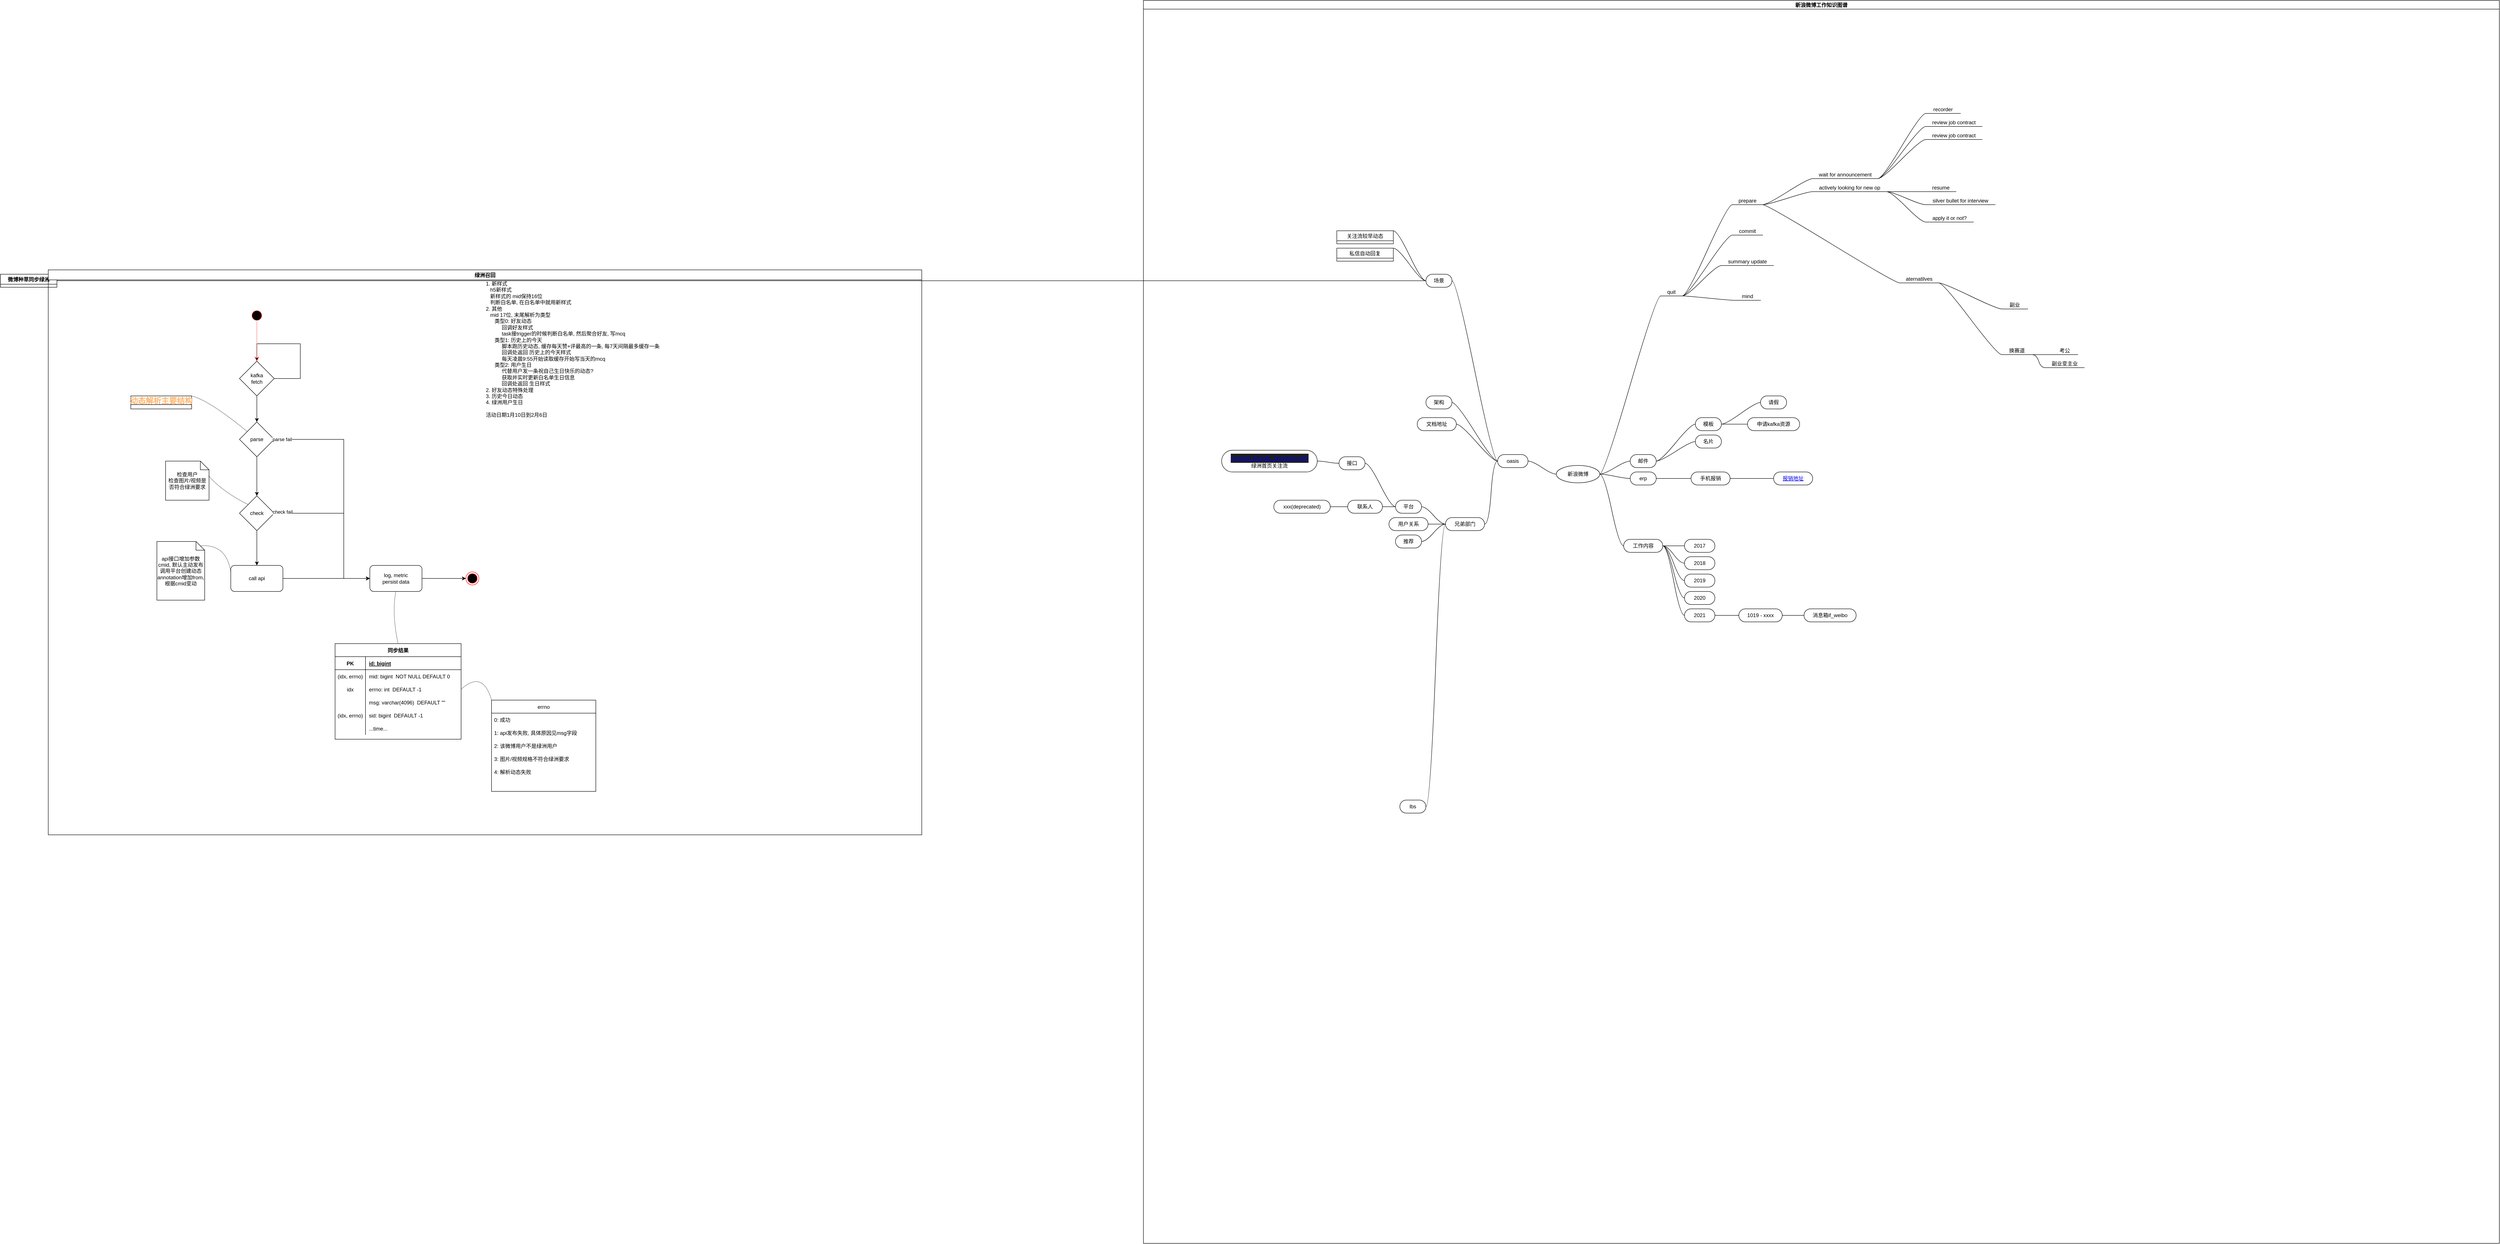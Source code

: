 <mxfile version="15.7.3" type="device"><diagram id="89pUvBeZfT2HmDyX0BOM" name="工作知识图谱"><mxGraphModel dx="5081" dy="1869" grid="1" gridSize="10" guides="1" tooltips="1" connect="1" arrows="1" fold="1" page="1" pageScale="1" pageWidth="827" pageHeight="1169" math="0" shadow="0"><root><mxCell id="0"/><mxCell id="1" parent="0"/><mxCell id="kcmMvC4bD40pb3SSHqhY-1" value="新浪微博工作知识图谱" style="swimlane;startSize=20;horizontal=1;containerType=tree;swimlaneFillColor=none;" parent="1" vertex="1"><mxGeometry x="-1310" y="-210" width="3120" height="2860" as="geometry"/></mxCell><mxCell id="kcmMvC4bD40pb3SSHqhY-2" value="" style="edgeStyle=entityRelationEdgeStyle;startArrow=none;endArrow=none;segment=10;curved=1;rounded=0;" parent="kcmMvC4bD40pb3SSHqhY-1" source="kcmMvC4bD40pb3SSHqhY-6" target="kcmMvC4bD40pb3SSHqhY-7" edge="1"><mxGeometry relative="1" as="geometry"/></mxCell><mxCell id="kcmMvC4bD40pb3SSHqhY-4" value="" style="edgeStyle=entityRelationEdgeStyle;startArrow=none;endArrow=none;segment=10;curved=1;rounded=0;" parent="kcmMvC4bD40pb3SSHqhY-1" source="kcmMvC4bD40pb3SSHqhY-6" target="kcmMvC4bD40pb3SSHqhY-9" edge="1"><mxGeometry relative="1" as="geometry"/></mxCell><mxCell id="kcmMvC4bD40pb3SSHqhY-6" value="新浪微博" style="ellipse;whiteSpace=wrap;html=1;align=center;treeFolding=1;treeMoving=1;newEdgeStyle={&quot;edgeStyle&quot;:&quot;entityRelationEdgeStyle&quot;,&quot;startArrow&quot;:&quot;none&quot;,&quot;endArrow&quot;:&quot;none&quot;,&quot;segment&quot;:10,&quot;curved&quot;:1};" parent="kcmMvC4bD40pb3SSHqhY-1" vertex="1"><mxGeometry x="950" y="1070" width="100" height="40" as="geometry"/></mxCell><mxCell id="kcmMvC4bD40pb3SSHqhY-7" value="邮件" style="whiteSpace=wrap;html=1;rounded=1;arcSize=50;align=center;verticalAlign=middle;strokeWidth=1;autosize=1;spacing=4;treeFolding=1;treeMoving=1;newEdgeStyle={&quot;edgeStyle&quot;:&quot;entityRelationEdgeStyle&quot;,&quot;startArrow&quot;:&quot;none&quot;,&quot;endArrow&quot;:&quot;none&quot;,&quot;segment&quot;:10,&quot;curved&quot;:1};" parent="kcmMvC4bD40pb3SSHqhY-1" vertex="1"><mxGeometry x="1120" y="1045" width="60" height="30" as="geometry"/></mxCell><mxCell id="kcmMvC4bD40pb3SSHqhY-9" value="oasis" style="whiteSpace=wrap;html=1;rounded=1;arcSize=50;align=center;verticalAlign=middle;strokeWidth=1;autosize=1;spacing=4;treeFolding=1;treeMoving=1;newEdgeStyle={&quot;edgeStyle&quot;:&quot;entityRelationEdgeStyle&quot;,&quot;startArrow&quot;:&quot;none&quot;,&quot;endArrow&quot;:&quot;none&quot;,&quot;segment&quot;:10,&quot;curved&quot;:1};" parent="kcmMvC4bD40pb3SSHqhY-1" vertex="1"><mxGeometry x="815" y="1045" width="70" height="30" as="geometry"/></mxCell><mxCell id="kcmMvC4bD40pb3SSHqhY-11" value="" style="edgeStyle=entityRelationEdgeStyle;startArrow=none;endArrow=none;segment=10;curved=1;rounded=0;" parent="kcmMvC4bD40pb3SSHqhY-1" source="kcmMvC4bD40pb3SSHqhY-9" target="kcmMvC4bD40pb3SSHqhY-12" edge="1"><mxGeometry relative="1" as="geometry"><mxPoint x="300" y="970" as="sourcePoint"/></mxGeometry></mxCell><mxCell id="kcmMvC4bD40pb3SSHqhY-12" value="架构" style="whiteSpace=wrap;html=1;rounded=1;arcSize=50;align=center;verticalAlign=middle;strokeWidth=1;autosize=1;spacing=4;treeFolding=1;treeMoving=1;newEdgeStyle={&quot;edgeStyle&quot;:&quot;entityRelationEdgeStyle&quot;,&quot;startArrow&quot;:&quot;none&quot;,&quot;endArrow&quot;:&quot;none&quot;,&quot;segment&quot;:10,&quot;curved&quot;:1};" parent="kcmMvC4bD40pb3SSHqhY-1" vertex="1"><mxGeometry x="650" y="910" width="60" height="30" as="geometry"/></mxCell><mxCell id="kcmMvC4bD40pb3SSHqhY-13" value="" style="edgeStyle=entityRelationEdgeStyle;startArrow=none;endArrow=none;segment=10;curved=1;rounded=0;" parent="kcmMvC4bD40pb3SSHqhY-1" source="kcmMvC4bD40pb3SSHqhY-9" target="kcmMvC4bD40pb3SSHqhY-14" edge="1"><mxGeometry relative="1" as="geometry"><mxPoint x="165" y="940" as="sourcePoint"/></mxGeometry></mxCell><mxCell id="kcmMvC4bD40pb3SSHqhY-14" value="文档地址" style="whiteSpace=wrap;html=1;rounded=1;arcSize=50;align=center;verticalAlign=middle;strokeWidth=1;autosize=1;spacing=4;treeFolding=1;treeMoving=1;newEdgeStyle={&quot;edgeStyle&quot;:&quot;entityRelationEdgeStyle&quot;,&quot;startArrow&quot;:&quot;none&quot;,&quot;endArrow&quot;:&quot;none&quot;,&quot;segment&quot;:10,&quot;curved&quot;:1};" parent="kcmMvC4bD40pb3SSHqhY-1" vertex="1"><mxGeometry x="630" y="960" width="90" height="30" as="geometry"/></mxCell><mxCell id="kcmMvC4bD40pb3SSHqhY-15" value="" style="edgeStyle=entityRelationEdgeStyle;startArrow=none;endArrow=none;segment=10;curved=1;rounded=0;" parent="kcmMvC4bD40pb3SSHqhY-1" source="kcmMvC4bD40pb3SSHqhY-9" target="kcmMvC4bD40pb3SSHqhY-16" edge="1"><mxGeometry relative="1" as="geometry"><mxPoint x="165" y="940" as="sourcePoint"/></mxGeometry></mxCell><mxCell id="kcmMvC4bD40pb3SSHqhY-16" value="兄弟部门" style="whiteSpace=wrap;html=1;rounded=1;arcSize=50;align=center;verticalAlign=middle;strokeWidth=1;autosize=1;spacing=4;treeFolding=1;treeMoving=1;newEdgeStyle={&quot;edgeStyle&quot;:&quot;entityRelationEdgeStyle&quot;,&quot;startArrow&quot;:&quot;none&quot;,&quot;endArrow&quot;:&quot;none&quot;,&quot;segment&quot;:10,&quot;curved&quot;:1};" parent="kcmMvC4bD40pb3SSHqhY-1" vertex="1"><mxGeometry x="695" y="1190" width="90" height="30" as="geometry"/></mxCell><mxCell id="kcmMvC4bD40pb3SSHqhY-17" value="" style="edgeStyle=entityRelationEdgeStyle;startArrow=none;endArrow=none;segment=10;curved=1;rounded=0;" parent="kcmMvC4bD40pb3SSHqhY-1" source="kcmMvC4bD40pb3SSHqhY-16" target="kcmMvC4bD40pb3SSHqhY-18" edge="1"><mxGeometry relative="1" as="geometry"><mxPoint x="165" y="940" as="sourcePoint"/></mxGeometry></mxCell><mxCell id="kcmMvC4bD40pb3SSHqhY-18" value="用户关系" style="whiteSpace=wrap;html=1;rounded=1;arcSize=50;align=center;verticalAlign=middle;strokeWidth=1;autosize=1;spacing=4;treeFolding=1;treeMoving=1;newEdgeStyle={&quot;edgeStyle&quot;:&quot;entityRelationEdgeStyle&quot;,&quot;startArrow&quot;:&quot;none&quot;,&quot;endArrow&quot;:&quot;none&quot;,&quot;segment&quot;:10,&quot;curved&quot;:1};" parent="kcmMvC4bD40pb3SSHqhY-1" vertex="1"><mxGeometry x="565" y="1190" width="90" height="30" as="geometry"/></mxCell><mxCell id="kcmMvC4bD40pb3SSHqhY-19" value="" style="edgeStyle=entityRelationEdgeStyle;startArrow=none;endArrow=none;segment=10;curved=1;rounded=0;" parent="kcmMvC4bD40pb3SSHqhY-1" source="kcmMvC4bD40pb3SSHqhY-16" target="kcmMvC4bD40pb3SSHqhY-20" edge="1"><mxGeometry relative="1" as="geometry"><mxPoint x="45" y="1085" as="sourcePoint"/></mxGeometry></mxCell><mxCell id="kcmMvC4bD40pb3SSHqhY-20" value="平台" style="whiteSpace=wrap;html=1;rounded=1;arcSize=50;align=center;verticalAlign=middle;strokeWidth=1;autosize=1;spacing=4;treeFolding=1;treeMoving=1;newEdgeStyle={&quot;edgeStyle&quot;:&quot;entityRelationEdgeStyle&quot;,&quot;startArrow&quot;:&quot;none&quot;,&quot;endArrow&quot;:&quot;none&quot;,&quot;segment&quot;:10,&quot;curved&quot;:1};" parent="kcmMvC4bD40pb3SSHqhY-1" vertex="1"><mxGeometry x="580" y="1150" width="60" height="30" as="geometry"/></mxCell><mxCell id="kcmMvC4bD40pb3SSHqhY-21" value="" style="edgeStyle=entityRelationEdgeStyle;startArrow=none;endArrow=none;segment=10;curved=1;rounded=0;" parent="kcmMvC4bD40pb3SSHqhY-1" source="kcmMvC4bD40pb3SSHqhY-16" target="kcmMvC4bD40pb3SSHqhY-22" edge="1"><mxGeometry relative="1" as="geometry"><mxPoint x="45" y="1085" as="sourcePoint"/></mxGeometry></mxCell><mxCell id="kcmMvC4bD40pb3SSHqhY-22" value="推荐" style="whiteSpace=wrap;html=1;rounded=1;arcSize=50;align=center;verticalAlign=middle;strokeWidth=1;autosize=1;spacing=4;treeFolding=1;treeMoving=1;newEdgeStyle={&quot;edgeStyle&quot;:&quot;entityRelationEdgeStyle&quot;,&quot;startArrow&quot;:&quot;none&quot;,&quot;endArrow&quot;:&quot;none&quot;,&quot;segment&quot;:10,&quot;curved&quot;:1};" parent="kcmMvC4bD40pb3SSHqhY-1" vertex="1"><mxGeometry x="580" y="1230" width="60" height="30" as="geometry"/></mxCell><mxCell id="kcmMvC4bD40pb3SSHqhY-23" value="" style="edgeStyle=entityRelationEdgeStyle;startArrow=none;endArrow=none;segment=10;curved=1;rounded=0;" parent="kcmMvC4bD40pb3SSHqhY-1" source="kcmMvC4bD40pb3SSHqhY-16" target="kcmMvC4bD40pb3SSHqhY-24" edge="1"><mxGeometry relative="1" as="geometry"><mxPoint x="45" y="1085" as="sourcePoint"/></mxGeometry></mxCell><mxCell id="kcmMvC4bD40pb3SSHqhY-24" value="lbs" style="whiteSpace=wrap;html=1;rounded=1;arcSize=50;align=center;verticalAlign=middle;strokeWidth=1;autosize=1;spacing=4;treeFolding=1;treeMoving=1;newEdgeStyle={&quot;edgeStyle&quot;:&quot;entityRelationEdgeStyle&quot;,&quot;startArrow&quot;:&quot;none&quot;,&quot;endArrow&quot;:&quot;none&quot;,&quot;segment&quot;:10,&quot;curved&quot;:1};" parent="kcmMvC4bD40pb3SSHqhY-1" vertex="1" collapsed="1"><mxGeometry x="590" y="1840" width="60" height="30" as="geometry"/></mxCell><mxCell id="kcmMvC4bD40pb3SSHqhY-25" value="" style="edgeStyle=entityRelationEdgeStyle;startArrow=none;endArrow=none;segment=10;curved=1;rounded=0;" parent="kcmMvC4bD40pb3SSHqhY-1" source="kcmMvC4bD40pb3SSHqhY-20" target="kcmMvC4bD40pb3SSHqhY-26" edge="1"><mxGeometry relative="1" as="geometry"><mxPoint x="45" y="1085" as="sourcePoint"/></mxGeometry></mxCell><mxCell id="kcmMvC4bD40pb3SSHqhY-26" value="联系人" style="whiteSpace=wrap;html=1;rounded=1;arcSize=50;align=center;verticalAlign=middle;strokeWidth=1;autosize=1;spacing=4;treeFolding=1;treeMoving=1;newEdgeStyle={&quot;edgeStyle&quot;:&quot;entityRelationEdgeStyle&quot;,&quot;startArrow&quot;:&quot;none&quot;,&quot;endArrow&quot;:&quot;none&quot;,&quot;segment&quot;:10,&quot;curved&quot;:1};" parent="kcmMvC4bD40pb3SSHqhY-1" vertex="1"><mxGeometry x="470" y="1150" width="80" height="30" as="geometry"/></mxCell><mxCell id="kcmMvC4bD40pb3SSHqhY-27" value="" style="edgeStyle=entityRelationEdgeStyle;startArrow=none;endArrow=none;segment=10;curved=1;rounded=0;" parent="kcmMvC4bD40pb3SSHqhY-1" source="kcmMvC4bD40pb3SSHqhY-26" target="kcmMvC4bD40pb3SSHqhY-28" edge="1"><mxGeometry relative="1" as="geometry"><mxPoint x="-70" y="1045" as="sourcePoint"/></mxGeometry></mxCell><mxCell id="kcmMvC4bD40pb3SSHqhY-28" value="xxx(deprecated)" style="whiteSpace=wrap;html=1;rounded=1;arcSize=50;align=center;verticalAlign=middle;strokeWidth=1;autosize=1;spacing=4;treeFolding=1;treeMoving=1;newEdgeStyle={&quot;edgeStyle&quot;:&quot;entityRelationEdgeStyle&quot;,&quot;startArrow&quot;:&quot;none&quot;,&quot;endArrow&quot;:&quot;none&quot;,&quot;segment&quot;:10,&quot;curved&quot;:1};" parent="kcmMvC4bD40pb3SSHqhY-1" vertex="1"><mxGeometry x="300" y="1150" width="130" height="30" as="geometry"/></mxCell><mxCell id="kcmMvC4bD40pb3SSHqhY-29" value="" style="edgeStyle=entityRelationEdgeStyle;startArrow=none;endArrow=none;segment=10;curved=1;rounded=0;" parent="kcmMvC4bD40pb3SSHqhY-1" source="kcmMvC4bD40pb3SSHqhY-20" target="kcmMvC4bD40pb3SSHqhY-30" edge="1"><mxGeometry relative="1" as="geometry"><mxPoint x="-70" y="1045" as="sourcePoint"/></mxGeometry></mxCell><mxCell id="kcmMvC4bD40pb3SSHqhY-30" value="接口" style="whiteSpace=wrap;html=1;rounded=1;arcSize=50;align=center;verticalAlign=middle;strokeWidth=1;autosize=1;spacing=4;treeFolding=1;treeMoving=1;newEdgeStyle={&quot;edgeStyle&quot;:&quot;entityRelationEdgeStyle&quot;,&quot;startArrow&quot;:&quot;none&quot;,&quot;endArrow&quot;:&quot;none&quot;,&quot;segment&quot;:10,&quot;curved&quot;:1};" parent="kcmMvC4bD40pb3SSHqhY-1" vertex="1"><mxGeometry x="450" y="1050" width="60" height="30" as="geometry"/></mxCell><mxCell id="kcmMvC4bD40pb3SSHqhY-31" value="" style="edgeStyle=entityRelationEdgeStyle;startArrow=none;endArrow=none;segment=10;curved=1;rounded=0;" parent="kcmMvC4bD40pb3SSHqhY-1" source="kcmMvC4bD40pb3SSHqhY-6" target="kcmMvC4bD40pb3SSHqhY-32" edge="1"><mxGeometry relative="1" as="geometry"><mxPoint x="400" y="970" as="sourcePoint"/></mxGeometry></mxCell><mxCell id="kcmMvC4bD40pb3SSHqhY-32" value="erp" style="whiteSpace=wrap;html=1;rounded=1;arcSize=50;align=center;verticalAlign=middle;strokeWidth=1;autosize=1;spacing=4;treeFolding=1;treeMoving=1;newEdgeStyle={&quot;edgeStyle&quot;:&quot;entityRelationEdgeStyle&quot;,&quot;startArrow&quot;:&quot;none&quot;,&quot;endArrow&quot;:&quot;none&quot;,&quot;segment&quot;:10,&quot;curved&quot;:1};" parent="kcmMvC4bD40pb3SSHqhY-1" vertex="1"><mxGeometry x="1120" y="1085" width="60" height="30" as="geometry"/></mxCell><mxCell id="kcmMvC4bD40pb3SSHqhY-33" value="" style="edgeStyle=entityRelationEdgeStyle;startArrow=none;endArrow=none;segment=10;curved=1;rounded=0;" parent="kcmMvC4bD40pb3SSHqhY-1" source="kcmMvC4bD40pb3SSHqhY-7" target="kcmMvC4bD40pb3SSHqhY-34" edge="1"><mxGeometry relative="1" as="geometry"><mxPoint x="400" y="970" as="sourcePoint"/></mxGeometry></mxCell><mxCell id="kcmMvC4bD40pb3SSHqhY-34" value="模板" style="whiteSpace=wrap;html=1;rounded=1;arcSize=50;align=center;verticalAlign=middle;strokeWidth=1;autosize=1;spacing=4;treeFolding=1;treeMoving=1;newEdgeStyle={&quot;edgeStyle&quot;:&quot;entityRelationEdgeStyle&quot;,&quot;startArrow&quot;:&quot;none&quot;,&quot;endArrow&quot;:&quot;none&quot;,&quot;segment&quot;:10,&quot;curved&quot;:1};" parent="kcmMvC4bD40pb3SSHqhY-1" vertex="1"><mxGeometry x="1270" y="960" width="60" height="30" as="geometry"/></mxCell><mxCell id="kcmMvC4bD40pb3SSHqhY-35" value="" style="edgeStyle=entityRelationEdgeStyle;startArrow=none;endArrow=none;segment=10;curved=1;rounded=0;" parent="kcmMvC4bD40pb3SSHqhY-1" source="kcmMvC4bD40pb3SSHqhY-7" target="kcmMvC4bD40pb3SSHqhY-36" edge="1"><mxGeometry relative="1" as="geometry"><mxPoint x="530" y="940" as="sourcePoint"/></mxGeometry></mxCell><mxCell id="kcmMvC4bD40pb3SSHqhY-36" value="名片" style="whiteSpace=wrap;html=1;rounded=1;arcSize=50;align=center;verticalAlign=middle;strokeWidth=1;autosize=1;spacing=4;treeFolding=1;treeMoving=1;newEdgeStyle={&quot;edgeStyle&quot;:&quot;entityRelationEdgeStyle&quot;,&quot;startArrow&quot;:&quot;none&quot;,&quot;endArrow&quot;:&quot;none&quot;,&quot;segment&quot;:10,&quot;curved&quot;:1};" parent="kcmMvC4bD40pb3SSHqhY-1" vertex="1"><mxGeometry x="1270" y="1000" width="60" height="30" as="geometry"/></mxCell><mxCell id="kcmMvC4bD40pb3SSHqhY-37" value="" style="edgeStyle=entityRelationEdgeStyle;startArrow=none;endArrow=none;segment=10;curved=1;rounded=0;" parent="kcmMvC4bD40pb3SSHqhY-1" source="kcmMvC4bD40pb3SSHqhY-34" target="kcmMvC4bD40pb3SSHqhY-38" edge="1"><mxGeometry relative="1" as="geometry"><mxPoint x="530" y="940" as="sourcePoint"/></mxGeometry></mxCell><mxCell id="kcmMvC4bD40pb3SSHqhY-38" value="申请kafka资源" style="whiteSpace=wrap;html=1;rounded=1;arcSize=50;align=center;verticalAlign=middle;strokeWidth=1;autosize=1;spacing=4;treeFolding=1;treeMoving=1;newEdgeStyle={&quot;edgeStyle&quot;:&quot;entityRelationEdgeStyle&quot;,&quot;startArrow&quot;:&quot;none&quot;,&quot;endArrow&quot;:&quot;none&quot;,&quot;segment&quot;:10,&quot;curved&quot;:1};" parent="kcmMvC4bD40pb3SSHqhY-1" vertex="1"><mxGeometry x="1390" y="960" width="120" height="30" as="geometry"/></mxCell><mxCell id="kcmMvC4bD40pb3SSHqhY-39" value="" style="edgeStyle=entityRelationEdgeStyle;startArrow=none;endArrow=none;segment=10;curved=1;rounded=0;" parent="kcmMvC4bD40pb3SSHqhY-1" source="kcmMvC4bD40pb3SSHqhY-34" target="kcmMvC4bD40pb3SSHqhY-40" edge="1"><mxGeometry relative="1" as="geometry"><mxPoint x="680" y="855" as="sourcePoint"/></mxGeometry></mxCell><mxCell id="kcmMvC4bD40pb3SSHqhY-40" value="请假" style="whiteSpace=wrap;html=1;rounded=1;arcSize=50;align=center;verticalAlign=middle;strokeWidth=1;autosize=1;spacing=4;treeFolding=1;treeMoving=1;newEdgeStyle={&quot;edgeStyle&quot;:&quot;entityRelationEdgeStyle&quot;,&quot;startArrow&quot;:&quot;none&quot;,&quot;endArrow&quot;:&quot;none&quot;,&quot;segment&quot;:10,&quot;curved&quot;:1};" parent="kcmMvC4bD40pb3SSHqhY-1" vertex="1"><mxGeometry x="1420" y="910" width="60" height="30" as="geometry"/></mxCell><mxCell id="3G2IqkjOIYoglVcWNGOA-1" value="" style="edgeStyle=entityRelationEdgeStyle;startArrow=none;endArrow=none;segment=10;curved=1;rounded=0;" parent="kcmMvC4bD40pb3SSHqhY-1" source="kcmMvC4bD40pb3SSHqhY-24" target="3G2IqkjOIYoglVcWNGOA-2" edge="1" visible="0"><mxGeometry relative="1" as="geometry"><mxPoint x="45" y="1345" as="sourcePoint"/></mxGeometry></mxCell><mxCell id="3G2IqkjOIYoglVcWNGOA-2" value="接口" style="whiteSpace=wrap;html=1;rounded=1;arcSize=50;align=center;verticalAlign=middle;strokeWidth=1;autosize=1;spacing=4;treeFolding=1;treeMoving=1;newEdgeStyle={&quot;edgeStyle&quot;:&quot;entityRelationEdgeStyle&quot;,&quot;startArrow&quot;:&quot;none&quot;,&quot;endArrow&quot;:&quot;none&quot;,&quot;segment&quot;:10,&quot;curved&quot;:1};" parent="kcmMvC4bD40pb3SSHqhY-1" vertex="1" visible="0"><mxGeometry x="480" y="1730" width="60" height="30" as="geometry"/></mxCell><mxCell id="3G2IqkjOIYoglVcWNGOA-3" value="" style="edgeStyle=entityRelationEdgeStyle;startArrow=none;endArrow=none;segment=10;curved=1;rounded=0;" parent="kcmMvC4bD40pb3SSHqhY-1" source="3G2IqkjOIYoglVcWNGOA-2" target="3G2IqkjOIYoglVcWNGOA-4" edge="1" visible="0"><mxGeometry relative="1" as="geometry"><mxPoint x="-70" y="1475" as="sourcePoint"/></mxGeometry></mxCell><mxCell id="3G2IqkjOIYoglVcWNGOA-4" value="&lt;div style=&quot;color: rgb(212 , 212 , 212) ; background-color: rgb(30 , 30 , 30) ; font-family: , &amp;#34;menlo&amp;#34; , &amp;#34;monaco&amp;#34; , &amp;#34;courier new&amp;#34; , monospace , &amp;#34;menlo&amp;#34; , &amp;#34;monaco&amp;#34; , &amp;#34;courier new&amp;#34; , monospace ; font-size: 14px ; line-height: 21px&quot;&gt;&lt;span style=&quot;color: #ce9178&quot;&gt;http://i.api.place.weibo.cn/place/nearby/pois.json&lt;/span&gt;&lt;/div&gt;&lt;div style=&quot;background-color: rgb(30 , 30 , 30) ; font-size: 14px ; line-height: 21px&quot;&gt;&lt;font color=&quot;#ce9178&quot;&gt;附近位置&lt;/font&gt;&lt;/div&gt;" style="whiteSpace=wrap;html=1;rounded=1;arcSize=50;align=center;verticalAlign=middle;strokeWidth=1;autosize=1;spacing=4;treeFolding=1;treeMoving=1;newEdgeStyle={&quot;edgeStyle&quot;:&quot;entityRelationEdgeStyle&quot;,&quot;startArrow&quot;:&quot;none&quot;,&quot;endArrow&quot;:&quot;none&quot;,&quot;segment&quot;:10,&quot;curved&quot;:1};" parent="kcmMvC4bD40pb3SSHqhY-1" vertex="1" visible="0"><mxGeometry x="50" y="1510" width="340" height="60" as="geometry"/></mxCell><mxCell id="3G2IqkjOIYoglVcWNGOA-7" value="" style="edgeStyle=entityRelationEdgeStyle;startArrow=none;endArrow=none;segment=10;curved=1;rounded=0;" parent="kcmMvC4bD40pb3SSHqhY-1" source="kcmMvC4bD40pb3SSHqhY-24" target="3G2IqkjOIYoglVcWNGOA-8" edge="1" visible="0"><mxGeometry relative="1" as="geometry"><mxPoint x="-70" y="1475" as="sourcePoint"/></mxGeometry></mxCell><mxCell id="3G2IqkjOIYoglVcWNGOA-8" value="联系人" style="whiteSpace=wrap;html=1;rounded=1;arcSize=50;align=center;verticalAlign=middle;strokeWidth=1;autosize=1;spacing=4;treeFolding=1;treeMoving=1;newEdgeStyle={&quot;edgeStyle&quot;:&quot;entityRelationEdgeStyle&quot;,&quot;startArrow&quot;:&quot;none&quot;,&quot;endArrow&quot;:&quot;none&quot;,&quot;segment&quot;:10,&quot;curved&quot;:1};" parent="kcmMvC4bD40pb3SSHqhY-1" vertex="1" visible="0"><mxGeometry x="470" y="1900" width="80" height="30" as="geometry"/></mxCell><mxCell id="3G2IqkjOIYoglVcWNGOA-9" value="" style="edgeStyle=entityRelationEdgeStyle;startArrow=none;endArrow=none;segment=10;curved=1;rounded=0;" parent="kcmMvC4bD40pb3SSHqhY-1" source="3G2IqkjOIYoglVcWNGOA-8" target="3G2IqkjOIYoglVcWNGOA-10" edge="1" visible="0"><mxGeometry relative="1" as="geometry"><mxPoint x="-70" y="1715" as="sourcePoint"/></mxGeometry></mxCell><mxCell id="3G2IqkjOIYoglVcWNGOA-10" value="微信号: xiayang100" style="whiteSpace=wrap;html=1;rounded=1;arcSize=50;align=center;verticalAlign=middle;strokeWidth=1;autosize=1;spacing=4;treeFolding=1;treeMoving=1;newEdgeStyle={&quot;edgeStyle&quot;:&quot;entityRelationEdgeStyle&quot;,&quot;startArrow&quot;:&quot;none&quot;,&quot;endArrow&quot;:&quot;none&quot;,&quot;segment&quot;:10,&quot;curved&quot;:1};" parent="kcmMvC4bD40pb3SSHqhY-1" vertex="1" visible="0"><mxGeometry x="280" y="1900" width="140" height="30" as="geometry"/></mxCell><mxCell id="3G2IqkjOIYoglVcWNGOA-11" value="" style="edgeStyle=entityRelationEdgeStyle;startArrow=none;endArrow=none;segment=10;curved=1;rounded=0;" parent="kcmMvC4bD40pb3SSHqhY-1" source="3G2IqkjOIYoglVcWNGOA-2" target="3G2IqkjOIYoglVcWNGOA-12" edge="1" visible="0"><mxGeometry relative="1" as="geometry"><mxPoint x="-170" y="1475" as="sourcePoint"/></mxGeometry></mxCell><mxCell id="3G2IqkjOIYoglVcWNGOA-12" value="&lt;div style=&quot;background-color: rgb(30 , 30 , 30) ; font-size: 14px ; line-height: 21px&quot;&gt;&lt;div style=&quot;color: rgb(212 , 212 , 212) ; line-height: 21px&quot;&gt;&lt;span style=&quot;color: #ce9178&quot;&gt;http://i.api.place.weibo.cn/place/pois/search.php&lt;/span&gt;&lt;/div&gt;&lt;div style=&quot;line-height: 21px&quot;&gt;&lt;font color=&quot;#ce9178&quot;&gt;位置搜索&lt;/font&gt;&lt;/div&gt;&lt;/div&gt;" style="whiteSpace=wrap;html=1;rounded=1;arcSize=50;align=center;verticalAlign=middle;strokeWidth=1;autosize=1;spacing=4;treeFolding=1;treeMoving=1;newEdgeStyle={&quot;edgeStyle&quot;:&quot;entityRelationEdgeStyle&quot;,&quot;startArrow&quot;:&quot;none&quot;,&quot;endArrow&quot;:&quot;none&quot;,&quot;segment&quot;:10,&quot;curved&quot;:1};" parent="kcmMvC4bD40pb3SSHqhY-1" vertex="1" visible="0"><mxGeometry x="50" y="1580" width="340" height="60" as="geometry"/></mxCell><mxCell id="3G2IqkjOIYoglVcWNGOA-13" value="" style="edgeStyle=entityRelationEdgeStyle;startArrow=none;endArrow=none;segment=10;curved=1;rounded=0;" parent="kcmMvC4bD40pb3SSHqhY-1" source="3G2IqkjOIYoglVcWNGOA-2" target="3G2IqkjOIYoglVcWNGOA-14" edge="1" visible="0"><mxGeometry relative="1" as="geometry"><mxPoint x="-170" y="1625" as="sourcePoint"/></mxGeometry></mxCell><mxCell id="3G2IqkjOIYoglVcWNGOA-14" value="&lt;div style=&quot;background-color: rgb(30 , 30 , 30) ; font-size: 14px ; line-height: 21px&quot;&gt;&lt;div style=&quot;line-height: 21px&quot;&gt;&lt;div style=&quot;color: rgb(212 , 212 , 212) ; font-family: , &amp;#34;menlo&amp;#34; , &amp;#34;monaco&amp;#34; , &amp;#34;courier new&amp;#34; , monospace , &amp;#34;menlo&amp;#34; , &amp;#34;monaco&amp;#34; , &amp;#34;courier new&amp;#34; , monospace ; line-height: 21px&quot;&gt;&lt;span style=&quot;color: #ce9178&quot;&gt;http://i.api.place.weibo.cn/place/pois/show.json&lt;/span&gt;&lt;/div&gt;&lt;div style=&quot;font-family: , &amp;#34;menlo&amp;#34; , &amp;#34;monaco&amp;#34; , &amp;#34;courier new&amp;#34; , monospace , &amp;#34;menlo&amp;#34; , &amp;#34;monaco&amp;#34; , &amp;#34;courier new&amp;#34; , monospace ; line-height: 21px&quot;&gt;&lt;font color=&quot;#ce9178&quot;&gt;按pid显示地点&lt;/font&gt;&lt;/div&gt;&lt;/div&gt;&lt;/div&gt;" style="whiteSpace=wrap;html=1;rounded=1;arcSize=50;align=center;verticalAlign=middle;strokeWidth=1;autosize=1;spacing=4;treeFolding=1;treeMoving=1;newEdgeStyle={&quot;edgeStyle&quot;:&quot;entityRelationEdgeStyle&quot;,&quot;startArrow&quot;:&quot;none&quot;,&quot;endArrow&quot;:&quot;none&quot;,&quot;segment&quot;:10,&quot;curved&quot;:1};" parent="kcmMvC4bD40pb3SSHqhY-1" vertex="1" visible="0"><mxGeometry x="55" y="1650" width="330" height="60" as="geometry"/></mxCell><mxCell id="3G2IqkjOIYoglVcWNGOA-15" value="" style="edgeStyle=entityRelationEdgeStyle;startArrow=none;endArrow=none;segment=10;curved=1;rounded=0;" parent="kcmMvC4bD40pb3SSHqhY-1" source="3G2IqkjOIYoglVcWNGOA-2" target="3G2IqkjOIYoglVcWNGOA-16" edge="1" visible="0"><mxGeometry relative="1" as="geometry"><mxPoint x="-170" y="1625" as="sourcePoint"/></mxGeometry></mxCell><mxCell id="3G2IqkjOIYoglVcWNGOA-16" value="&lt;div style=&quot;background-color: rgb(30 , 30 , 30) ; font-size: 14px ; line-height: 21px&quot;&gt;&lt;div style=&quot;line-height: 21px&quot;&gt;&lt;div style=&quot;line-height: 21px&quot;&gt;&lt;div style=&quot;color: rgb(212 , 212 , 212) ; font-family: , &amp;#34;menlo&amp;#34; , &amp;#34;monaco&amp;#34; , &amp;#34;courier new&amp;#34; , monospace , &amp;#34;menlo&amp;#34; , &amp;#34;monaco&amp;#34; , &amp;#34;courier new&amp;#34; , monospace ; line-height: 21px&quot;&gt;&lt;span style=&quot;color: #ce9178&quot;&gt;http://i.rgc.place.weibo.cn/rgc_tomcat/businessup&lt;/span&gt;&lt;/div&gt;&lt;div style=&quot;font-family: , &amp;#34;menlo&amp;#34; , &amp;#34;monaco&amp;#34; , &amp;#34;courier new&amp;#34; , monospace , &amp;#34;menlo&amp;#34; , &amp;#34;monaco&amp;#34; , &amp;#34;courier new&amp;#34; , monospace ; line-height: 21px&quot;&gt;&lt;font color=&quot;#ce9178&quot;&gt;反转经纬度&lt;/font&gt;&lt;/div&gt;&lt;/div&gt;&lt;/div&gt;&lt;/div&gt;" style="whiteSpace=wrap;html=1;rounded=1;arcSize=50;align=center;verticalAlign=middle;strokeWidth=1;autosize=1;spacing=4;treeFolding=1;treeMoving=1;newEdgeStyle={&quot;edgeStyle&quot;:&quot;entityRelationEdgeStyle&quot;,&quot;startArrow&quot;:&quot;none&quot;,&quot;endArrow&quot;:&quot;none&quot;,&quot;segment&quot;:10,&quot;curved&quot;:1};" parent="kcmMvC4bD40pb3SSHqhY-1" vertex="1" visible="0"><mxGeometry x="45" y="1720" width="350" height="60" as="geometry"/></mxCell><mxCell id="3G2IqkjOIYoglVcWNGOA-17" value="" style="edgeStyle=entityRelationEdgeStyle;startArrow=none;endArrow=none;segment=10;curved=1;rounded=0;" parent="kcmMvC4bD40pb3SSHqhY-1" source="3G2IqkjOIYoglVcWNGOA-2" target="3G2IqkjOIYoglVcWNGOA-18" edge="1" visible="0"><mxGeometry relative="1" as="geometry"><mxPoint x="-170" y="1625" as="sourcePoint"/></mxGeometry></mxCell><mxCell id="3G2IqkjOIYoglVcWNGOA-18" value="&lt;div style=&quot;background-color: rgb(30 , 30 , 30) ; font-size: 14px ; line-height: 21px&quot;&gt;&lt;div style=&quot;line-height: 21px&quot;&gt;&lt;div style=&quot;line-height: 21px&quot;&gt;&lt;div style=&quot;line-height: 21px&quot;&gt;&lt;div style=&quot;color: rgb(212 , 212 , 212) ; font-family: , &amp;#34;menlo&amp;#34; , &amp;#34;monaco&amp;#34; , &amp;#34;courier new&amp;#34; , monospace , &amp;#34;menlo&amp;#34; , &amp;#34;monaco&amp;#34; , &amp;#34;courier new&amp;#34; , monospace ; line-height: 21px&quot;&gt;&lt;span style=&quot;color: #ce9178&quot;&gt;http://i.api.place.weibo.cn/place/pois/create.json&lt;/span&gt;&lt;/div&gt;&lt;div style=&quot;font-family: , &amp;#34;menlo&amp;#34; , &amp;#34;monaco&amp;#34; , &amp;#34;courier new&amp;#34; , monospace , &amp;#34;menlo&amp;#34; , &amp;#34;monaco&amp;#34; , &amp;#34;courier new&amp;#34; , monospace ; line-height: 21px&quot;&gt;&lt;font color=&quot;#ce9178&quot;&gt;地点创建&lt;/font&gt;&lt;/div&gt;&lt;/div&gt;&lt;/div&gt;&lt;/div&gt;&lt;/div&gt;" style="whiteSpace=wrap;html=1;rounded=1;arcSize=50;align=center;verticalAlign=middle;strokeWidth=1;autosize=1;spacing=4;treeFolding=1;treeMoving=1;newEdgeStyle={&quot;edgeStyle&quot;:&quot;entityRelationEdgeStyle&quot;,&quot;startArrow&quot;:&quot;none&quot;,&quot;endArrow&quot;:&quot;none&quot;,&quot;segment&quot;:10,&quot;curved&quot;:1};" parent="kcmMvC4bD40pb3SSHqhY-1" vertex="1" visible="0"><mxGeometry x="50" y="1790" width="340" height="60" as="geometry"/></mxCell><mxCell id="08G7EAhZYrq_H6jIheHZ-1" value="" style="edgeStyle=entityRelationEdgeStyle;startArrow=none;endArrow=none;segment=10;curved=1;rounded=0;" parent="kcmMvC4bD40pb3SSHqhY-1" source="kcmMvC4bD40pb3SSHqhY-6" target="08G7EAhZYrq_H6jIheHZ-2" edge="1"><mxGeometry relative="1" as="geometry"><mxPoint x="400" y="970" as="sourcePoint"/></mxGeometry></mxCell><mxCell id="08G7EAhZYrq_H6jIheHZ-2" value="工作内容" style="whiteSpace=wrap;html=1;rounded=1;arcSize=50;align=center;verticalAlign=middle;strokeWidth=1;autosize=1;spacing=4;treeFolding=1;treeMoving=1;newEdgeStyle={&quot;edgeStyle&quot;:&quot;entityRelationEdgeStyle&quot;,&quot;startArrow&quot;:&quot;none&quot;,&quot;endArrow&quot;:&quot;none&quot;,&quot;segment&quot;:10,&quot;curved&quot;:1};" parent="kcmMvC4bD40pb3SSHqhY-1" vertex="1"><mxGeometry x="1105" y="1240" width="90" height="30" as="geometry"/></mxCell><mxCell id="08G7EAhZYrq_H6jIheHZ-3" value="" style="edgeStyle=entityRelationEdgeStyle;startArrow=none;endArrow=none;segment=10;curved=1;rounded=0;" parent="kcmMvC4bD40pb3SSHqhY-1" source="kcmMvC4bD40pb3SSHqhY-32" target="08G7EAhZYrq_H6jIheHZ-4" edge="1"><mxGeometry relative="1" as="geometry"><mxPoint x="400" y="970" as="sourcePoint"/></mxGeometry></mxCell><mxCell id="08G7EAhZYrq_H6jIheHZ-4" value="手机报销" style="whiteSpace=wrap;html=1;rounded=1;arcSize=50;align=center;verticalAlign=middle;strokeWidth=1;autosize=1;spacing=4;treeFolding=1;treeMoving=1;newEdgeStyle={&quot;edgeStyle&quot;:&quot;entityRelationEdgeStyle&quot;,&quot;startArrow&quot;:&quot;none&quot;,&quot;endArrow&quot;:&quot;none&quot;,&quot;segment&quot;:10,&quot;curved&quot;:1};" parent="kcmMvC4bD40pb3SSHqhY-1" vertex="1"><mxGeometry x="1260" y="1085" width="90" height="30" as="geometry"/></mxCell><mxCell id="08G7EAhZYrq_H6jIheHZ-5" value="" style="edgeStyle=entityRelationEdgeStyle;startArrow=none;endArrow=none;segment=10;curved=1;rounded=0;" parent="kcmMvC4bD40pb3SSHqhY-1" source="08G7EAhZYrq_H6jIheHZ-4" target="08G7EAhZYrq_H6jIheHZ-6" edge="1"><mxGeometry relative="1" as="geometry"><mxPoint x="530" y="980" as="sourcePoint"/></mxGeometry></mxCell><mxCell id="08G7EAhZYrq_H6jIheHZ-6" value="&lt;a href=&quot;https://proc1.erp.sina.com.cn/erp.php/expense/basecontroller&quot;&gt;报销地址&lt;/a&gt;" style="whiteSpace=wrap;html=1;rounded=1;arcSize=50;align=center;verticalAlign=middle;strokeWidth=1;autosize=1;spacing=4;treeFolding=1;treeMoving=1;newEdgeStyle={&quot;edgeStyle&quot;:&quot;entityRelationEdgeStyle&quot;,&quot;startArrow&quot;:&quot;none&quot;,&quot;endArrow&quot;:&quot;none&quot;,&quot;segment&quot;:10,&quot;curved&quot;:1};" parent="kcmMvC4bD40pb3SSHqhY-1" vertex="1"><mxGeometry x="1450" y="1085" width="90" height="30" as="geometry"/></mxCell><mxCell id="08G7EAhZYrq_H6jIheHZ-11" value="" style="edgeStyle=entityRelationEdgeStyle;startArrow=none;endArrow=none;segment=10;curved=1;rounded=0;" parent="kcmMvC4bD40pb3SSHqhY-1" source="08G7EAhZYrq_H6jIheHZ-2" target="08G7EAhZYrq_H6jIheHZ-12" edge="1"><mxGeometry relative="1" as="geometry"><mxPoint x="400" y="970" as="sourcePoint"/></mxGeometry></mxCell><mxCell id="08G7EAhZYrq_H6jIheHZ-12" value="2017" style="whiteSpace=wrap;html=1;rounded=1;arcSize=50;align=center;verticalAlign=middle;strokeWidth=1;autosize=1;spacing=4;treeFolding=1;treeMoving=1;newEdgeStyle={&quot;edgeStyle&quot;:&quot;entityRelationEdgeStyle&quot;,&quot;startArrow&quot;:&quot;none&quot;,&quot;endArrow&quot;:&quot;none&quot;,&quot;segment&quot;:10,&quot;curved&quot;:1};" parent="kcmMvC4bD40pb3SSHqhY-1" vertex="1"><mxGeometry x="1245" y="1240" width="70" height="30" as="geometry"/></mxCell><mxCell id="08G7EAhZYrq_H6jIheHZ-13" value="" style="edgeStyle=entityRelationEdgeStyle;startArrow=none;endArrow=none;segment=10;curved=1;rounded=0;" parent="kcmMvC4bD40pb3SSHqhY-1" source="08G7EAhZYrq_H6jIheHZ-2" target="08G7EAhZYrq_H6jIheHZ-14" edge="1"><mxGeometry relative="1" as="geometry"><mxPoint x="545" y="1135" as="sourcePoint"/></mxGeometry></mxCell><mxCell id="08G7EAhZYrq_H6jIheHZ-14" value="2018" style="whiteSpace=wrap;html=1;rounded=1;arcSize=50;align=center;verticalAlign=middle;strokeWidth=1;autosize=1;spacing=4;treeFolding=1;treeMoving=1;newEdgeStyle={&quot;edgeStyle&quot;:&quot;entityRelationEdgeStyle&quot;,&quot;startArrow&quot;:&quot;none&quot;,&quot;endArrow&quot;:&quot;none&quot;,&quot;segment&quot;:10,&quot;curved&quot;:1};" parent="kcmMvC4bD40pb3SSHqhY-1" vertex="1"><mxGeometry x="1245" y="1280" width="70" height="30" as="geometry"/></mxCell><mxCell id="08G7EAhZYrq_H6jIheHZ-15" value="" style="edgeStyle=entityRelationEdgeStyle;startArrow=none;endArrow=none;segment=10;curved=1;rounded=0;" parent="kcmMvC4bD40pb3SSHqhY-1" source="08G7EAhZYrq_H6jIheHZ-2" target="08G7EAhZYrq_H6jIheHZ-16" edge="1"><mxGeometry relative="1" as="geometry"><mxPoint x="545" y="1135" as="sourcePoint"/></mxGeometry></mxCell><mxCell id="08G7EAhZYrq_H6jIheHZ-16" value="2019" style="whiteSpace=wrap;html=1;rounded=1;arcSize=50;align=center;verticalAlign=middle;strokeWidth=1;autosize=1;spacing=4;treeFolding=1;treeMoving=1;newEdgeStyle={&quot;edgeStyle&quot;:&quot;entityRelationEdgeStyle&quot;,&quot;startArrow&quot;:&quot;none&quot;,&quot;endArrow&quot;:&quot;none&quot;,&quot;segment&quot;:10,&quot;curved&quot;:1};" parent="kcmMvC4bD40pb3SSHqhY-1" vertex="1"><mxGeometry x="1245" y="1320" width="70" height="30" as="geometry"/></mxCell><mxCell id="08G7EAhZYrq_H6jIheHZ-17" value="" style="edgeStyle=entityRelationEdgeStyle;startArrow=none;endArrow=none;segment=10;curved=1;rounded=0;" parent="kcmMvC4bD40pb3SSHqhY-1" source="08G7EAhZYrq_H6jIheHZ-2" target="08G7EAhZYrq_H6jIheHZ-18" edge="1"><mxGeometry relative="1" as="geometry"><mxPoint x="545" y="1135" as="sourcePoint"/></mxGeometry></mxCell><mxCell id="08G7EAhZYrq_H6jIheHZ-18" value="2020" style="whiteSpace=wrap;html=1;rounded=1;arcSize=50;align=center;verticalAlign=middle;strokeWidth=1;autosize=1;spacing=4;treeFolding=1;treeMoving=1;newEdgeStyle={&quot;edgeStyle&quot;:&quot;entityRelationEdgeStyle&quot;,&quot;startArrow&quot;:&quot;none&quot;,&quot;endArrow&quot;:&quot;none&quot;,&quot;segment&quot;:10,&quot;curved&quot;:1};" parent="kcmMvC4bD40pb3SSHqhY-1" vertex="1"><mxGeometry x="1245" y="1360" width="70" height="30" as="geometry"/></mxCell><mxCell id="08G7EAhZYrq_H6jIheHZ-19" value="" style="edgeStyle=entityRelationEdgeStyle;startArrow=none;endArrow=none;segment=10;curved=1;rounded=0;" parent="kcmMvC4bD40pb3SSHqhY-1" source="08G7EAhZYrq_H6jIheHZ-2" target="08G7EAhZYrq_H6jIheHZ-20" edge="1"><mxGeometry relative="1" as="geometry"><mxPoint x="545" y="1135" as="sourcePoint"/></mxGeometry></mxCell><mxCell id="08G7EAhZYrq_H6jIheHZ-20" value="2021" style="whiteSpace=wrap;html=1;rounded=1;arcSize=50;align=center;verticalAlign=middle;strokeWidth=1;autosize=1;spacing=4;treeFolding=1;treeMoving=1;newEdgeStyle={&quot;edgeStyle&quot;:&quot;entityRelationEdgeStyle&quot;,&quot;startArrow&quot;:&quot;none&quot;,&quot;endArrow&quot;:&quot;none&quot;,&quot;segment&quot;:10,&quot;curved&quot;:1};" parent="kcmMvC4bD40pb3SSHqhY-1" vertex="1"><mxGeometry x="1245" y="1400" width="70" height="30" as="geometry"/></mxCell><mxCell id="08G7EAhZYrq_H6jIheHZ-21" value="" style="edgeStyle=entityRelationEdgeStyle;startArrow=none;endArrow=none;segment=10;curved=1;rounded=0;" parent="kcmMvC4bD40pb3SSHqhY-1" source="08G7EAhZYrq_H6jIheHZ-20" target="08G7EAhZYrq_H6jIheHZ-22" edge="1"><mxGeometry relative="1" as="geometry"><mxPoint x="545" y="1135" as="sourcePoint"/></mxGeometry></mxCell><mxCell id="08G7EAhZYrq_H6jIheHZ-22" value="1019 - xxxx" style="whiteSpace=wrap;html=1;rounded=1;arcSize=50;align=center;verticalAlign=middle;strokeWidth=1;autosize=1;spacing=4;treeFolding=1;treeMoving=1;newEdgeStyle={&quot;edgeStyle&quot;:&quot;entityRelationEdgeStyle&quot;,&quot;startArrow&quot;:&quot;none&quot;,&quot;endArrow&quot;:&quot;none&quot;,&quot;segment&quot;:10,&quot;curved&quot;:1};" parent="kcmMvC4bD40pb3SSHqhY-1" vertex="1"><mxGeometry x="1370" y="1400" width="100" height="30" as="geometry"/></mxCell><mxCell id="08G7EAhZYrq_H6jIheHZ-23" value="" style="edgeStyle=entityRelationEdgeStyle;startArrow=none;endArrow=none;segment=10;curved=1;rounded=0;" parent="kcmMvC4bD40pb3SSHqhY-1" source="08G7EAhZYrq_H6jIheHZ-22" target="08G7EAhZYrq_H6jIheHZ-24" edge="1"><mxGeometry relative="1" as="geometry"><mxPoint x="665" y="1295" as="sourcePoint"/></mxGeometry></mxCell><mxCell id="08G7EAhZYrq_H6jIheHZ-24" value="消息箱if_weibo" style="whiteSpace=wrap;html=1;rounded=1;arcSize=50;align=center;verticalAlign=middle;strokeWidth=1;autosize=1;spacing=4;treeFolding=1;treeMoving=1;newEdgeStyle={&quot;edgeStyle&quot;:&quot;entityRelationEdgeStyle&quot;,&quot;startArrow&quot;:&quot;none&quot;,&quot;endArrow&quot;:&quot;none&quot;,&quot;segment&quot;:10,&quot;curved&quot;:1};" parent="kcmMvC4bD40pb3SSHqhY-1" vertex="1"><mxGeometry x="1520" y="1400" width="120" height="30" as="geometry"/></mxCell><mxCell id="JrU6nUtYfJ_1ZtNJATjT-1" value="" style="edgeStyle=entityRelationEdgeStyle;startArrow=none;endArrow=none;segment=10;curved=1;rounded=0;" parent="kcmMvC4bD40pb3SSHqhY-1" source="kcmMvC4bD40pb3SSHqhY-9" target="JrU6nUtYfJ_1ZtNJATjT-2" edge="1"><mxGeometry relative="1" as="geometry"><mxPoint x="165" y="940" as="sourcePoint"/></mxGeometry></mxCell><mxCell id="JrU6nUtYfJ_1ZtNJATjT-2" value="场景" style="whiteSpace=wrap;html=1;rounded=1;arcSize=50;align=center;verticalAlign=middle;strokeWidth=1;autosize=1;spacing=4;treeFolding=1;treeMoving=1;newEdgeStyle={&quot;edgeStyle&quot;:&quot;entityRelationEdgeStyle&quot;,&quot;startArrow&quot;:&quot;none&quot;,&quot;endArrow&quot;:&quot;none&quot;,&quot;segment&quot;:10,&quot;curved&quot;:1};" parent="kcmMvC4bD40pb3SSHqhY-1" vertex="1"><mxGeometry x="650" y="630" width="60" height="30" as="geometry"/></mxCell><mxCell id="JrU6nUtYfJ_1ZtNJATjT-8" value="关注流较早动态" style="swimlane;rounded=0;strokeWidth=1;swimlaneFillColor=default;align=center;verticalAlign=middle;labelPosition=center;verticalLabelPosition=middle;fontStyle=0" parent="kcmMvC4bD40pb3SSHqhY-1" vertex="1" collapsed="1"><mxGeometry x="445" y="530" width="130" height="30" as="geometry"><mxRectangle x="435" y="260" width="430" height="90" as="alternateBounds"/></mxGeometry></mxCell><mxCell id="JrU6nUtYfJ_1ZtNJATjT-9" value="&lt;div&gt;&lt;span&gt;1. 平台&amp;nbsp;&lt;/span&gt;&lt;span style=&quot;font-size: 14px ; background-color: rgb(255 , 255 , 255)&quot;&gt;&lt;a href=&quot;http://wiki.intra.weibo.com/2/oasis/statuses/unread_friends_timeline&quot;&gt;unread_friends_timeline.json&lt;/a&gt;&amp;nbsp;下发字段card有F10&lt;/span&gt;&lt;/div&gt;&lt;div&gt;2. 用户界面展示较早动态按钮, 用户点击较早动态按钮&lt;/div&gt;&lt;span&gt;3. 调用&lt;/span&gt;平台&amp;nbsp;&lt;span style=&quot;font-size: 14px ; background-color: rgb(255 , 255 , 255)&quot;&gt;&lt;a href=&quot;http://wiki.intra.weibo.com/2/oasis/statuses/unread_friends_timeline&quot;&gt;unread_friends_timeline.json&lt;/a&gt;&amp;nbsp;传参 show_more_unread=1&lt;/span&gt;&lt;span&gt;&lt;br&gt;&lt;/span&gt;" style="text;html=1;strokeColor=none;fillColor=none;align=left;verticalAlign=top;whiteSpace=wrap;rounded=0;fontSize=12;labelPosition=center;verticalLabelPosition=middle;fontColor=default;" parent="JrU6nUtYfJ_1ZtNJATjT-8" vertex="1"><mxGeometry y="24" width="430" height="66" as="geometry"/></mxCell><mxCell id="JrU6nUtYfJ_1ZtNJATjT-7" value="" style="edgeStyle=entityRelationEdgeStyle;startArrow=none;endArrow=none;segment=10;curved=1;rounded=0;exitX=0;exitY=0.5;exitDx=0;exitDy=0;entryX=1;entryY=0;entryDx=0;entryDy=0;" parent="kcmMvC4bD40pb3SSHqhY-1" source="JrU6nUtYfJ_1ZtNJATjT-2" target="JrU6nUtYfJ_1ZtNJATjT-8" edge="1"><mxGeometry relative="1" as="geometry"><mxPoint x="460" y="710" as="sourcePoint"/></mxGeometry></mxCell><mxCell id="JrU6nUtYfJ_1ZtNJATjT-10" value="" style="edgeStyle=entityRelationEdgeStyle;startArrow=none;endArrow=none;segment=10;curved=1;rounded=0;" parent="kcmMvC4bD40pb3SSHqhY-1" source="kcmMvC4bD40pb3SSHqhY-30" target="JrU6nUtYfJ_1ZtNJATjT-11" edge="1"><mxGeometry relative="1" as="geometry"><mxPoint x="-70" y="1045" as="sourcePoint"/></mxGeometry></mxCell><mxCell id="JrU6nUtYfJ_1ZtNJATjT-11" value="&lt;div style=&quot;color: rgb(212 , 212 , 212) ; background-color: rgb(30 , 30 , 30) ; font-family: , &amp;#34;menlo&amp;#34; , &amp;#34;monaco&amp;#34; , &amp;#34;courier new&amp;#34; , monospace , &amp;#34;menlo&amp;#34; , &amp;#34;monaco&amp;#34; , &amp;#34;courier new&amp;#34; , monospace ; font-size: 14px ; line-height: 21px&quot;&gt;&lt;span style=&quot;color: #ce9178&quot;&gt;&lt;a href=&quot;http://wiki.intra.weibo.com/2/oasis/statuses/unread_friends_timeline&quot;&gt;unread_friends_timeline.json&lt;/a&gt;&lt;/span&gt;&lt;/div&gt;绿洲首页关注流" style="whiteSpace=wrap;html=1;rounded=1;arcSize=50;align=center;verticalAlign=middle;strokeWidth=1;autosize=1;spacing=4;treeFolding=1;treeMoving=1;newEdgeStyle={&quot;edgeStyle&quot;:&quot;entityRelationEdgeStyle&quot;,&quot;startArrow&quot;:&quot;none&quot;,&quot;endArrow&quot;:&quot;none&quot;,&quot;segment&quot;:10,&quot;curved&quot;:1};" parent="kcmMvC4bD40pb3SSHqhY-1" vertex="1" collapsed="1"><mxGeometry x="180" y="1035" width="220" height="50" as="geometry"/></mxCell><mxCell id="TcqC31WwTNXJFREBgGPg-1" value="" style="edgeStyle=entityRelationEdgeStyle;startArrow=none;endArrow=none;segment=10;curved=1;rounded=0;exitX=0;exitY=0.5;exitDx=0;exitDy=0;entryX=1;entryY=0;entryDx=0;entryDy=0;" parent="kcmMvC4bD40pb3SSHqhY-1" source="JrU6nUtYfJ_1ZtNJATjT-2" target="TcqC31WwTNXJFREBgGPg-2" edge="1"><mxGeometry relative="1" as="geometry"><mxPoint y="525" as="sourcePoint"/></mxGeometry></mxCell><mxCell id="TcqC31WwTNXJFREBgGPg-2" value="私信自动回复" style="swimlane;rounded=0;strokeWidth=1;swimlaneFillColor=default;align=center;verticalAlign=middle;labelPosition=center;verticalLabelPosition=middle;fontStyle=0" parent="kcmMvC4bD40pb3SSHqhY-1" vertex="1" collapsed="1"><mxGeometry x="445" y="570" width="130" height="30" as="geometry"><mxRectangle x="435" y="300" width="365" height="100" as="alternateBounds"/></mxGeometry></mxCell><mxCell id="TcqC31WwTNXJFREBgGPg-3" value="&lt;div&gt;1. &lt;a href=&quot;http://wiki.intra.sina.com.cn/pages/viewpage.action?pageId=226791911&quot;&gt;私信格式文档&lt;/a&gt;, 下发模板私信, 增加 attatchment_type&lt;/div&gt;&lt;div&gt;2. 无需compatability&lt;/div&gt;&lt;span&gt;&lt;br&gt;&lt;/span&gt;" style="text;html=1;strokeColor=none;fillColor=none;align=left;verticalAlign=top;whiteSpace=wrap;rounded=0;fontSize=12;labelPosition=center;verticalLabelPosition=middle;fontColor=default;" parent="TcqC31WwTNXJFREBgGPg-2" vertex="1"><mxGeometry y="24" width="430" height="66" as="geometry"/></mxCell><mxCell id="K8qY-WcjgD5mscUDKSzE-7" value="quit" style="whiteSpace=wrap;html=1;shape=partialRectangle;top=0;left=0;bottom=1;right=0;points=[[0,1],[1,1]];fillColor=none;align=center;verticalAlign=bottom;routingCenterY=0.5;snapToPoint=1;recursiveResize=0;autosize=1;treeFolding=1;treeMoving=1;newEdgeStyle={&quot;edgeStyle&quot;:&quot;entityRelationEdgeStyle&quot;,&quot;startArrow&quot;:&quot;none&quot;,&quot;endArrow&quot;:&quot;none&quot;,&quot;segment&quot;:10,&quot;curved&quot;:1};" vertex="1" parent="kcmMvC4bD40pb3SSHqhY-1"><mxGeometry x="1190" y="660" width="50" height="20" as="geometry"/></mxCell><mxCell id="K8qY-WcjgD5mscUDKSzE-8" value="" style="edgeStyle=entityRelationEdgeStyle;startArrow=none;endArrow=none;segment=10;curved=1;rounded=0;" edge="1" target="K8qY-WcjgD5mscUDKSzE-7" parent="kcmMvC4bD40pb3SSHqhY-1" source="kcmMvC4bD40pb3SSHqhY-6"><mxGeometry relative="1" as="geometry"><mxPoint x="1050" y="1045" as="sourcePoint"/></mxGeometry></mxCell><mxCell id="K8qY-WcjgD5mscUDKSzE-9" value="" style="edgeStyle=entityRelationEdgeStyle;startArrow=none;endArrow=none;segment=10;curved=1;rounded=0;" edge="1" target="K8qY-WcjgD5mscUDKSzE-10" source="K8qY-WcjgD5mscUDKSzE-7" parent="kcmMvC4bD40pb3SSHqhY-1"><mxGeometry relative="1" as="geometry"><mxPoint x="-190" y="1050" as="sourcePoint"/></mxGeometry></mxCell><mxCell id="K8qY-WcjgD5mscUDKSzE-10" value="prepare" style="whiteSpace=wrap;html=1;shape=partialRectangle;top=0;left=0;bottom=1;right=0;points=[[0,1],[1,1]];fillColor=none;align=center;verticalAlign=bottom;routingCenterY=0.5;snapToPoint=1;recursiveResize=0;autosize=1;treeFolding=1;treeMoving=1;newEdgeStyle={&quot;edgeStyle&quot;:&quot;entityRelationEdgeStyle&quot;,&quot;startArrow&quot;:&quot;none&quot;,&quot;endArrow&quot;:&quot;none&quot;,&quot;segment&quot;:10,&quot;curved&quot;:1};" vertex="1" parent="kcmMvC4bD40pb3SSHqhY-1"><mxGeometry x="1355" y="450" width="70" height="20" as="geometry"/></mxCell><mxCell id="K8qY-WcjgD5mscUDKSzE-11" value="" style="edgeStyle=entityRelationEdgeStyle;startArrow=none;endArrow=none;segment=10;curved=1;rounded=0;" edge="1" target="K8qY-WcjgD5mscUDKSzE-12" source="K8qY-WcjgD5mscUDKSzE-7" parent="kcmMvC4bD40pb3SSHqhY-1"><mxGeometry relative="1" as="geometry"><mxPoint x="-45" y="540" as="sourcePoint"/></mxGeometry></mxCell><mxCell id="K8qY-WcjgD5mscUDKSzE-12" value="commit" style="whiteSpace=wrap;html=1;shape=partialRectangle;top=0;left=0;bottom=1;right=0;points=[[0,1],[1,1]];fillColor=none;align=center;verticalAlign=bottom;routingCenterY=0.5;snapToPoint=1;recursiveResize=0;autosize=1;treeFolding=1;treeMoving=1;newEdgeStyle={&quot;edgeStyle&quot;:&quot;entityRelationEdgeStyle&quot;,&quot;startArrow&quot;:&quot;none&quot;,&quot;endArrow&quot;:&quot;none&quot;,&quot;segment&quot;:10,&quot;curved&quot;:1};" vertex="1" parent="kcmMvC4bD40pb3SSHqhY-1"><mxGeometry x="1355" y="520" width="70" height="20" as="geometry"/></mxCell><mxCell id="K8qY-WcjgD5mscUDKSzE-13" value="" style="edgeStyle=entityRelationEdgeStyle;startArrow=none;endArrow=none;segment=10;curved=1;rounded=0;" edge="1" target="K8qY-WcjgD5mscUDKSzE-14" source="K8qY-WcjgD5mscUDKSzE-7" parent="kcmMvC4bD40pb3SSHqhY-1"><mxGeometry relative="1" as="geometry"><mxPoint x="-70" y="540" as="sourcePoint"/></mxGeometry></mxCell><mxCell id="K8qY-WcjgD5mscUDKSzE-14" value="summary update" style="whiteSpace=wrap;html=1;shape=partialRectangle;top=0;left=0;bottom=1;right=0;points=[[0,1],[1,1]];fillColor=none;align=center;verticalAlign=bottom;routingCenterY=0.5;snapToPoint=1;recursiveResize=0;autosize=1;treeFolding=1;treeMoving=1;newEdgeStyle={&quot;edgeStyle&quot;:&quot;entityRelationEdgeStyle&quot;,&quot;startArrow&quot;:&quot;none&quot;,&quot;endArrow&quot;:&quot;none&quot;,&quot;segment&quot;:10,&quot;curved&quot;:1};" vertex="1" parent="kcmMvC4bD40pb3SSHqhY-1"><mxGeometry x="1330" y="590" width="120" height="20" as="geometry"/></mxCell><mxCell id="K8qY-WcjgD5mscUDKSzE-15" value="" style="edgeStyle=entityRelationEdgeStyle;startArrow=none;endArrow=none;segment=10;curved=1;rounded=0;" edge="1" target="K8qY-WcjgD5mscUDKSzE-16" source="K8qY-WcjgD5mscUDKSzE-10" parent="kcmMvC4bD40pb3SSHqhY-1"><mxGeometry relative="1" as="geometry"><mxPoint x="-70" y="540" as="sourcePoint"/></mxGeometry></mxCell><mxCell id="K8qY-WcjgD5mscUDKSzE-16" value="wait for announcement" style="whiteSpace=wrap;html=1;shape=partialRectangle;top=0;left=0;bottom=1;right=0;points=[[0,1],[1,1]];fillColor=none;align=center;verticalAlign=bottom;routingCenterY=0.5;snapToPoint=1;recursiveResize=0;autosize=1;treeFolding=1;treeMoving=1;newEdgeStyle={&quot;edgeStyle&quot;:&quot;entityRelationEdgeStyle&quot;,&quot;startArrow&quot;:&quot;none&quot;,&quot;endArrow&quot;:&quot;none&quot;,&quot;segment&quot;:10,&quot;curved&quot;:1};" vertex="1" parent="kcmMvC4bD40pb3SSHqhY-1"><mxGeometry x="1540" y="390" width="150" height="20" as="geometry"/></mxCell><mxCell id="K8qY-WcjgD5mscUDKSzE-17" value="" style="edgeStyle=entityRelationEdgeStyle;startArrow=none;endArrow=none;segment=10;curved=1;rounded=0;" edge="1" target="K8qY-WcjgD5mscUDKSzE-18" source="K8qY-WcjgD5mscUDKSzE-10" parent="kcmMvC4bD40pb3SSHqhY-1"><mxGeometry relative="1" as="geometry"><mxPoint x="115" y="330" as="sourcePoint"/></mxGeometry></mxCell><mxCell id="K8qY-WcjgD5mscUDKSzE-18" value="actively looking for new op" style="whiteSpace=wrap;html=1;shape=partialRectangle;top=0;left=0;bottom=1;right=0;points=[[0,1],[1,1]];fillColor=none;align=center;verticalAlign=bottom;routingCenterY=0.5;snapToPoint=1;recursiveResize=0;autosize=1;treeFolding=1;treeMoving=1;newEdgeStyle={&quot;edgeStyle&quot;:&quot;entityRelationEdgeStyle&quot;,&quot;startArrow&quot;:&quot;none&quot;,&quot;endArrow&quot;:&quot;none&quot;,&quot;segment&quot;:10,&quot;curved&quot;:1};" vertex="1" parent="kcmMvC4bD40pb3SSHqhY-1"><mxGeometry x="1540" y="420" width="170" height="20" as="geometry"/></mxCell><mxCell id="K8qY-WcjgD5mscUDKSzE-19" value="" style="edgeStyle=entityRelationEdgeStyle;startArrow=none;endArrow=none;segment=10;curved=1;rounded=0;" edge="1" target="K8qY-WcjgD5mscUDKSzE-20" source="K8qY-WcjgD5mscUDKSzE-10" parent="kcmMvC4bD40pb3SSHqhY-1"><mxGeometry relative="1" as="geometry"><mxPoint x="115" y="330" as="sourcePoint"/></mxGeometry></mxCell><mxCell id="K8qY-WcjgD5mscUDKSzE-20" value="aternatilves" style="whiteSpace=wrap;html=1;shape=partialRectangle;top=0;left=0;bottom=1;right=0;points=[[0,1],[1,1]];fillColor=none;align=center;verticalAlign=bottom;routingCenterY=0.5;snapToPoint=1;recursiveResize=0;autosize=1;treeFolding=1;treeMoving=1;newEdgeStyle={&quot;edgeStyle&quot;:&quot;entityRelationEdgeStyle&quot;,&quot;startArrow&quot;:&quot;none&quot;,&quot;endArrow&quot;:&quot;none&quot;,&quot;segment&quot;:10,&quot;curved&quot;:1};" vertex="1" parent="kcmMvC4bD40pb3SSHqhY-1"><mxGeometry x="1740" y="630" width="90" height="20" as="geometry"/></mxCell><mxCell id="K8qY-WcjgD5mscUDKSzE-23" value="" style="edgeStyle=entityRelationEdgeStyle;startArrow=none;endArrow=none;segment=10;curved=1;rounded=0;" edge="1" target="K8qY-WcjgD5mscUDKSzE-24" source="K8qY-WcjgD5mscUDKSzE-7" parent="kcmMvC4bD40pb3SSHqhY-1"><mxGeometry relative="1" as="geometry"><mxPoint x="-70" y="540" as="sourcePoint"/></mxGeometry></mxCell><mxCell id="K8qY-WcjgD5mscUDKSzE-24" value="mind" style="whiteSpace=wrap;html=1;shape=partialRectangle;top=0;left=0;bottom=1;right=0;points=[[0,1],[1,1]];fillColor=none;align=center;verticalAlign=bottom;routingCenterY=0.5;snapToPoint=1;recursiveResize=0;autosize=1;treeFolding=1;treeMoving=1;newEdgeStyle={&quot;edgeStyle&quot;:&quot;entityRelationEdgeStyle&quot;,&quot;startArrow&quot;:&quot;none&quot;,&quot;endArrow&quot;:&quot;none&quot;,&quot;segment&quot;:10,&quot;curved&quot;:1};" vertex="1" parent="kcmMvC4bD40pb3SSHqhY-1"><mxGeometry x="1360" y="670" width="60" height="20" as="geometry"/></mxCell><mxCell id="K8qY-WcjgD5mscUDKSzE-25" value="" style="edgeStyle=entityRelationEdgeStyle;startArrow=none;endArrow=none;segment=10;curved=1;rounded=0;" edge="1" target="K8qY-WcjgD5mscUDKSzE-26" source="K8qY-WcjgD5mscUDKSzE-18" parent="kcmMvC4bD40pb3SSHqhY-1"><mxGeometry relative="1" as="geometry"><mxPoint x="115" y="330" as="sourcePoint"/></mxGeometry></mxCell><mxCell id="K8qY-WcjgD5mscUDKSzE-26" value="resume" style="whiteSpace=wrap;html=1;shape=partialRectangle;top=0;left=0;bottom=1;right=0;points=[[0,1],[1,1]];fillColor=none;align=center;verticalAlign=bottom;routingCenterY=0.5;snapToPoint=1;recursiveResize=0;autosize=1;treeFolding=1;treeMoving=1;newEdgeStyle={&quot;edgeStyle&quot;:&quot;entityRelationEdgeStyle&quot;,&quot;startArrow&quot;:&quot;none&quot;,&quot;endArrow&quot;:&quot;none&quot;,&quot;segment&quot;:10,&quot;curved&quot;:1};" vertex="1" parent="kcmMvC4bD40pb3SSHqhY-1"><mxGeometry x="1800" y="420" width="70" height="20" as="geometry"/></mxCell><mxCell id="K8qY-WcjgD5mscUDKSzE-27" value="" style="edgeStyle=entityRelationEdgeStyle;startArrow=none;endArrow=none;segment=10;curved=1;rounded=0;" edge="1" target="K8qY-WcjgD5mscUDKSzE-28" source="K8qY-WcjgD5mscUDKSzE-20" parent="kcmMvC4bD40pb3SSHqhY-1"><mxGeometry relative="1" as="geometry"><mxPoint x="295" y="370" as="sourcePoint"/></mxGeometry></mxCell><mxCell id="K8qY-WcjgD5mscUDKSzE-28" value="副业" style="whiteSpace=wrap;html=1;shape=partialRectangle;top=0;left=0;bottom=1;right=0;points=[[0,1],[1,1]];fillColor=none;align=center;verticalAlign=bottom;routingCenterY=0.5;snapToPoint=1;recursiveResize=0;autosize=1;treeFolding=1;treeMoving=1;newEdgeStyle={&quot;edgeStyle&quot;:&quot;entityRelationEdgeStyle&quot;,&quot;startArrow&quot;:&quot;none&quot;,&quot;endArrow&quot;:&quot;none&quot;,&quot;segment&quot;:10,&quot;curved&quot;:1};" vertex="1" parent="kcmMvC4bD40pb3SSHqhY-1"><mxGeometry x="1975" y="690" width="60" height="20" as="geometry"/></mxCell><mxCell id="K8qY-WcjgD5mscUDKSzE-31" value="" style="edgeStyle=entityRelationEdgeStyle;startArrow=none;endArrow=none;segment=10;curved=1;rounded=0;" edge="1" target="K8qY-WcjgD5mscUDKSzE-32" source="K8qY-WcjgD5mscUDKSzE-20" parent="kcmMvC4bD40pb3SSHqhY-1"><mxGeometry relative="1" as="geometry"><mxPoint x="520" y="440" as="sourcePoint"/></mxGeometry></mxCell><mxCell id="K8qY-WcjgD5mscUDKSzE-32" value="换赛道" style="whiteSpace=wrap;html=1;shape=partialRectangle;top=0;left=0;bottom=1;right=0;points=[[0,1],[1,1]];fillColor=none;align=center;verticalAlign=bottom;routingCenterY=0.5;snapToPoint=1;recursiveResize=0;autosize=1;treeFolding=1;treeMoving=1;newEdgeStyle={&quot;edgeStyle&quot;:&quot;entityRelationEdgeStyle&quot;,&quot;startArrow&quot;:&quot;none&quot;,&quot;endArrow&quot;:&quot;none&quot;,&quot;segment&quot;:10,&quot;curved&quot;:1};" vertex="1" parent="kcmMvC4bD40pb3SSHqhY-1"><mxGeometry x="1975" y="795" width="70" height="20" as="geometry"/></mxCell><mxCell id="K8qY-WcjgD5mscUDKSzE-33" value="" style="edgeStyle=entityRelationEdgeStyle;startArrow=none;endArrow=none;segment=10;curved=1;rounded=0;" edge="1" target="K8qY-WcjgD5mscUDKSzE-34" source="K8qY-WcjgD5mscUDKSzE-18" parent="kcmMvC4bD40pb3SSHqhY-1"><mxGeometry relative="1" as="geometry"><mxPoint x="400" y="230" as="sourcePoint"/></mxGeometry></mxCell><mxCell id="K8qY-WcjgD5mscUDKSzE-34" value="silver bullet for interview" style="whiteSpace=wrap;html=1;shape=partialRectangle;top=0;left=0;bottom=1;right=0;points=[[0,1],[1,1]];fillColor=none;align=center;verticalAlign=bottom;routingCenterY=0.5;snapToPoint=1;recursiveResize=0;autosize=1;treeFolding=1;treeMoving=1;newEdgeStyle={&quot;edgeStyle&quot;:&quot;entityRelationEdgeStyle&quot;,&quot;startArrow&quot;:&quot;none&quot;,&quot;endArrow&quot;:&quot;none&quot;,&quot;segment&quot;:10,&quot;curved&quot;:1};" vertex="1" parent="kcmMvC4bD40pb3SSHqhY-1"><mxGeometry x="1800" y="450" width="160" height="20" as="geometry"/></mxCell><mxCell id="K8qY-WcjgD5mscUDKSzE-35" value="" style="edgeStyle=entityRelationEdgeStyle;startArrow=none;endArrow=none;segment=10;curved=1;rounded=0;" edge="1" target="K8qY-WcjgD5mscUDKSzE-36" source="K8qY-WcjgD5mscUDKSzE-16" parent="kcmMvC4bD40pb3SSHqhY-1"><mxGeometry relative="1" as="geometry"><mxPoint x="115" y="260" as="sourcePoint"/></mxGeometry></mxCell><mxCell id="K8qY-WcjgD5mscUDKSzE-36" value="recorder" style="whiteSpace=wrap;html=1;shape=partialRectangle;top=0;left=0;bottom=1;right=0;points=[[0,1],[1,1]];fillColor=none;align=center;verticalAlign=bottom;routingCenterY=0.5;snapToPoint=1;recursiveResize=0;autosize=1;treeFolding=1;treeMoving=1;newEdgeStyle={&quot;edgeStyle&quot;:&quot;entityRelationEdgeStyle&quot;,&quot;startArrow&quot;:&quot;none&quot;,&quot;endArrow&quot;:&quot;none&quot;,&quot;segment&quot;:10,&quot;curved&quot;:1};" vertex="1" parent="kcmMvC4bD40pb3SSHqhY-1"><mxGeometry x="1800" y="240" width="80" height="20" as="geometry"/></mxCell><mxCell id="K8qY-WcjgD5mscUDKSzE-37" value="" style="edgeStyle=entityRelationEdgeStyle;startArrow=none;endArrow=none;segment=10;curved=1;rounded=0;" edge="1" target="K8qY-WcjgD5mscUDKSzE-38" source="K8qY-WcjgD5mscUDKSzE-16" parent="kcmMvC4bD40pb3SSHqhY-1"><mxGeometry relative="1" as="geometry"><mxPoint x="380" y="200" as="sourcePoint"/></mxGeometry></mxCell><mxCell id="K8qY-WcjgD5mscUDKSzE-38" value="review job contract" style="whiteSpace=wrap;html=1;shape=partialRectangle;top=0;left=0;bottom=1;right=0;points=[[0,1],[1,1]];fillColor=none;align=center;verticalAlign=bottom;routingCenterY=0.5;snapToPoint=1;recursiveResize=0;autosize=1;treeFolding=1;treeMoving=1;newEdgeStyle={&quot;edgeStyle&quot;:&quot;entityRelationEdgeStyle&quot;,&quot;startArrow&quot;:&quot;none&quot;,&quot;endArrow&quot;:&quot;none&quot;,&quot;segment&quot;:10,&quot;curved&quot;:1};" vertex="1" parent="kcmMvC4bD40pb3SSHqhY-1"><mxGeometry x="1800" y="270" width="130" height="20" as="geometry"/></mxCell><mxCell id="K8qY-WcjgD5mscUDKSzE-39" value="" style="edgeStyle=entityRelationEdgeStyle;startArrow=none;endArrow=none;segment=10;curved=1;rounded=0;" edge="1" target="K8qY-WcjgD5mscUDKSzE-40" source="K8qY-WcjgD5mscUDKSzE-18" parent="kcmMvC4bD40pb3SSHqhY-1"><mxGeometry relative="1" as="geometry"><mxPoint x="400" y="230" as="sourcePoint"/></mxGeometry></mxCell><mxCell id="K8qY-WcjgD5mscUDKSzE-40" value="apply it or not?" style="whiteSpace=wrap;html=1;shape=partialRectangle;top=0;left=0;bottom=1;right=0;points=[[0,1],[1,1]];fillColor=none;align=center;verticalAlign=bottom;routingCenterY=0.5;snapToPoint=1;recursiveResize=0;autosize=1;treeFolding=1;treeMoving=1;newEdgeStyle={&quot;edgeStyle&quot;:&quot;entityRelationEdgeStyle&quot;,&quot;startArrow&quot;:&quot;none&quot;,&quot;endArrow&quot;:&quot;none&quot;,&quot;segment&quot;:10,&quot;curved&quot;:1};" vertex="1" parent="kcmMvC4bD40pb3SSHqhY-1"><mxGeometry x="1800" y="490" width="110" height="20" as="geometry"/></mxCell><mxCell id="K8qY-WcjgD5mscUDKSzE-41" value="" style="edgeStyle=entityRelationEdgeStyle;startArrow=none;endArrow=none;segment=10;curved=1;rounded=0;" edge="1" target="K8qY-WcjgD5mscUDKSzE-42" source="K8qY-WcjgD5mscUDKSzE-32" parent="kcmMvC4bD40pb3SSHqhY-1"><mxGeometry relative="1" as="geometry"><mxPoint x="525" y="485" as="sourcePoint"/></mxGeometry></mxCell><mxCell id="K8qY-WcjgD5mscUDKSzE-42" value="考公" style="whiteSpace=wrap;html=1;shape=partialRectangle;top=0;left=0;bottom=1;right=0;points=[[0,1],[1,1]];fillColor=none;align=center;verticalAlign=bottom;routingCenterY=0.5;snapToPoint=1;recursiveResize=0;autosize=1;treeFolding=1;treeMoving=1;newEdgeStyle={&quot;edgeStyle&quot;:&quot;entityRelationEdgeStyle&quot;,&quot;startArrow&quot;:&quot;none&quot;,&quot;endArrow&quot;:&quot;none&quot;,&quot;segment&quot;:10,&quot;curved&quot;:1};" vertex="1" parent="kcmMvC4bD40pb3SSHqhY-1"><mxGeometry x="2090" y="795" width="60" height="20" as="geometry"/></mxCell><mxCell id="K8qY-WcjgD5mscUDKSzE-43" value="" style="edgeStyle=entityRelationEdgeStyle;startArrow=none;endArrow=none;segment=10;curved=1;rounded=0;" edge="1" target="K8qY-WcjgD5mscUDKSzE-44" source="K8qY-WcjgD5mscUDKSzE-32" parent="kcmMvC4bD40pb3SSHqhY-1"><mxGeometry relative="1" as="geometry"><mxPoint x="735" y="605" as="sourcePoint"/></mxGeometry></mxCell><mxCell id="K8qY-WcjgD5mscUDKSzE-44" value="副业变主业" style="whiteSpace=wrap;html=1;shape=partialRectangle;top=0;left=0;bottom=1;right=0;points=[[0,1],[1,1]];fillColor=none;align=center;verticalAlign=bottom;routingCenterY=0.5;snapToPoint=1;recursiveResize=0;autosize=1;treeFolding=1;treeMoving=1;newEdgeStyle={&quot;edgeStyle&quot;:&quot;entityRelationEdgeStyle&quot;,&quot;startArrow&quot;:&quot;none&quot;,&quot;endArrow&quot;:&quot;none&quot;,&quot;segment&quot;:10,&quot;curved&quot;:1};" vertex="1" parent="kcmMvC4bD40pb3SSHqhY-1"><mxGeometry x="2075" y="825" width="90" height="20" as="geometry"/></mxCell><mxCell id="K8qY-WcjgD5mscUDKSzE-45" value="" style="edgeStyle=entityRelationEdgeStyle;startArrow=none;endArrow=none;segment=10;curved=1;rounded=0;" edge="1" target="K8qY-WcjgD5mscUDKSzE-46" source="K8qY-WcjgD5mscUDKSzE-16" parent="kcmMvC4bD40pb3SSHqhY-1"><mxGeometry relative="1" as="geometry"><mxPoint x="380" y="200" as="sourcePoint"/></mxGeometry></mxCell><mxCell id="K8qY-WcjgD5mscUDKSzE-46" value="review job contract" style="whiteSpace=wrap;html=1;shape=partialRectangle;top=0;left=0;bottom=1;right=0;points=[[0,1],[1,1]];fillColor=none;align=center;verticalAlign=bottom;routingCenterY=0.5;snapToPoint=1;recursiveResize=0;autosize=1;treeFolding=1;treeMoving=1;newEdgeStyle={&quot;edgeStyle&quot;:&quot;entityRelationEdgeStyle&quot;,&quot;startArrow&quot;:&quot;none&quot;,&quot;endArrow&quot;:&quot;none&quot;,&quot;segment&quot;:10,&quot;curved&quot;:1};" vertex="1" parent="kcmMvC4bD40pb3SSHqhY-1"><mxGeometry x="1800" y="300" width="130" height="20" as="geometry"/></mxCell><mxCell id="yHcpIQyDZfcOb2NtNfMs-263" value="微博种草同步绿洲" style="swimlane;swimlaneFillColor=none;" parent="1" vertex="1" collapsed="1"><mxGeometry x="-3940" y="420" width="130" height="30" as="geometry"><mxRectangle x="-3950" y="150" width="2010" height="1300" as="alternateBounds"/></mxGeometry></mxCell><mxCell id="yHcpIQyDZfcOb2NtNfMs-103" value="kafka&lt;br&gt;fetch" style="rhombus;whiteSpace=wrap;html=1;" parent="yHcpIQyDZfcOb2NtNfMs-263" vertex="1"><mxGeometry x="440" y="210" width="80" height="80" as="geometry"/></mxCell><mxCell id="yHcpIQyDZfcOb2NtNfMs-104" value="" style="edgeStyle=orthogonalEdgeStyle;sketch=0;orthogonalLoop=1;jettySize=auto;html=1;shadow=0;fontSize=8;startArrow=none;startFill=0;strokeColor=default;exitX=1;exitY=0.5;exitDx=0;exitDy=0;rounded=0;entryX=0.5;entryY=0;entryDx=0;entryDy=0;" parent="yHcpIQyDZfcOb2NtNfMs-263" source="yHcpIQyDZfcOb2NtNfMs-103" target="yHcpIQyDZfcOb2NtNfMs-103" edge="1"><mxGeometry relative="1" as="geometry"><mxPoint x="860" y="520" as="sourcePoint"/><mxPoint x="790" y="520" as="targetPoint"/><Array as="points"><mxPoint x="580" y="250"/><mxPoint x="580" y="170"/><mxPoint x="480" y="170"/></Array></mxGeometry></mxCell><mxCell id="yHcpIQyDZfcOb2NtNfMs-105" value="" style="edgeStyle=orthogonalEdgeStyle;sketch=0;orthogonalLoop=1;jettySize=auto;html=1;shadow=0;fontSize=8;startArrow=none;startFill=0;strokeColor=default;exitX=0.5;exitY=1;exitDx=0;exitDy=0;rounded=0;" parent="yHcpIQyDZfcOb2NtNfMs-263" source="yHcpIQyDZfcOb2NtNfMs-103" target="yHcpIQyDZfcOb2NtNfMs-109" edge="1"><mxGeometry relative="1" as="geometry"><mxPoint x="670" y="530" as="sourcePoint"/><mxPoint x="480" y="420" as="targetPoint"/><Array as="points"><mxPoint x="480" y="420"/></Array></mxGeometry></mxCell><mxCell id="yHcpIQyDZfcOb2NtNfMs-109" value="parse" style="rhombus;whiteSpace=wrap;html=1;" parent="yHcpIQyDZfcOb2NtNfMs-263" vertex="1"><mxGeometry x="440" y="350" width="80" height="80" as="geometry"/></mxCell><mxCell id="yHcpIQyDZfcOb2NtNfMs-106" value="" style="ellipse;html=1;shape=endState;fillColor=#000000;strokeColor=#ff0000;" parent="yHcpIQyDZfcOb2NtNfMs-263" vertex="1"><mxGeometry x="961" y="695" width="30" height="30" as="geometry"/></mxCell><mxCell id="yHcpIQyDZfcOb2NtNfMs-107" value="log, metric&lt;br&gt;persist data" style="rounded=1;whiteSpace=wrap;html=1;" parent="yHcpIQyDZfcOb2NtNfMs-263" vertex="1"><mxGeometry x="740" y="680" width="120" height="60" as="geometry"/></mxCell><mxCell id="yHcpIQyDZfcOb2NtNfMs-110" value="" style="edgeStyle=orthogonalEdgeStyle;sketch=0;orthogonalLoop=1;jettySize=auto;html=1;shadow=0;fontSize=8;startArrow=none;startFill=0;strokeColor=default;rounded=0;" parent="yHcpIQyDZfcOb2NtNfMs-263" source="yHcpIQyDZfcOb2NtNfMs-109" target="yHcpIQyDZfcOb2NtNfMs-107" edge="1"><mxGeometry relative="1" as="geometry"><mxPoint x="640" y="490" as="sourcePoint"/><mxPoint x="570" y="490" as="targetPoint"/><Array as="points"><mxPoint x="680" y="390"/><mxPoint x="680" y="710"/></Array></mxGeometry></mxCell><mxCell id="yHcpIQyDZfcOb2NtNfMs-128" value="parse fail" style="edgeLabel;html=1;align=center;verticalAlign=middle;resizable=0;points=[];" parent="yHcpIQyDZfcOb2NtNfMs-110" vertex="1" connectable="0"><mxGeometry x="-0.936" relative="1" as="geometry"><mxPoint as="offset"/></mxGeometry></mxCell><mxCell id="yHcpIQyDZfcOb2NtNfMs-108" value="" style="edgeStyle=orthogonalEdgeStyle;sketch=0;orthogonalLoop=1;jettySize=auto;html=1;shadow=0;fontSize=8;startArrow=none;startFill=0;strokeColor=default;exitX=1;exitY=0.5;exitDx=0;exitDy=0;rounded=0;" parent="yHcpIQyDZfcOb2NtNfMs-263" source="yHcpIQyDZfcOb2NtNfMs-107" target="yHcpIQyDZfcOb2NtNfMs-106" edge="1"><mxGeometry relative="1" as="geometry"><mxPoint x="830" y="770" as="sourcePoint"/><mxPoint x="760" y="770" as="targetPoint"/><Array as="points"/></mxGeometry></mxCell><mxCell id="yHcpIQyDZfcOb2NtNfMs-113" value="check" style="rhombus;whiteSpace=wrap;html=1;" parent="yHcpIQyDZfcOb2NtNfMs-263" vertex="1"><mxGeometry x="440" y="520" width="80" height="80" as="geometry"/></mxCell><mxCell id="yHcpIQyDZfcOb2NtNfMs-112" value="" style="edgeStyle=orthogonalEdgeStyle;sketch=0;orthogonalLoop=1;jettySize=auto;html=1;shadow=0;fontSize=8;startArrow=none;startFill=0;strokeColor=default;rounded=0;" parent="yHcpIQyDZfcOb2NtNfMs-263" source="yHcpIQyDZfcOb2NtNfMs-109" target="yHcpIQyDZfcOb2NtNfMs-113" edge="1"><mxGeometry relative="1" as="geometry"><mxPoint x="550" y="600" as="sourcePoint"/><mxPoint x="480" y="600" as="targetPoint"/><Array as="points"/></mxGeometry></mxCell><mxCell id="yHcpIQyDZfcOb2NtNfMs-114" value="" style="edgeStyle=orthogonalEdgeStyle;sketch=0;orthogonalLoop=1;jettySize=auto;html=1;shadow=0;fontSize=8;startArrow=none;startFill=0;strokeColor=default;rounded=0;" parent="yHcpIQyDZfcOb2NtNfMs-263" source="yHcpIQyDZfcOb2NtNfMs-113" target="yHcpIQyDZfcOb2NtNfMs-107" edge="1"><mxGeometry relative="1" as="geometry"><mxPoint x="580" y="650" as="sourcePoint"/><mxPoint x="510" y="650" as="targetPoint"/><Array as="points"><mxPoint x="680" y="560"/><mxPoint x="680" y="710"/></Array></mxGeometry></mxCell><mxCell id="yHcpIQyDZfcOb2NtNfMs-129" value="check fail" style="edgeLabel;html=1;align=center;verticalAlign=middle;resizable=0;points=[];" parent="yHcpIQyDZfcOb2NtNfMs-114" vertex="1" connectable="0"><mxGeometry x="-0.898" y="3" relative="1" as="geometry"><mxPoint as="offset"/></mxGeometry></mxCell><mxCell id="yHcpIQyDZfcOb2NtNfMs-117" value="call api" style="rounded=1;whiteSpace=wrap;html=1;" parent="yHcpIQyDZfcOb2NtNfMs-263" vertex="1"><mxGeometry x="420" y="680" width="120" height="60" as="geometry"/></mxCell><mxCell id="yHcpIQyDZfcOb2NtNfMs-118" value="" style="edgeStyle=orthogonalEdgeStyle;sketch=0;orthogonalLoop=1;jettySize=auto;html=1;shadow=0;fontSize=8;startArrow=none;startFill=0;strokeColor=default;rounded=0;" parent="yHcpIQyDZfcOb2NtNfMs-263" source="yHcpIQyDZfcOb2NtNfMs-113" target="yHcpIQyDZfcOb2NtNfMs-117" edge="1"><mxGeometry relative="1" as="geometry"><mxPoint x="580" y="770" as="sourcePoint"/><mxPoint x="510" y="770" as="targetPoint"/><Array as="points"/></mxGeometry></mxCell><mxCell id="yHcpIQyDZfcOb2NtNfMs-125" value="" style="edgeStyle=orthogonalEdgeStyle;sketch=0;orthogonalLoop=1;jettySize=auto;html=1;shadow=0;fontSize=8;startArrow=none;startFill=0;strokeColor=default;rounded=0;" parent="yHcpIQyDZfcOb2NtNfMs-263" source="yHcpIQyDZfcOb2NtNfMs-117" target="yHcpIQyDZfcOb2NtNfMs-107" edge="1"><mxGeometry relative="1" as="geometry"><mxPoint x="740" y="630" as="sourcePoint"/><mxPoint x="670" y="630" as="targetPoint"/><Array as="points"><mxPoint x="670" y="710"/><mxPoint x="670" y="710"/></Array></mxGeometry></mxCell><mxCell id="yHcpIQyDZfcOb2NtNfMs-127" value="" style="edgeStyle=none;sketch=0;orthogonalLoop=1;jettySize=auto;html=1;shadow=0;fontSize=8;startArrow=none;startFill=0;strokeColor=default;curved=1;rounded=0;dashed=1;dashPattern=1 1;endArrow=none;endFill=0;entryX=1;entryY=0;entryDx=0;entryDy=0;" parent="yHcpIQyDZfcOb2NtNfMs-263" source="yHcpIQyDZfcOb2NtNfMs-109" target="yHcpIQyDZfcOb2NtNfMs-130" edge="1"><mxGeometry relative="1" as="geometry"><mxPoint x="303.333" y="330" as="sourcePoint"/><mxPoint x="220" y="340" as="targetPoint"/><Array as="points"><mxPoint x="370" y="300"/></Array></mxGeometry></mxCell><mxCell id="yHcpIQyDZfcOb2NtNfMs-190" value="检查用户&lt;br&gt;检查图片/视频是否符合绿洲要求&lt;br&gt;" style="shape=note;size=20;whiteSpace=wrap;html=1;" parent="yHcpIQyDZfcOb2NtNfMs-263" vertex="1"><mxGeometry x="270" y="440" width="100" height="90" as="geometry"/></mxCell><mxCell id="yHcpIQyDZfcOb2NtNfMs-191" value="" style="edgeStyle=none;sketch=0;orthogonalLoop=1;jettySize=auto;html=1;shadow=0;fontSize=8;startArrow=none;startFill=0;strokeColor=default;curved=1;rounded=0;dashed=1;dashPattern=1 1;exitX=0;exitY=0;exitDx=0;exitDy=0;entryX=0.988;entryY=0.372;entryDx=0;entryDy=0;entryPerimeter=0;endArrow=none;endFill=0;" parent="yHcpIQyDZfcOb2NtNfMs-263" source="yHcpIQyDZfcOb2NtNfMs-113" target="yHcpIQyDZfcOb2NtNfMs-190" edge="1"><mxGeometry relative="1" as="geometry"><mxPoint x="523.333" y="600" as="sourcePoint"/><mxPoint x="530" y="690" as="targetPoint"/><Array as="points"><mxPoint x="400" y="510"/></Array></mxGeometry></mxCell><mxCell id="yHcpIQyDZfcOb2NtNfMs-192" value="api接口增加参数cmid, 默认主动发布&lt;br&gt;调用平台创建动态annotation增加from, 根据cmid变动" style="shape=note;size=20;whiteSpace=wrap;html=1;" parent="yHcpIQyDZfcOb2NtNfMs-263" vertex="1"><mxGeometry x="250" y="625" width="110" height="135" as="geometry"/></mxCell><mxCell id="yHcpIQyDZfcOb2NtNfMs-193" value="" style="edgeStyle=none;sketch=0;orthogonalLoop=1;jettySize=auto;html=1;shadow=0;fontSize=8;startArrow=none;startFill=0;strokeColor=default;curved=1;rounded=0;dashed=1;dashPattern=1 1;exitX=0;exitY=0.25;exitDx=0;exitDy=0;entryX=0;entryY=0;entryDx=100;entryDy=10;entryPerimeter=0;endArrow=none;endFill=0;" parent="yHcpIQyDZfcOb2NtNfMs-263" source="yHcpIQyDZfcOb2NtNfMs-117" target="yHcpIQyDZfcOb2NtNfMs-192" edge="1"><mxGeometry relative="1" as="geometry"><mxPoint x="470" y="550.0" as="sourcePoint"/><mxPoint x="378.8" y="483.48" as="targetPoint"/><Array as="points"><mxPoint x="410" y="630"/></Array></mxGeometry></mxCell><mxCell id="yHcpIQyDZfcOb2NtNfMs-194" value="" style="ellipse;html=1;shape=startState;fillColor=#000000;strokeColor=#ff0000;" parent="yHcpIQyDZfcOb2NtNfMs-263" vertex="1"><mxGeometry x="465" y="90" width="30" height="30" as="geometry"/></mxCell><mxCell id="yHcpIQyDZfcOb2NtNfMs-195" value="" style="edgeStyle=orthogonalEdgeStyle;html=1;verticalAlign=bottom;endArrow=open;endSize=8;strokeColor=#ff0000;rounded=0;dashed=1;dashPattern=1 1;" parent="yHcpIQyDZfcOb2NtNfMs-263" source="yHcpIQyDZfcOb2NtNfMs-194" target="yHcpIQyDZfcOb2NtNfMs-103" edge="1"><mxGeometry relative="1" as="geometry"><mxPoint x="480" y="140" as="targetPoint"/></mxGeometry></mxCell><mxCell id="yHcpIQyDZfcOb2NtNfMs-196" value="同步结果" style="shape=table;startSize=30;container=1;collapsible=1;childLayout=tableLayout;fixedRows=1;rowLines=0;fontStyle=1;align=center;resizeLast=1;" parent="yHcpIQyDZfcOb2NtNfMs-263" vertex="1"><mxGeometry x="660" y="860" width="290" height="220" as="geometry"/></mxCell><mxCell id="yHcpIQyDZfcOb2NtNfMs-197" value="" style="shape=partialRectangle;collapsible=0;dropTarget=0;pointerEvents=0;fillColor=none;top=0;left=0;bottom=1;right=0;points=[[0,0.5],[1,0.5]];portConstraint=eastwest;" parent="yHcpIQyDZfcOb2NtNfMs-196" vertex="1"><mxGeometry y="30" width="290" height="30" as="geometry"/></mxCell><mxCell id="yHcpIQyDZfcOb2NtNfMs-198" value="PK" style="shape=partialRectangle;connectable=0;fillColor=none;top=0;left=0;bottom=0;right=0;fontStyle=1;overflow=hidden;" parent="yHcpIQyDZfcOb2NtNfMs-197" vertex="1"><mxGeometry width="70" height="30" as="geometry"><mxRectangle width="70" height="30" as="alternateBounds"/></mxGeometry></mxCell><mxCell id="yHcpIQyDZfcOb2NtNfMs-199" value="id: bigint" style="shape=partialRectangle;connectable=0;fillColor=none;top=0;left=0;bottom=0;right=0;align=left;spacingLeft=6;fontStyle=5;overflow=hidden;" parent="yHcpIQyDZfcOb2NtNfMs-197" vertex="1"><mxGeometry x="70" width="220" height="30" as="geometry"><mxRectangle width="220" height="30" as="alternateBounds"/></mxGeometry></mxCell><mxCell id="yHcpIQyDZfcOb2NtNfMs-200" value="" style="shape=partialRectangle;collapsible=0;dropTarget=0;pointerEvents=0;fillColor=none;top=0;left=0;bottom=0;right=0;points=[[0,0.5],[1,0.5]];portConstraint=eastwest;" parent="yHcpIQyDZfcOb2NtNfMs-196" vertex="1"><mxGeometry y="60" width="290" height="30" as="geometry"/></mxCell><mxCell id="yHcpIQyDZfcOb2NtNfMs-201" value="(idx, errno)" style="shape=partialRectangle;connectable=0;fillColor=none;top=0;left=0;bottom=0;right=0;editable=1;overflow=hidden;" parent="yHcpIQyDZfcOb2NtNfMs-200" vertex="1"><mxGeometry width="70" height="30" as="geometry"><mxRectangle width="70" height="30" as="alternateBounds"/></mxGeometry></mxCell><mxCell id="yHcpIQyDZfcOb2NtNfMs-202" value="mid: bigint  NOT NULL DEFAULT 0" style="shape=partialRectangle;connectable=0;fillColor=none;top=0;left=0;bottom=0;right=0;align=left;spacingLeft=6;overflow=hidden;" parent="yHcpIQyDZfcOb2NtNfMs-200" vertex="1"><mxGeometry x="70" width="220" height="30" as="geometry"><mxRectangle width="220" height="30" as="alternateBounds"/></mxGeometry></mxCell><mxCell id="yHcpIQyDZfcOb2NtNfMs-203" value="" style="shape=partialRectangle;collapsible=0;dropTarget=0;pointerEvents=0;fillColor=none;top=0;left=0;bottom=0;right=0;points=[[0,0.5],[1,0.5]];portConstraint=eastwest;" parent="yHcpIQyDZfcOb2NtNfMs-196" vertex="1"><mxGeometry y="90" width="290" height="30" as="geometry"/></mxCell><mxCell id="yHcpIQyDZfcOb2NtNfMs-204" value="idx" style="shape=partialRectangle;connectable=0;fillColor=none;top=0;left=0;bottom=0;right=0;editable=1;overflow=hidden;" parent="yHcpIQyDZfcOb2NtNfMs-203" vertex="1"><mxGeometry width="70" height="30" as="geometry"><mxRectangle width="70" height="30" as="alternateBounds"/></mxGeometry></mxCell><mxCell id="yHcpIQyDZfcOb2NtNfMs-205" value="errno: int  DEFAULT -1" style="shape=partialRectangle;connectable=0;fillColor=none;top=0;left=0;bottom=0;right=0;align=left;spacingLeft=6;overflow=hidden;" parent="yHcpIQyDZfcOb2NtNfMs-203" vertex="1"><mxGeometry x="70" width="220" height="30" as="geometry"><mxRectangle width="220" height="30" as="alternateBounds"/></mxGeometry></mxCell><mxCell id="yHcpIQyDZfcOb2NtNfMs-206" value="" style="shape=partialRectangle;collapsible=0;dropTarget=0;pointerEvents=0;fillColor=none;top=0;left=0;bottom=0;right=0;points=[[0,0.5],[1,0.5]];portConstraint=eastwest;" parent="yHcpIQyDZfcOb2NtNfMs-196" vertex="1"><mxGeometry y="120" width="290" height="30" as="geometry"/></mxCell><mxCell id="yHcpIQyDZfcOb2NtNfMs-207" value="" style="shape=partialRectangle;connectable=0;fillColor=none;top=0;left=0;bottom=0;right=0;editable=1;overflow=hidden;" parent="yHcpIQyDZfcOb2NtNfMs-206" vertex="1"><mxGeometry width="70" height="30" as="geometry"><mxRectangle width="70" height="30" as="alternateBounds"/></mxGeometry></mxCell><mxCell id="yHcpIQyDZfcOb2NtNfMs-208" value="msg: varchar(4096)  DEFAULT &quot;&quot;" style="shape=partialRectangle;connectable=0;fillColor=none;top=0;left=0;bottom=0;right=0;align=left;spacingLeft=6;overflow=hidden;" parent="yHcpIQyDZfcOb2NtNfMs-206" vertex="1"><mxGeometry x="70" width="220" height="30" as="geometry"><mxRectangle width="220" height="30" as="alternateBounds"/></mxGeometry></mxCell><mxCell id="yHcpIQyDZfcOb2NtNfMs-210" style="shape=partialRectangle;collapsible=0;dropTarget=0;pointerEvents=0;fillColor=none;top=0;left=0;bottom=0;right=0;points=[[0,0.5],[1,0.5]];portConstraint=eastwest;" parent="yHcpIQyDZfcOb2NtNfMs-196" vertex="1"><mxGeometry y="150" width="290" height="30" as="geometry"/></mxCell><mxCell id="yHcpIQyDZfcOb2NtNfMs-211" value="(idx, errno)" style="shape=partialRectangle;connectable=0;fillColor=none;top=0;left=0;bottom=0;right=0;editable=1;overflow=hidden;" parent="yHcpIQyDZfcOb2NtNfMs-210" vertex="1"><mxGeometry width="70" height="30" as="geometry"><mxRectangle width="70" height="30" as="alternateBounds"/></mxGeometry></mxCell><mxCell id="yHcpIQyDZfcOb2NtNfMs-212" value="sid: bigint  DEFAULT -1" style="shape=partialRectangle;connectable=0;fillColor=none;top=0;left=0;bottom=0;right=0;align=left;spacingLeft=6;overflow=hidden;" parent="yHcpIQyDZfcOb2NtNfMs-210" vertex="1"><mxGeometry x="70" width="220" height="30" as="geometry"><mxRectangle width="220" height="30" as="alternateBounds"/></mxGeometry></mxCell><mxCell id="yHcpIQyDZfcOb2NtNfMs-213" style="shape=partialRectangle;collapsible=0;dropTarget=0;pointerEvents=0;fillColor=none;top=0;left=0;bottom=0;right=0;points=[[0,0.5],[1,0.5]];portConstraint=eastwest;" parent="yHcpIQyDZfcOb2NtNfMs-196" vertex="1"><mxGeometry y="180" width="290" height="30" as="geometry"/></mxCell><mxCell id="yHcpIQyDZfcOb2NtNfMs-214" style="shape=partialRectangle;connectable=0;fillColor=none;top=0;left=0;bottom=0;right=0;editable=1;overflow=hidden;" parent="yHcpIQyDZfcOb2NtNfMs-213" vertex="1"><mxGeometry width="70" height="30" as="geometry"><mxRectangle width="70" height="30" as="alternateBounds"/></mxGeometry></mxCell><mxCell id="yHcpIQyDZfcOb2NtNfMs-215" value="...time..." style="shape=partialRectangle;connectable=0;fillColor=none;top=0;left=0;bottom=0;right=0;align=left;spacingLeft=6;overflow=hidden;" parent="yHcpIQyDZfcOb2NtNfMs-213" vertex="1"><mxGeometry x="70" width="220" height="30" as="geometry"><mxRectangle width="220" height="30" as="alternateBounds"/></mxGeometry></mxCell><mxCell id="yHcpIQyDZfcOb2NtNfMs-252" value="errno" style="swimlane;fontStyle=0;childLayout=stackLayout;horizontal=1;startSize=30;horizontalStack=0;resizeParent=1;resizeParentMax=0;resizeLast=0;collapsible=1;marginBottom=0;" parent="yHcpIQyDZfcOb2NtNfMs-263" vertex="1"><mxGeometry x="1020" y="990" width="240" height="210" as="geometry"/></mxCell><mxCell id="yHcpIQyDZfcOb2NtNfMs-253" value="0: 成功" style="text;strokeColor=none;fillColor=none;align=left;verticalAlign=middle;spacingLeft=4;spacingRight=4;overflow=hidden;points=[[0,0.5],[1,0.5]];portConstraint=eastwest;rotatable=0;" parent="yHcpIQyDZfcOb2NtNfMs-252" vertex="1"><mxGeometry y="30" width="240" height="30" as="geometry"/></mxCell><mxCell id="yHcpIQyDZfcOb2NtNfMs-254" value="1: api发布失败, 具体原因见msg字段" style="text;strokeColor=none;fillColor=none;align=left;verticalAlign=middle;spacingLeft=4;spacingRight=4;overflow=hidden;points=[[0,0.5],[1,0.5]];portConstraint=eastwest;rotatable=0;" parent="yHcpIQyDZfcOb2NtNfMs-252" vertex="1"><mxGeometry y="60" width="240" height="30" as="geometry"/></mxCell><mxCell id="yHcpIQyDZfcOb2NtNfMs-255" value="2: 该微博用户不是绿洲用户" style="text;strokeColor=none;fillColor=none;align=left;verticalAlign=middle;spacingLeft=4;spacingRight=4;overflow=hidden;points=[[0,0.5],[1,0.5]];portConstraint=eastwest;rotatable=0;" parent="yHcpIQyDZfcOb2NtNfMs-252" vertex="1"><mxGeometry y="90" width="240" height="30" as="geometry"/></mxCell><mxCell id="yHcpIQyDZfcOb2NtNfMs-256" value="3: 图片/视频规格不符合绿洲要求" style="text;strokeColor=none;fillColor=none;align=left;verticalAlign=middle;spacingLeft=4;spacingRight=4;overflow=hidden;points=[[0,0.5],[1,0.5]];portConstraint=eastwest;rotatable=0;" parent="yHcpIQyDZfcOb2NtNfMs-252" vertex="1"><mxGeometry y="120" width="240" height="30" as="geometry"/></mxCell><mxCell id="yHcpIQyDZfcOb2NtNfMs-257" value="4: 解析动态失败" style="text;strokeColor=none;fillColor=none;align=left;verticalAlign=middle;spacingLeft=4;spacingRight=4;overflow=hidden;points=[[0,0.5],[1,0.5]];portConstraint=eastwest;rotatable=0;" parent="yHcpIQyDZfcOb2NtNfMs-252" vertex="1"><mxGeometry y="150" width="240" height="30" as="geometry"/></mxCell><mxCell id="yHcpIQyDZfcOb2NtNfMs-258" style="text;strokeColor=none;fillColor=none;align=left;verticalAlign=middle;spacingLeft=4;spacingRight=4;overflow=hidden;points=[[0,0.5],[1,0.5]];portConstraint=eastwest;rotatable=0;" parent="yHcpIQyDZfcOb2NtNfMs-252" vertex="1"><mxGeometry y="180" width="240" height="30" as="geometry"/></mxCell><mxCell id="yHcpIQyDZfcOb2NtNfMs-264" value="" style="edgeStyle=none;sketch=0;orthogonalLoop=1;jettySize=auto;html=1;shadow=0;fontSize=8;startArrow=none;startFill=0;strokeColor=default;curved=1;rounded=0;dashed=1;dashPattern=1 1;exitX=0.5;exitY=1;exitDx=0;exitDy=0;entryX=0.5;entryY=0;entryDx=0;entryDy=0;endArrow=none;endFill=0;" parent="yHcpIQyDZfcOb2NtNfMs-263" source="yHcpIQyDZfcOb2NtNfMs-107" target="yHcpIQyDZfcOb2NtNfMs-196" edge="1"><mxGeometry relative="1" as="geometry"><mxPoint x="1383.333" y="1030" as="sourcePoint"/><mxPoint x="1390" y="1120" as="targetPoint"/><Array as="points"><mxPoint x="790" y="790"/></Array></mxGeometry></mxCell><mxCell id="yHcpIQyDZfcOb2NtNfMs-265" value="" style="edgeStyle=none;sketch=0;orthogonalLoop=1;jettySize=auto;html=1;shadow=0;fontSize=8;startArrow=none;startFill=0;strokeColor=default;curved=1;rounded=0;dashed=1;dashPattern=1 1;exitX=0;exitY=0;exitDx=0;exitDy=0;entryX=1;entryY=0.5;entryDx=0;entryDy=0;endArrow=none;endFill=0;" parent="yHcpIQyDZfcOb2NtNfMs-263" source="yHcpIQyDZfcOb2NtNfMs-252" target="yHcpIQyDZfcOb2NtNfMs-203" edge="1"><mxGeometry relative="1" as="geometry"><mxPoint x="810" y="750" as="sourcePoint"/><mxPoint x="815" y="870" as="targetPoint"/><Array as="points"><mxPoint x="1000" y="920"/></Array></mxGeometry></mxCell><mxCell id="yHcpIQyDZfcOb2NtNfMs-130" value="动态解析主要结构" style="swimlane;startSize=20;horizontal=1;containerType=tree;newEdgeStyle={&quot;edgeStyle&quot;:&quot;elbowEdgeStyle&quot;,&quot;startArrow&quot;:&quot;none&quot;,&quot;endArrow&quot;:&quot;none&quot;};fontSize=18;fontColor=#FFB570;swimlaneFillColor=default;" parent="yHcpIQyDZfcOb2NtNfMs-263" vertex="1" collapsed="1"><mxGeometry x="190" y="290" width="140" height="30" as="geometry"><mxRectangle x="190" y="290" width="1550" height="610" as="alternateBounds"/></mxGeometry></mxCell><mxCell id="yHcpIQyDZfcOb2NtNfMs-131" value="" style="edgeStyle=elbowEdgeStyle;elbow=vertical;startArrow=none;endArrow=none;rounded=0;dashed=1;dashPattern=1 1;" parent="yHcpIQyDZfcOb2NtNfMs-130" source="yHcpIQyDZfcOb2NtNfMs-171" target="yHcpIQyDZfcOb2NtNfMs-134" edge="1"><mxGeometry relative="1" as="geometry"/></mxCell><mxCell id="yHcpIQyDZfcOb2NtNfMs-132" value="" style="edgeStyle=elbowEdgeStyle;elbow=vertical;startArrow=none;endArrow=none;rounded=0;dashed=1;dashPattern=1 1;" parent="yHcpIQyDZfcOb2NtNfMs-130" source="yHcpIQyDZfcOb2NtNfMs-133" target="yHcpIQyDZfcOb2NtNfMs-135" edge="1"><mxGeometry relative="1" as="geometry"/></mxCell><UserObject label="Status" treeRoot="1" id="yHcpIQyDZfcOb2NtNfMs-133"><mxCell style="whiteSpace=wrap;html=1;align=center;treeFolding=1;treeMoving=1;newEdgeStyle={&quot;edgeStyle&quot;:&quot;elbowEdgeStyle&quot;,&quot;startArrow&quot;:&quot;none&quot;,&quot;endArrow&quot;:&quot;none&quot;};fillColor=#E6D0DE;" parent="yHcpIQyDZfcOb2NtNfMs-130" vertex="1"><mxGeometry x="710" y="60" width="120" height="60" as="geometry"/></mxCell></UserObject><mxCell id="yHcpIQyDZfcOb2NtNfMs-134" value="annotation" style="whiteSpace=wrap;html=1;align=center;verticalAlign=middle;treeFolding=1;treeMoving=1;newEdgeStyle={&quot;edgeStyle&quot;:&quot;elbowEdgeStyle&quot;,&quot;startArrow&quot;:&quot;none&quot;,&quot;endArrow&quot;:&quot;none&quot;};fillColor=#009999;" parent="yHcpIQyDZfcOb2NtNfMs-130" vertex="1"><mxGeometry x="360" y="285" width="100" height="60" as="geometry"/></mxCell><mxCell id="yHcpIQyDZfcOb2NtNfMs-135" value="经纬度" style="whiteSpace=wrap;html=1;align=center;verticalAlign=middle;treeFolding=1;treeMoving=1;newEdgeStyle={&quot;edgeStyle&quot;:&quot;elbowEdgeStyle&quot;,&quot;startArrow&quot;:&quot;none&quot;,&quot;endArrow&quot;:&quot;none&quot;};fillColor=#66B2FF;" parent="yHcpIQyDZfcOb2NtNfMs-130" vertex="1"><mxGeometry x="840" y="162" width="100" height="60" as="geometry"/></mxCell><mxCell id="yHcpIQyDZfcOb2NtNfMs-136" value="" style="edgeStyle=elbowEdgeStyle;elbow=vertical;startArrow=none;endArrow=none;rounded=0;dashed=1;dashPattern=1 1;" parent="yHcpIQyDZfcOb2NtNfMs-130" source="yHcpIQyDZfcOb2NtNfMs-134" target="yHcpIQyDZfcOb2NtNfMs-137" edge="1"><mxGeometry relative="1" as="geometry"><mxPoint x="1325" y="2450" as="sourcePoint"/></mxGeometry></mxCell><mxCell id="yHcpIQyDZfcOb2NtNfMs-137" value="商品标记" style="whiteSpace=wrap;html=1;align=center;verticalAlign=middle;treeFolding=1;treeMoving=1;newEdgeStyle={&quot;edgeStyle&quot;:&quot;elbowEdgeStyle&quot;,&quot;startArrow&quot;:&quot;none&quot;,&quot;endArrow&quot;:&quot;none&quot;};" parent="yHcpIQyDZfcOb2NtNfMs-130" vertex="1"><mxGeometry x="360" y="405" width="100" height="60" as="geometry"/></mxCell><mxCell id="yHcpIQyDZfcOb2NtNfMs-140" value="" style="edgeStyle=elbowEdgeStyle;elbow=vertical;startArrow=none;endArrow=none;rounded=0;dashed=1;dashPattern=1 1;" parent="yHcpIQyDZfcOb2NtNfMs-130" source="yHcpIQyDZfcOb2NtNfMs-134" target="yHcpIQyDZfcOb2NtNfMs-141" edge="1"><mxGeometry relative="1" as="geometry"><mxPoint x="980" y="2550" as="sourcePoint"/></mxGeometry></mxCell><mxCell id="yHcpIQyDZfcOb2NtNfMs-141" value="地理位置标记" style="whiteSpace=wrap;html=1;align=center;verticalAlign=middle;treeFolding=1;treeMoving=1;newEdgeStyle={&quot;edgeStyle&quot;:&quot;elbowEdgeStyle&quot;,&quot;startArrow&quot;:&quot;none&quot;,&quot;endArrow&quot;:&quot;none&quot;};" parent="yHcpIQyDZfcOb2NtNfMs-130" vertex="1"><mxGeometry x="470" y="405" width="100" height="60" as="geometry"/></mxCell><mxCell id="yHcpIQyDZfcOb2NtNfMs-142" value="" style="edgeStyle=elbowEdgeStyle;elbow=vertical;startArrow=none;endArrow=none;rounded=0;dashed=1;dashPattern=1 1;" parent="yHcpIQyDZfcOb2NtNfMs-130" source="yHcpIQyDZfcOb2NtNfMs-134" target="yHcpIQyDZfcOb2NtNfMs-143" edge="1"><mxGeometry relative="1" as="geometry"><mxPoint x="980" y="2550" as="sourcePoint"/></mxGeometry></mxCell><mxCell id="yHcpIQyDZfcOb2NtNfMs-143" value="用户标记" style="whiteSpace=wrap;html=1;align=center;verticalAlign=middle;treeFolding=1;treeMoving=1;newEdgeStyle={&quot;edgeStyle&quot;:&quot;elbowEdgeStyle&quot;,&quot;startArrow&quot;:&quot;none&quot;,&quot;endArrow&quot;:&quot;none&quot;};" parent="yHcpIQyDZfcOb2NtNfMs-130" vertex="1"><mxGeometry x="250" y="405" width="100" height="60" as="geometry"/></mxCell><mxCell id="yHcpIQyDZfcOb2NtNfMs-144" value="" style="edgeStyle=elbowEdgeStyle;elbow=vertical;startArrow=none;endArrow=none;rounded=0;dashed=1;dashPattern=1 1;" parent="yHcpIQyDZfcOb2NtNfMs-130" source="yHcpIQyDZfcOb2NtNfMs-134" target="yHcpIQyDZfcOb2NtNfMs-145" edge="1"><mxGeometry relative="1" as="geometry"><mxPoint x="1020" y="2550" as="sourcePoint"/></mxGeometry></mxCell><mxCell id="yHcpIQyDZfcOb2NtNfMs-145" value="品牌标记" style="whiteSpace=wrap;html=1;align=center;verticalAlign=middle;treeFolding=1;treeMoving=1;newEdgeStyle={&quot;edgeStyle&quot;:&quot;elbowEdgeStyle&quot;,&quot;startArrow&quot;:&quot;none&quot;,&quot;endArrow&quot;:&quot;none&quot;};" parent="yHcpIQyDZfcOb2NtNfMs-130" vertex="1"><mxGeometry x="140" y="405" width="100" height="60" as="geometry"/></mxCell><mxCell id="yHcpIQyDZfcOb2NtNfMs-161" value="文案&lt;br&gt;" style="whiteSpace=wrap;html=1;align=center;verticalAlign=middle;treeFolding=1;treeMoving=1;newEdgeStyle={&quot;edgeStyle&quot;:&quot;elbowEdgeStyle&quot;,&quot;startArrow&quot;:&quot;none&quot;,&quot;endArrow&quot;:&quot;none&quot;};fillColor=#66B2FF;" parent="yHcpIQyDZfcOb2NtNfMs-130" vertex="1"><mxGeometry x="1000" y="162" width="100" height="60" as="geometry"/></mxCell><mxCell id="yHcpIQyDZfcOb2NtNfMs-162" value="" style="edgeStyle=elbowEdgeStyle;elbow=vertical;startArrow=none;endArrow=none;rounded=0;dashed=1;dashPattern=1 1;" parent="yHcpIQyDZfcOb2NtNfMs-130" source="yHcpIQyDZfcOb2NtNfMs-133" target="yHcpIQyDZfcOb2NtNfMs-161" edge="1"><mxGeometry relative="1" as="geometry"><mxPoint x="780" y="130.0" as="sourcePoint"/><mxPoint x="900" y="172" as="targetPoint"/></mxGeometry></mxCell><mxCell id="yHcpIQyDZfcOb2NtNfMs-165" value="主题" style="whiteSpace=wrap;html=1;align=center;verticalAlign=middle;treeFolding=1;treeMoving=1;newEdgeStyle={&quot;edgeStyle&quot;:&quot;elbowEdgeStyle&quot;,&quot;startArrow&quot;:&quot;none&quot;,&quot;endArrow&quot;:&quot;none&quot;};fillColor=#66B2FF;" parent="yHcpIQyDZfcOb2NtNfMs-130" vertex="1"><mxGeometry x="1150" y="162" width="100" height="60" as="geometry"/></mxCell><mxCell id="yHcpIQyDZfcOb2NtNfMs-168" value="" style="edgeStyle=elbowEdgeStyle;elbow=vertical;startArrow=none;endArrow=none;rounded=0;dashed=1;dashPattern=1 1;" parent="yHcpIQyDZfcOb2NtNfMs-130" source="yHcpIQyDZfcOb2NtNfMs-133" target="yHcpIQyDZfcOb2NtNfMs-165" edge="1"><mxGeometry relative="1" as="geometry"><mxPoint x="780" y="130.0" as="sourcePoint"/><mxPoint x="1060" y="172" as="targetPoint"/></mxGeometry></mxCell><mxCell id="yHcpIQyDZfcOb2NtNfMs-171" value="媒体media" style="whiteSpace=wrap;html=1;align=center;verticalAlign=middle;treeFolding=1;treeMoving=1;newEdgeStyle={&quot;edgeStyle&quot;:&quot;elbowEdgeStyle&quot;,&quot;startArrow&quot;:&quot;none&quot;,&quot;endArrow&quot;:&quot;none&quot;};fillColor=#66B2FF;" parent="yHcpIQyDZfcOb2NtNfMs-130" vertex="1"><mxGeometry x="580" y="162" width="100" height="60" as="geometry"/></mxCell><mxCell id="yHcpIQyDZfcOb2NtNfMs-172" value="" style="edgeStyle=elbowEdgeStyle;elbow=vertical;startArrow=none;endArrow=none;rounded=0;dashed=1;dashPattern=1 1;" parent="yHcpIQyDZfcOb2NtNfMs-130" source="yHcpIQyDZfcOb2NtNfMs-133" target="yHcpIQyDZfcOb2NtNfMs-171" edge="1"><mxGeometry relative="1" as="geometry"><mxPoint x="780" y="130.0" as="sourcePoint"/><mxPoint x="660" y="172" as="targetPoint"/></mxGeometry></mxCell><mxCell id="yHcpIQyDZfcOb2NtNfMs-174" value="微博小店" style="whiteSpace=wrap;html=1;align=center;verticalAlign=middle;treeFolding=1;treeMoving=1;newEdgeStyle={&quot;edgeStyle&quot;:&quot;elbowEdgeStyle&quot;,&quot;startArrow&quot;:&quot;none&quot;,&quot;endArrow&quot;:&quot;none&quot;};fillColor=#66B2FF;" parent="yHcpIQyDZfcOb2NtNfMs-130" vertex="1"><mxGeometry x="1280" y="162" width="100" height="60" as="geometry"/></mxCell><mxCell id="yHcpIQyDZfcOb2NtNfMs-175" value="图片(与视频互斥)" style="whiteSpace=wrap;html=1;align=center;verticalAlign=middle;treeFolding=1;treeMoving=1;newEdgeStyle={&quot;edgeStyle&quot;:&quot;elbowEdgeStyle&quot;,&quot;startArrow&quot;:&quot;none&quot;,&quot;endArrow&quot;:&quot;none&quot;};fillColor=#009999;" parent="yHcpIQyDZfcOb2NtNfMs-130" vertex="1"><mxGeometry x="580" y="285" width="100" height="60" as="geometry"/></mxCell><mxCell id="yHcpIQyDZfcOb2NtNfMs-176" value="视频(与图片互斥)" style="whiteSpace=wrap;html=1;align=center;verticalAlign=middle;treeFolding=1;treeMoving=1;newEdgeStyle={&quot;edgeStyle&quot;:&quot;elbowEdgeStyle&quot;,&quot;startArrow&quot;:&quot;none&quot;,&quot;endArrow&quot;:&quot;none&quot;};fillColor=#009999;" parent="yHcpIQyDZfcOb2NtNfMs-130" vertex="1"><mxGeometry x="880" y="285" width="100" height="60" as="geometry"/></mxCell><mxCell id="yHcpIQyDZfcOb2NtNfMs-177" value="" style="edgeStyle=elbowEdgeStyle;elbow=vertical;startArrow=none;endArrow=none;rounded=0;dashed=1;dashPattern=1 1;" parent="yHcpIQyDZfcOb2NtNfMs-130" source="yHcpIQyDZfcOb2NtNfMs-171" target="yHcpIQyDZfcOb2NtNfMs-175" edge="1"><mxGeometry relative="1" as="geometry"><mxPoint x="640" y="232" as="sourcePoint"/><mxPoint x="420" y="295" as="targetPoint"/></mxGeometry></mxCell><mxCell id="yHcpIQyDZfcOb2NtNfMs-178" value="" style="edgeStyle=elbowEdgeStyle;elbow=vertical;startArrow=none;endArrow=none;rounded=0;dashed=1;dashPattern=1 1;" parent="yHcpIQyDZfcOb2NtNfMs-130" source="yHcpIQyDZfcOb2NtNfMs-171" target="yHcpIQyDZfcOb2NtNfMs-176" edge="1"><mxGeometry relative="1" as="geometry"><mxPoint x="640" y="232" as="sourcePoint"/><mxPoint x="640" y="295" as="targetPoint"/></mxGeometry></mxCell><mxCell id="yHcpIQyDZfcOb2NtNfMs-179" value="复用微博发布时的图片pid和其他数据" style="shape=note;size=20;whiteSpace=wrap;html=1;" parent="yHcpIQyDZfcOb2NtNfMs-130" vertex="1"><mxGeometry x="720" y="345" width="100" height="90" as="geometry"/></mxCell><mxCell id="yHcpIQyDZfcOb2NtNfMs-180" value="复用微博发布时的视频fid, 长宽, 时长, 经纬度, 封面pid等" style="shape=note;size=20;whiteSpace=wrap;html=1;" parent="yHcpIQyDZfcOb2NtNfMs-130" vertex="1"><mxGeometry x="1010" y="355" width="100" height="80" as="geometry"/></mxCell><mxCell id="yHcpIQyDZfcOb2NtNfMs-181" value="" style="edgeStyle=none;sketch=0;orthogonalLoop=1;jettySize=auto;html=1;shadow=0;fontSize=8;startArrow=none;startFill=0;strokeColor=default;curved=1;rounded=0;dashed=1;dashPattern=1 1;exitX=1;exitY=0.5;exitDx=0;exitDy=0;entryX=0;entryY=0;entryDx=0;entryDy=0;entryPerimeter=0;" parent="yHcpIQyDZfcOb2NtNfMs-130" source="yHcpIQyDZfcOb2NtNfMs-175" target="yHcpIQyDZfcOb2NtNfMs-179" edge="1"><mxGeometry relative="1" as="geometry"><mxPoint x="833.333" y="375" as="sourcePoint"/><mxPoint x="840" y="465" as="targetPoint"/><Array as="points"><mxPoint x="710" y="295"/></Array></mxGeometry></mxCell><mxCell id="yHcpIQyDZfcOb2NtNfMs-185" value="" style="edgeStyle=none;sketch=0;orthogonalLoop=1;jettySize=auto;html=1;shadow=0;fontSize=8;startArrow=none;startFill=0;strokeColor=default;curved=1;rounded=0;dashed=1;dashPattern=1 1;exitX=1;exitY=0.5;exitDx=0;exitDy=0;entryX=0;entryY=0;entryDx=0;entryDy=0;entryPerimeter=0;" parent="yHcpIQyDZfcOb2NtNfMs-130" source="yHcpIQyDZfcOb2NtNfMs-176" target="yHcpIQyDZfcOb2NtNfMs-180" edge="1"><mxGeometry relative="1" as="geometry"><mxPoint x="690" y="325" as="sourcePoint"/><mxPoint x="730" y="355" as="targetPoint"/><Array as="points"><mxPoint x="1050" y="305"/></Array></mxGeometry></mxCell><mxCell id="yHcpIQyDZfcOb2NtNfMs-187" value="" style="edgeStyle=elbowEdgeStyle;elbow=vertical;startArrow=none;endArrow=none;rounded=0;dashed=1;dashPattern=1 1;" parent="yHcpIQyDZfcOb2NtNfMs-130" source="yHcpIQyDZfcOb2NtNfMs-133" target="yHcpIQyDZfcOb2NtNfMs-174" edge="1"><mxGeometry relative="1" as="geometry"><mxPoint x="780" y="130" as="sourcePoint"/><mxPoint x="1210" y="172.0" as="targetPoint"/></mxGeometry></mxCell><mxCell id="yHcpIQyDZfcOb2NtNfMs-188" value="用户信息" style="whiteSpace=wrap;html=1;align=center;verticalAlign=middle;treeFolding=1;treeMoving=1;newEdgeStyle={&quot;edgeStyle&quot;:&quot;elbowEdgeStyle&quot;,&quot;startArrow&quot;:&quot;none&quot;,&quot;endArrow&quot;:&quot;none&quot;};fillColor=#66B2FF;" parent="yHcpIQyDZfcOb2NtNfMs-130" vertex="1"><mxGeometry x="310" y="162" width="100" height="60" as="geometry"/></mxCell><mxCell id="yHcpIQyDZfcOb2NtNfMs-189" value="" style="edgeStyle=elbowEdgeStyle;elbow=vertical;startArrow=none;endArrow=none;rounded=0;dashed=1;dashPattern=1 1;" parent="yHcpIQyDZfcOb2NtNfMs-130" source="yHcpIQyDZfcOb2NtNfMs-133" target="yHcpIQyDZfcOb2NtNfMs-188" edge="1"><mxGeometry relative="1" as="geometry"><mxPoint x="780" y="130" as="sourcePoint"/><mxPoint x="640" y="172.0" as="targetPoint"/></mxGeometry></mxCell><mxCell id="358B6Jd0C7dsnPB7GA8y-1" value="表情匹配?" style="shape=note;size=20;whiteSpace=wrap;html=1;" parent="yHcpIQyDZfcOb2NtNfMs-130" vertex="1"><mxGeometry x="1140" y="285" width="100" height="80" as="geometry"/></mxCell><mxCell id="358B6Jd0C7dsnPB7GA8y-2" value="" style="edgeStyle=none;sketch=0;orthogonalLoop=1;jettySize=auto;html=1;shadow=0;fontSize=8;startArrow=none;startFill=0;strokeColor=default;curved=1;rounded=0;dashed=1;dashPattern=1 1;entryX=0;entryY=0;entryDx=0;entryDy=0;entryPerimeter=0;exitX=1;exitY=0;exitDx=0;exitDy=0;" parent="yHcpIQyDZfcOb2NtNfMs-130" source="yHcpIQyDZfcOb2NtNfMs-161" target="358B6Jd0C7dsnPB7GA8y-1" edge="1"><mxGeometry relative="1" as="geometry"><mxPoint x="990" y="325" as="sourcePoint"/><mxPoint x="1020" y="365" as="targetPoint"/><Array as="points"><mxPoint x="1130" y="230"/></Array></mxGeometry></mxCell><mxCell id="y3cE2Fl_vaRtSGquzJGj-1" value="2. task的api status/create接口参数的构造 StatusCreateParams&lt;br&gt;3. task的微博status结构体的的解析, 然后构造出 StatusCreateParams&lt;br&gt;4. 创建结果数据库表结构 和 插入数据库操作&lt;br&gt;5. 解析" style="text;html=1;align=left;verticalAlign=middle;resizable=0;points=[];autosize=1;strokeColor=none;fillColor=none;" parent="yHcpIQyDZfcOb2NtNfMs-263" vertex="1"><mxGeometry x="1005" y="160" width="380" height="60" as="geometry"/></mxCell><mxCell id="y3cE2Fl_vaRtSGquzJGj-3" value="&lt;div style=&quot;color: rgb(212 , 212 , 212) ; background-color: rgb(30 , 30 , 30) ; font-family: , &amp;#34;menlo&amp;#34; , &amp;#34;monaco&amp;#34; , &amp;#34;courier new&amp;#34; , monospace , &amp;#34;menlo&amp;#34; , &amp;#34;monaco&amp;#34; , &amp;#34;courier new&amp;#34; , monospace ; font-size: 14px ; line-height: 21px&quot;&gt;&lt;div&gt;&lt;span style=&quot;color: #569cd6&quot;&gt;CREATE&lt;/span&gt; &lt;span style=&quot;color: #569cd6&quot;&gt;TABLE&lt;/span&gt; &lt;span style=&quot;color: #ce9178&quot;&gt;`weibo_zhongcao_sync_oasis_1`&lt;/span&gt; (&lt;/div&gt;&lt;div&gt;  &lt;span style=&quot;color: #ce9178&quot;&gt;`id`&lt;/span&gt; &lt;span style=&quot;color: #569cd6&quot;&gt;bigint&lt;/span&gt;(&lt;span style=&quot;color: #b5cea8&quot;&gt;20&lt;/span&gt;) &lt;span style=&quot;color: #569cd6&quot;&gt;NOT&lt;/span&gt; &lt;span style=&quot;color: #569cd6&quot;&gt;NULL&lt;/span&gt; AUTO_INCREMENT COMMENT &lt;span style=&quot;color: #ce9178&quot;&gt;'自增ID'&lt;/span&gt;,&lt;/div&gt;&lt;div&gt;  &lt;span style=&quot;color: #ce9178&quot;&gt;`sid`&lt;/span&gt; &lt;span style=&quot;color: #569cd6&quot;&gt;bigint&lt;/span&gt;(&lt;span style=&quot;color: #b5cea8&quot;&gt;20&lt;/span&gt;) &lt;span style=&quot;color: #569cd6&quot;&gt;NOT&lt;/span&gt; &lt;span style=&quot;color: #569cd6&quot;&gt;NULL&lt;/span&gt; &lt;span style=&quot;color: #569cd6&quot;&gt;DEFAULT&lt;/span&gt; &lt;span style=&quot;color: #ce9178&quot;&gt;'-1'&lt;/span&gt; COMMENT &lt;span style=&quot;color: #ce9178&quot;&gt;'sync完成后绿洲动态sid'&lt;/span&gt;,&lt;/div&gt;&lt;div&gt;  &lt;span style=&quot;color: #ce9178&quot;&gt;`mid`&lt;/span&gt; &lt;span style=&quot;color: #569cd6&quot;&gt;bigint&lt;/span&gt;(&lt;span style=&quot;color: #b5cea8&quot;&gt;20&lt;/span&gt;) &lt;span style=&quot;color: #569cd6&quot;&gt;NOT&lt;/span&gt; &lt;span style=&quot;color: #569cd6&quot;&gt;NULL&lt;/span&gt; &lt;span style=&quot;color: #569cd6&quot;&gt;DEFAULT&lt;/span&gt; &lt;span style=&quot;color: #ce9178&quot;&gt;'-1'&lt;/span&gt; COMMENT &lt;span style=&quot;color: #ce9178&quot;&gt;'微博mid'&lt;/span&gt;,&lt;/div&gt;&lt;div&gt;  &lt;span style=&quot;color: #ce9178&quot;&gt;`uid`&lt;/span&gt; &lt;span style=&quot;color: #569cd6&quot;&gt;bigint&lt;/span&gt;(&lt;span style=&quot;color: #b5cea8&quot;&gt;20&lt;/span&gt;) &lt;span style=&quot;color: #569cd6&quot;&gt;NOT&lt;/span&gt; &lt;span style=&quot;color: #569cd6&quot;&gt;NULL&lt;/span&gt; &lt;span style=&quot;color: #569cd6&quot;&gt;DEFAULT&lt;/span&gt; &lt;span style=&quot;color: #ce9178&quot;&gt;'-1'&lt;/span&gt; COMMENT &lt;span style=&quot;color: #ce9178&quot;&gt;'博主uid'&lt;/span&gt;,&lt;/div&gt;&lt;div&gt;  &lt;span style=&quot;color: #ce9178&quot;&gt;`errno`&lt;/span&gt; &lt;span style=&quot;color: #569cd6&quot;&gt;int&lt;/span&gt;(&lt;span style=&quot;color: #b5cea8&quot;&gt;8&lt;/span&gt;) &lt;span style=&quot;color: #569cd6&quot;&gt;NOT&lt;/span&gt; &lt;span style=&quot;color: #569cd6&quot;&gt;NULL&lt;/span&gt; &lt;span style=&quot;color: #569cd6&quot;&gt;DEFAULT&lt;/span&gt; &lt;span style=&quot;color: #ce9178&quot;&gt;'-1'&lt;/span&gt; COMMENT &lt;span style=&quot;color: #ce9178&quot;&gt;'0: 成功. 1xx: 部分成功: 发布动态的必要信息完备, 附带的其他信息解析失败, 可以正常发动态. 2xx: 验证失败. 3xx: 解析失败. 4xx: 发布失败'&lt;/span&gt;,&lt;/div&gt;&lt;div&gt;  &lt;span style=&quot;color: #ce9178&quot;&gt;`errno_msg`&lt;/span&gt; &lt;span style=&quot;color: #569cd6&quot;&gt;varchar&lt;/span&gt;(&lt;span style=&quot;color: #b5cea8&quot;&gt;2048&lt;/span&gt;) &lt;span style=&quot;color: #569cd6&quot;&gt;NOT&lt;/span&gt; &lt;span style=&quot;color: #569cd6&quot;&gt;NULL&lt;/span&gt; &lt;span style=&quot;color: #569cd6&quot;&gt;DEFAULT&lt;/span&gt; &lt;span style=&quot;color: #ce9178&quot;&gt;''&lt;/span&gt; COMMENT &lt;span style=&quot;color: #ce9178&quot;&gt;'errno详情'&lt;/span&gt;,&lt;/div&gt;&lt;div&gt;  &lt;span style=&quot;color: #ce9178&quot;&gt;`meta`&lt;/span&gt; &lt;span style=&quot;color: #569cd6&quot;&gt;varchar&lt;/span&gt;(&lt;span style=&quot;color: #b5cea8&quot;&gt;2048&lt;/span&gt;) &lt;span style=&quot;color: #569cd6&quot;&gt;NOT&lt;/span&gt; &lt;span style=&quot;color: #569cd6&quot;&gt;NULL&lt;/span&gt; &lt;span style=&quot;color: #569cd6&quot;&gt;DEFAULT&lt;/span&gt; &lt;span style=&quot;color: #ce9178&quot;&gt;''&lt;/span&gt; COMMENT &lt;span style=&quot;color: #ce9178&quot;&gt;'kafka中接收到的原始信息'&lt;/span&gt;,&lt;/div&gt;&lt;div&gt;  &lt;span style=&quot;color: #ce9178&quot;&gt;`create_time`&lt;/span&gt; &lt;span style=&quot;color: #569cd6&quot;&gt;bigint&lt;/span&gt;(&lt;span style=&quot;color: #b5cea8&quot;&gt;20&lt;/span&gt;) &lt;span style=&quot;color: #569cd6&quot;&gt;NOT&lt;/span&gt; &lt;span style=&quot;color: #569cd6&quot;&gt;NULL&lt;/span&gt; &lt;span style=&quot;color: #569cd6&quot;&gt;DEFAULT&lt;/span&gt; &lt;span style=&quot;color: #ce9178&quot;&gt;'0'&lt;/span&gt; COMMENT &lt;span style=&quot;color: #ce9178&quot;&gt;'创建时间'&lt;/span&gt;,&lt;/div&gt;&lt;div&gt;  &lt;span style=&quot;color: #ce9178&quot;&gt;`update_time`&lt;/span&gt; &lt;span style=&quot;color: #569cd6&quot;&gt;bigint&lt;/span&gt;(&lt;span style=&quot;color: #b5cea8&quot;&gt;20&lt;/span&gt;) &lt;span style=&quot;color: #569cd6&quot;&gt;NOT&lt;/span&gt; &lt;span style=&quot;color: #569cd6&quot;&gt;NULL&lt;/span&gt; &lt;span style=&quot;color: #569cd6&quot;&gt;DEFAULT&lt;/span&gt; &lt;span style=&quot;color: #ce9178&quot;&gt;'0'&lt;/span&gt; COMMENT &lt;span style=&quot;color: #ce9178&quot;&gt;'更新时间'&lt;/span&gt;,&lt;/div&gt;&lt;div&gt;  &lt;span style=&quot;color: #569cd6&quot;&gt;PRIMARY&lt;/span&gt; &lt;span style=&quot;color: #569cd6&quot;&gt;KEY&lt;/span&gt; (&lt;span style=&quot;color: #ce9178&quot;&gt;`id`&lt;/span&gt;),&lt;/div&gt;&lt;div&gt;  &lt;span style=&quot;color: #569cd6&quot;&gt;UNIQUE&lt;/span&gt; &lt;span style=&quot;color: #569cd6&quot;&gt;KEY&lt;/span&gt; &lt;span style=&quot;color: #ce9178&quot;&gt;`uniq_sid`&lt;/span&gt; (&lt;span style=&quot;color: #ce9178&quot;&gt;`sid`&lt;/span&gt;),&lt;/div&gt;&lt;div&gt;  &lt;span style=&quot;color: #569cd6&quot;&gt;UNIQUE&lt;/span&gt; &lt;span style=&quot;color: #569cd6&quot;&gt;KEY&lt;/span&gt; &lt;span style=&quot;color: #ce9178&quot;&gt;`uniq_mid`&lt;/span&gt; (&lt;span style=&quot;color: #ce9178&quot;&gt;`mid`&lt;/span&gt;),&lt;/div&gt;&lt;div&gt;  &lt;span style=&quot;color: #569cd6&quot;&gt;KEY&lt;/span&gt; &lt;span style=&quot;color: #ce9178&quot;&gt;`idx_uid_errno`&lt;/span&gt; (&lt;span style=&quot;color: #ce9178&quot;&gt;`uid`&lt;/span&gt;,&lt;span style=&quot;color: #ce9178&quot;&gt;`errno`&lt;/span&gt;),&lt;/div&gt;&lt;div&gt;  &lt;span style=&quot;color: #569cd6&quot;&gt;KEY&lt;/span&gt; &lt;span style=&quot;color: #ce9178&quot;&gt;`idx_mid_errno`&lt;/span&gt; (&lt;span style=&quot;color: #ce9178&quot;&gt;`mid`&lt;/span&gt;,&lt;span style=&quot;color: #ce9178&quot;&gt;`errno`&lt;/span&gt;),&lt;/div&gt;&lt;div&gt;  &lt;span style=&quot;color: #569cd6&quot;&gt;KEY&lt;/span&gt; &lt;span style=&quot;color: #ce9178&quot;&gt;`idx_errno`&lt;/span&gt; (&lt;span style=&quot;color: #ce9178&quot;&gt;`errno`&lt;/span&gt;)&lt;/div&gt;&lt;div&gt;) ENGINE=InnoDB &lt;span style=&quot;color: #569cd6&quot;&gt;DEFAULT&lt;/span&gt; CHARSET=utf8mb4;&lt;/div&gt;&lt;/div&gt;" style="text;html=1;align=left;verticalAlign=middle;resizable=0;points=[];autosize=1;strokeColor=none;fillColor=none;" parent="yHcpIQyDZfcOb2NtNfMs-263" vertex="1"><mxGeometry x="740" y="280" width="1190" height="360" as="geometry"/></mxCell><mxCell id="yHcpIQyDZfcOb2NtNfMs-266" value="" style="edgeStyle=entityRelationEdgeStyle;startArrow=none;endArrow=none;segment=10;curved=1;rounded=0;" parent="1" source="JrU6nUtYfJ_1ZtNJATjT-2" target="yHcpIQyDZfcOb2NtNfMs-263" edge="1"><mxGeometry relative="1" as="geometry"><mxPoint x="-650" y="515" as="sourcePoint"/><mxPoint x="-725" y="440" as="targetPoint"/></mxGeometry></mxCell><mxCell id="WnrRJu_H9S5m1qb3OF0j-1" value="绿洲召回" style="swimlane;swimlaneFillColor=none;" parent="1" vertex="1"><mxGeometry x="-3830" y="410" width="2010" height="1300" as="geometry"><mxRectangle x="-3830" y="410" width="130" height="30" as="alternateBounds"/></mxGeometry></mxCell><mxCell id="WnrRJu_H9S5m1qb3OF0j-2" value="kafka&lt;br&gt;fetch" style="rhombus;whiteSpace=wrap;html=1;" parent="WnrRJu_H9S5m1qb3OF0j-1" vertex="1"><mxGeometry x="440" y="210" width="80" height="80" as="geometry"/></mxCell><mxCell id="WnrRJu_H9S5m1qb3OF0j-3" value="" style="edgeStyle=orthogonalEdgeStyle;sketch=0;orthogonalLoop=1;jettySize=auto;html=1;shadow=0;fontSize=8;startArrow=none;startFill=0;strokeColor=default;exitX=1;exitY=0.5;exitDx=0;exitDy=0;rounded=0;entryX=0.5;entryY=0;entryDx=0;entryDy=0;" parent="WnrRJu_H9S5m1qb3OF0j-1" source="WnrRJu_H9S5m1qb3OF0j-2" target="WnrRJu_H9S5m1qb3OF0j-2" edge="1"><mxGeometry relative="1" as="geometry"><mxPoint x="860" y="520" as="sourcePoint"/><mxPoint x="790" y="520" as="targetPoint"/><Array as="points"><mxPoint x="580" y="250"/><mxPoint x="580" y="170"/><mxPoint x="480" y="170"/></Array></mxGeometry></mxCell><mxCell id="WnrRJu_H9S5m1qb3OF0j-4" value="" style="edgeStyle=orthogonalEdgeStyle;sketch=0;orthogonalLoop=1;jettySize=auto;html=1;shadow=0;fontSize=8;startArrow=none;startFill=0;strokeColor=default;exitX=0.5;exitY=1;exitDx=0;exitDy=0;rounded=0;" parent="WnrRJu_H9S5m1qb3OF0j-1" source="WnrRJu_H9S5m1qb3OF0j-2" target="WnrRJu_H9S5m1qb3OF0j-5" edge="1"><mxGeometry relative="1" as="geometry"><mxPoint x="670" y="530" as="sourcePoint"/><mxPoint x="480" y="420" as="targetPoint"/><Array as="points"><mxPoint x="480" y="420"/></Array></mxGeometry></mxCell><mxCell id="WnrRJu_H9S5m1qb3OF0j-5" value="parse" style="rhombus;whiteSpace=wrap;html=1;" parent="WnrRJu_H9S5m1qb3OF0j-1" vertex="1"><mxGeometry x="440" y="350" width="80" height="80" as="geometry"/></mxCell><mxCell id="WnrRJu_H9S5m1qb3OF0j-6" value="" style="ellipse;html=1;shape=endState;fillColor=#000000;strokeColor=#ff0000;" parent="WnrRJu_H9S5m1qb3OF0j-1" vertex="1"><mxGeometry x="961" y="695" width="30" height="30" as="geometry"/></mxCell><mxCell id="WnrRJu_H9S5m1qb3OF0j-7" value="log, metric&lt;br&gt;persist data" style="rounded=1;whiteSpace=wrap;html=1;" parent="WnrRJu_H9S5m1qb3OF0j-1" vertex="1"><mxGeometry x="740" y="680" width="120" height="60" as="geometry"/></mxCell><mxCell id="WnrRJu_H9S5m1qb3OF0j-8" value="" style="edgeStyle=orthogonalEdgeStyle;sketch=0;orthogonalLoop=1;jettySize=auto;html=1;shadow=0;fontSize=8;startArrow=none;startFill=0;strokeColor=default;rounded=0;" parent="WnrRJu_H9S5m1qb3OF0j-1" source="WnrRJu_H9S5m1qb3OF0j-5" target="WnrRJu_H9S5m1qb3OF0j-7" edge="1"><mxGeometry relative="1" as="geometry"><mxPoint x="640" y="490" as="sourcePoint"/><mxPoint x="570" y="490" as="targetPoint"/><Array as="points"><mxPoint x="680" y="390"/><mxPoint x="680" y="710"/></Array></mxGeometry></mxCell><mxCell id="WnrRJu_H9S5m1qb3OF0j-9" value="parse fail" style="edgeLabel;html=1;align=center;verticalAlign=middle;resizable=0;points=[];" parent="WnrRJu_H9S5m1qb3OF0j-8" vertex="1" connectable="0"><mxGeometry x="-0.936" relative="1" as="geometry"><mxPoint as="offset"/></mxGeometry></mxCell><mxCell id="WnrRJu_H9S5m1qb3OF0j-10" value="" style="edgeStyle=orthogonalEdgeStyle;sketch=0;orthogonalLoop=1;jettySize=auto;html=1;shadow=0;fontSize=8;startArrow=none;startFill=0;strokeColor=default;exitX=1;exitY=0.5;exitDx=0;exitDy=0;rounded=0;" parent="WnrRJu_H9S5m1qb3OF0j-1" source="WnrRJu_H9S5m1qb3OF0j-7" target="WnrRJu_H9S5m1qb3OF0j-6" edge="1"><mxGeometry relative="1" as="geometry"><mxPoint x="830" y="770" as="sourcePoint"/><mxPoint x="760" y="770" as="targetPoint"/><Array as="points"/></mxGeometry></mxCell><mxCell id="WnrRJu_H9S5m1qb3OF0j-11" value="check" style="rhombus;whiteSpace=wrap;html=1;" parent="WnrRJu_H9S5m1qb3OF0j-1" vertex="1"><mxGeometry x="440" y="520" width="80" height="80" as="geometry"/></mxCell><mxCell id="WnrRJu_H9S5m1qb3OF0j-12" value="" style="edgeStyle=orthogonalEdgeStyle;sketch=0;orthogonalLoop=1;jettySize=auto;html=1;shadow=0;fontSize=8;startArrow=none;startFill=0;strokeColor=default;rounded=0;" parent="WnrRJu_H9S5m1qb3OF0j-1" source="WnrRJu_H9S5m1qb3OF0j-5" target="WnrRJu_H9S5m1qb3OF0j-11" edge="1"><mxGeometry relative="1" as="geometry"><mxPoint x="550" y="600" as="sourcePoint"/><mxPoint x="480" y="600" as="targetPoint"/><Array as="points"/></mxGeometry></mxCell><mxCell id="WnrRJu_H9S5m1qb3OF0j-13" value="" style="edgeStyle=orthogonalEdgeStyle;sketch=0;orthogonalLoop=1;jettySize=auto;html=1;shadow=0;fontSize=8;startArrow=none;startFill=0;strokeColor=default;rounded=0;" parent="WnrRJu_H9S5m1qb3OF0j-1" source="WnrRJu_H9S5m1qb3OF0j-11" target="WnrRJu_H9S5m1qb3OF0j-7" edge="1"><mxGeometry relative="1" as="geometry"><mxPoint x="580" y="650" as="sourcePoint"/><mxPoint x="510" y="650" as="targetPoint"/><Array as="points"><mxPoint x="680" y="560"/><mxPoint x="680" y="710"/></Array></mxGeometry></mxCell><mxCell id="WnrRJu_H9S5m1qb3OF0j-14" value="check fail" style="edgeLabel;html=1;align=center;verticalAlign=middle;resizable=0;points=[];" parent="WnrRJu_H9S5m1qb3OF0j-13" vertex="1" connectable="0"><mxGeometry x="-0.898" y="3" relative="1" as="geometry"><mxPoint as="offset"/></mxGeometry></mxCell><mxCell id="WnrRJu_H9S5m1qb3OF0j-15" value="call api" style="rounded=1;whiteSpace=wrap;html=1;" parent="WnrRJu_H9S5m1qb3OF0j-1" vertex="1"><mxGeometry x="420" y="680" width="120" height="60" as="geometry"/></mxCell><mxCell id="WnrRJu_H9S5m1qb3OF0j-16" value="" style="edgeStyle=orthogonalEdgeStyle;sketch=0;orthogonalLoop=1;jettySize=auto;html=1;shadow=0;fontSize=8;startArrow=none;startFill=0;strokeColor=default;rounded=0;" parent="WnrRJu_H9S5m1qb3OF0j-1" source="WnrRJu_H9S5m1qb3OF0j-11" target="WnrRJu_H9S5m1qb3OF0j-15" edge="1"><mxGeometry relative="1" as="geometry"><mxPoint x="580" y="770" as="sourcePoint"/><mxPoint x="510" y="770" as="targetPoint"/><Array as="points"/></mxGeometry></mxCell><mxCell id="WnrRJu_H9S5m1qb3OF0j-17" value="" style="edgeStyle=orthogonalEdgeStyle;sketch=0;orthogonalLoop=1;jettySize=auto;html=1;shadow=0;fontSize=8;startArrow=none;startFill=0;strokeColor=default;rounded=0;" parent="WnrRJu_H9S5m1qb3OF0j-1" source="WnrRJu_H9S5m1qb3OF0j-15" target="WnrRJu_H9S5m1qb3OF0j-7" edge="1"><mxGeometry relative="1" as="geometry"><mxPoint x="740" y="630" as="sourcePoint"/><mxPoint x="670" y="630" as="targetPoint"/><Array as="points"><mxPoint x="670" y="710"/><mxPoint x="670" y="710"/></Array></mxGeometry></mxCell><mxCell id="WnrRJu_H9S5m1qb3OF0j-18" value="" style="edgeStyle=none;sketch=0;orthogonalLoop=1;jettySize=auto;html=1;shadow=0;fontSize=8;startArrow=none;startFill=0;strokeColor=default;curved=1;rounded=0;dashed=1;dashPattern=1 1;endArrow=none;endFill=0;entryX=1;entryY=0;entryDx=0;entryDy=0;" parent="WnrRJu_H9S5m1qb3OF0j-1" source="WnrRJu_H9S5m1qb3OF0j-5" target="WnrRJu_H9S5m1qb3OF0j-53" edge="1"><mxGeometry relative="1" as="geometry"><mxPoint x="303.333" y="330" as="sourcePoint"/><mxPoint x="220" y="340" as="targetPoint"/><Array as="points"><mxPoint x="370" y="300"/></Array></mxGeometry></mxCell><mxCell id="WnrRJu_H9S5m1qb3OF0j-19" value="检查用户&lt;br&gt;检查图片/视频是否符合绿洲要求&lt;br&gt;" style="shape=note;size=20;whiteSpace=wrap;html=1;" parent="WnrRJu_H9S5m1qb3OF0j-1" vertex="1"><mxGeometry x="270" y="440" width="100" height="90" as="geometry"/></mxCell><mxCell id="WnrRJu_H9S5m1qb3OF0j-20" value="" style="edgeStyle=none;sketch=0;orthogonalLoop=1;jettySize=auto;html=1;shadow=0;fontSize=8;startArrow=none;startFill=0;strokeColor=default;curved=1;rounded=0;dashed=1;dashPattern=1 1;exitX=0;exitY=0;exitDx=0;exitDy=0;entryX=0.988;entryY=0.372;entryDx=0;entryDy=0;entryPerimeter=0;endArrow=none;endFill=0;" parent="WnrRJu_H9S5m1qb3OF0j-1" source="WnrRJu_H9S5m1qb3OF0j-11" target="WnrRJu_H9S5m1qb3OF0j-19" edge="1"><mxGeometry relative="1" as="geometry"><mxPoint x="523.333" y="600" as="sourcePoint"/><mxPoint x="530" y="690" as="targetPoint"/><Array as="points"><mxPoint x="400" y="510"/></Array></mxGeometry></mxCell><mxCell id="WnrRJu_H9S5m1qb3OF0j-21" value="api接口增加参数cmid, 默认主动发布&lt;br&gt;调用平台创建动态annotation增加from, 根据cmid变动" style="shape=note;size=20;whiteSpace=wrap;html=1;" parent="WnrRJu_H9S5m1qb3OF0j-1" vertex="1"><mxGeometry x="250" y="625" width="110" height="135" as="geometry"/></mxCell><mxCell id="WnrRJu_H9S5m1qb3OF0j-22" value="" style="edgeStyle=none;sketch=0;orthogonalLoop=1;jettySize=auto;html=1;shadow=0;fontSize=8;startArrow=none;startFill=0;strokeColor=default;curved=1;rounded=0;dashed=1;dashPattern=1 1;exitX=0;exitY=0.25;exitDx=0;exitDy=0;entryX=0;entryY=0;entryDx=100;entryDy=10;entryPerimeter=0;endArrow=none;endFill=0;" parent="WnrRJu_H9S5m1qb3OF0j-1" source="WnrRJu_H9S5m1qb3OF0j-15" target="WnrRJu_H9S5m1qb3OF0j-21" edge="1"><mxGeometry relative="1" as="geometry"><mxPoint x="470" y="550.0" as="sourcePoint"/><mxPoint x="378.8" y="483.48" as="targetPoint"/><Array as="points"><mxPoint x="410" y="630"/></Array></mxGeometry></mxCell><mxCell id="WnrRJu_H9S5m1qb3OF0j-23" value="" style="ellipse;html=1;shape=startState;fillColor=#000000;strokeColor=#ff0000;" parent="WnrRJu_H9S5m1qb3OF0j-1" vertex="1"><mxGeometry x="465" y="90" width="30" height="30" as="geometry"/></mxCell><mxCell id="WnrRJu_H9S5m1qb3OF0j-24" value="" style="edgeStyle=orthogonalEdgeStyle;html=1;verticalAlign=bottom;endArrow=open;endSize=8;strokeColor=#ff0000;rounded=0;dashed=1;dashPattern=1 1;" parent="WnrRJu_H9S5m1qb3OF0j-1" source="WnrRJu_H9S5m1qb3OF0j-23" target="WnrRJu_H9S5m1qb3OF0j-2" edge="1"><mxGeometry relative="1" as="geometry"><mxPoint x="480" y="140" as="targetPoint"/></mxGeometry></mxCell><mxCell id="WnrRJu_H9S5m1qb3OF0j-25" value="同步结果" style="shape=table;startSize=30;container=1;collapsible=1;childLayout=tableLayout;fixedRows=1;rowLines=0;fontStyle=1;align=center;resizeLast=1;" parent="WnrRJu_H9S5m1qb3OF0j-1" vertex="1"><mxGeometry x="660" y="860" width="290" height="220" as="geometry"/></mxCell><mxCell id="WnrRJu_H9S5m1qb3OF0j-26" value="" style="shape=partialRectangle;collapsible=0;dropTarget=0;pointerEvents=0;fillColor=none;top=0;left=0;bottom=1;right=0;points=[[0,0.5],[1,0.5]];portConstraint=eastwest;" parent="WnrRJu_H9S5m1qb3OF0j-25" vertex="1"><mxGeometry y="30" width="290" height="30" as="geometry"/></mxCell><mxCell id="WnrRJu_H9S5m1qb3OF0j-27" value="PK" style="shape=partialRectangle;connectable=0;fillColor=none;top=0;left=0;bottom=0;right=0;fontStyle=1;overflow=hidden;" parent="WnrRJu_H9S5m1qb3OF0j-26" vertex="1"><mxGeometry width="70" height="30" as="geometry"><mxRectangle width="70" height="30" as="alternateBounds"/></mxGeometry></mxCell><mxCell id="WnrRJu_H9S5m1qb3OF0j-28" value="id: bigint" style="shape=partialRectangle;connectable=0;fillColor=none;top=0;left=0;bottom=0;right=0;align=left;spacingLeft=6;fontStyle=5;overflow=hidden;" parent="WnrRJu_H9S5m1qb3OF0j-26" vertex="1"><mxGeometry x="70" width="220" height="30" as="geometry"><mxRectangle width="220" height="30" as="alternateBounds"/></mxGeometry></mxCell><mxCell id="WnrRJu_H9S5m1qb3OF0j-29" value="" style="shape=partialRectangle;collapsible=0;dropTarget=0;pointerEvents=0;fillColor=none;top=0;left=0;bottom=0;right=0;points=[[0,0.5],[1,0.5]];portConstraint=eastwest;" parent="WnrRJu_H9S5m1qb3OF0j-25" vertex="1"><mxGeometry y="60" width="290" height="30" as="geometry"/></mxCell><mxCell id="WnrRJu_H9S5m1qb3OF0j-30" value="(idx, errno)" style="shape=partialRectangle;connectable=0;fillColor=none;top=0;left=0;bottom=0;right=0;editable=1;overflow=hidden;" parent="WnrRJu_H9S5m1qb3OF0j-29" vertex="1"><mxGeometry width="70" height="30" as="geometry"><mxRectangle width="70" height="30" as="alternateBounds"/></mxGeometry></mxCell><mxCell id="WnrRJu_H9S5m1qb3OF0j-31" value="mid: bigint  NOT NULL DEFAULT 0" style="shape=partialRectangle;connectable=0;fillColor=none;top=0;left=0;bottom=0;right=0;align=left;spacingLeft=6;overflow=hidden;" parent="WnrRJu_H9S5m1qb3OF0j-29" vertex="1"><mxGeometry x="70" width="220" height="30" as="geometry"><mxRectangle width="220" height="30" as="alternateBounds"/></mxGeometry></mxCell><mxCell id="WnrRJu_H9S5m1qb3OF0j-32" value="" style="shape=partialRectangle;collapsible=0;dropTarget=0;pointerEvents=0;fillColor=none;top=0;left=0;bottom=0;right=0;points=[[0,0.5],[1,0.5]];portConstraint=eastwest;" parent="WnrRJu_H9S5m1qb3OF0j-25" vertex="1"><mxGeometry y="90" width="290" height="30" as="geometry"/></mxCell><mxCell id="WnrRJu_H9S5m1qb3OF0j-33" value="idx" style="shape=partialRectangle;connectable=0;fillColor=none;top=0;left=0;bottom=0;right=0;editable=1;overflow=hidden;" parent="WnrRJu_H9S5m1qb3OF0j-32" vertex="1"><mxGeometry width="70" height="30" as="geometry"><mxRectangle width="70" height="30" as="alternateBounds"/></mxGeometry></mxCell><mxCell id="WnrRJu_H9S5m1qb3OF0j-34" value="errno: int  DEFAULT -1" style="shape=partialRectangle;connectable=0;fillColor=none;top=0;left=0;bottom=0;right=0;align=left;spacingLeft=6;overflow=hidden;" parent="WnrRJu_H9S5m1qb3OF0j-32" vertex="1"><mxGeometry x="70" width="220" height="30" as="geometry"><mxRectangle width="220" height="30" as="alternateBounds"/></mxGeometry></mxCell><mxCell id="WnrRJu_H9S5m1qb3OF0j-35" value="" style="shape=partialRectangle;collapsible=0;dropTarget=0;pointerEvents=0;fillColor=none;top=0;left=0;bottom=0;right=0;points=[[0,0.5],[1,0.5]];portConstraint=eastwest;" parent="WnrRJu_H9S5m1qb3OF0j-25" vertex="1"><mxGeometry y="120" width="290" height="30" as="geometry"/></mxCell><mxCell id="WnrRJu_H9S5m1qb3OF0j-36" value="" style="shape=partialRectangle;connectable=0;fillColor=none;top=0;left=0;bottom=0;right=0;editable=1;overflow=hidden;" parent="WnrRJu_H9S5m1qb3OF0j-35" vertex="1"><mxGeometry width="70" height="30" as="geometry"><mxRectangle width="70" height="30" as="alternateBounds"/></mxGeometry></mxCell><mxCell id="WnrRJu_H9S5m1qb3OF0j-37" value="msg: varchar(4096)  DEFAULT &quot;&quot;" style="shape=partialRectangle;connectable=0;fillColor=none;top=0;left=0;bottom=0;right=0;align=left;spacingLeft=6;overflow=hidden;" parent="WnrRJu_H9S5m1qb3OF0j-35" vertex="1"><mxGeometry x="70" width="220" height="30" as="geometry"><mxRectangle width="220" height="30" as="alternateBounds"/></mxGeometry></mxCell><mxCell id="WnrRJu_H9S5m1qb3OF0j-38" style="shape=partialRectangle;collapsible=0;dropTarget=0;pointerEvents=0;fillColor=none;top=0;left=0;bottom=0;right=0;points=[[0,0.5],[1,0.5]];portConstraint=eastwest;" parent="WnrRJu_H9S5m1qb3OF0j-25" vertex="1"><mxGeometry y="150" width="290" height="30" as="geometry"/></mxCell><mxCell id="WnrRJu_H9S5m1qb3OF0j-39" value="(idx, errno)" style="shape=partialRectangle;connectable=0;fillColor=none;top=0;left=0;bottom=0;right=0;editable=1;overflow=hidden;" parent="WnrRJu_H9S5m1qb3OF0j-38" vertex="1"><mxGeometry width="70" height="30" as="geometry"><mxRectangle width="70" height="30" as="alternateBounds"/></mxGeometry></mxCell><mxCell id="WnrRJu_H9S5m1qb3OF0j-40" value="sid: bigint  DEFAULT -1" style="shape=partialRectangle;connectable=0;fillColor=none;top=0;left=0;bottom=0;right=0;align=left;spacingLeft=6;overflow=hidden;" parent="WnrRJu_H9S5m1qb3OF0j-38" vertex="1"><mxGeometry x="70" width="220" height="30" as="geometry"><mxRectangle width="220" height="30" as="alternateBounds"/></mxGeometry></mxCell><mxCell id="WnrRJu_H9S5m1qb3OF0j-41" style="shape=partialRectangle;collapsible=0;dropTarget=0;pointerEvents=0;fillColor=none;top=0;left=0;bottom=0;right=0;points=[[0,0.5],[1,0.5]];portConstraint=eastwest;" parent="WnrRJu_H9S5m1qb3OF0j-25" vertex="1"><mxGeometry y="180" width="290" height="30" as="geometry"/></mxCell><mxCell id="WnrRJu_H9S5m1qb3OF0j-42" style="shape=partialRectangle;connectable=0;fillColor=none;top=0;left=0;bottom=0;right=0;editable=1;overflow=hidden;" parent="WnrRJu_H9S5m1qb3OF0j-41" vertex="1"><mxGeometry width="70" height="30" as="geometry"><mxRectangle width="70" height="30" as="alternateBounds"/></mxGeometry></mxCell><mxCell id="WnrRJu_H9S5m1qb3OF0j-43" value="...time..." style="shape=partialRectangle;connectable=0;fillColor=none;top=0;left=0;bottom=0;right=0;align=left;spacingLeft=6;overflow=hidden;" parent="WnrRJu_H9S5m1qb3OF0j-41" vertex="1"><mxGeometry x="70" width="220" height="30" as="geometry"><mxRectangle width="220" height="30" as="alternateBounds"/></mxGeometry></mxCell><mxCell id="WnrRJu_H9S5m1qb3OF0j-44" value="errno" style="swimlane;fontStyle=0;childLayout=stackLayout;horizontal=1;startSize=30;horizontalStack=0;resizeParent=1;resizeParentMax=0;resizeLast=0;collapsible=1;marginBottom=0;" parent="WnrRJu_H9S5m1qb3OF0j-1" vertex="1"><mxGeometry x="1020" y="990" width="240" height="210" as="geometry"/></mxCell><mxCell id="WnrRJu_H9S5m1qb3OF0j-45" value="0: 成功" style="text;strokeColor=none;fillColor=none;align=left;verticalAlign=middle;spacingLeft=4;spacingRight=4;overflow=hidden;points=[[0,0.5],[1,0.5]];portConstraint=eastwest;rotatable=0;" parent="WnrRJu_H9S5m1qb3OF0j-44" vertex="1"><mxGeometry y="30" width="240" height="30" as="geometry"/></mxCell><mxCell id="WnrRJu_H9S5m1qb3OF0j-46" value="1: api发布失败, 具体原因见msg字段" style="text;strokeColor=none;fillColor=none;align=left;verticalAlign=middle;spacingLeft=4;spacingRight=4;overflow=hidden;points=[[0,0.5],[1,0.5]];portConstraint=eastwest;rotatable=0;" parent="WnrRJu_H9S5m1qb3OF0j-44" vertex="1"><mxGeometry y="60" width="240" height="30" as="geometry"/></mxCell><mxCell id="WnrRJu_H9S5m1qb3OF0j-47" value="2: 该微博用户不是绿洲用户" style="text;strokeColor=none;fillColor=none;align=left;verticalAlign=middle;spacingLeft=4;spacingRight=4;overflow=hidden;points=[[0,0.5],[1,0.5]];portConstraint=eastwest;rotatable=0;" parent="WnrRJu_H9S5m1qb3OF0j-44" vertex="1"><mxGeometry y="90" width="240" height="30" as="geometry"/></mxCell><mxCell id="WnrRJu_H9S5m1qb3OF0j-48" value="3: 图片/视频规格不符合绿洲要求" style="text;strokeColor=none;fillColor=none;align=left;verticalAlign=middle;spacingLeft=4;spacingRight=4;overflow=hidden;points=[[0,0.5],[1,0.5]];portConstraint=eastwest;rotatable=0;" parent="WnrRJu_H9S5m1qb3OF0j-44" vertex="1"><mxGeometry y="120" width="240" height="30" as="geometry"/></mxCell><mxCell id="WnrRJu_H9S5m1qb3OF0j-49" value="4: 解析动态失败" style="text;strokeColor=none;fillColor=none;align=left;verticalAlign=middle;spacingLeft=4;spacingRight=4;overflow=hidden;points=[[0,0.5],[1,0.5]];portConstraint=eastwest;rotatable=0;" parent="WnrRJu_H9S5m1qb3OF0j-44" vertex="1"><mxGeometry y="150" width="240" height="30" as="geometry"/></mxCell><mxCell id="WnrRJu_H9S5m1qb3OF0j-50" style="text;strokeColor=none;fillColor=none;align=left;verticalAlign=middle;spacingLeft=4;spacingRight=4;overflow=hidden;points=[[0,0.5],[1,0.5]];portConstraint=eastwest;rotatable=0;" parent="WnrRJu_H9S5m1qb3OF0j-44" vertex="1"><mxGeometry y="180" width="240" height="30" as="geometry"/></mxCell><mxCell id="WnrRJu_H9S5m1qb3OF0j-51" value="" style="edgeStyle=none;sketch=0;orthogonalLoop=1;jettySize=auto;html=1;shadow=0;fontSize=8;startArrow=none;startFill=0;strokeColor=default;curved=1;rounded=0;dashed=1;dashPattern=1 1;exitX=0.5;exitY=1;exitDx=0;exitDy=0;entryX=0.5;entryY=0;entryDx=0;entryDy=0;endArrow=none;endFill=0;" parent="WnrRJu_H9S5m1qb3OF0j-1" source="WnrRJu_H9S5m1qb3OF0j-7" target="WnrRJu_H9S5m1qb3OF0j-25" edge="1"><mxGeometry relative="1" as="geometry"><mxPoint x="1383.333" y="1030" as="sourcePoint"/><mxPoint x="1390" y="1120" as="targetPoint"/><Array as="points"><mxPoint x="790" y="790"/></Array></mxGeometry></mxCell><mxCell id="WnrRJu_H9S5m1qb3OF0j-52" value="" style="edgeStyle=none;sketch=0;orthogonalLoop=1;jettySize=auto;html=1;shadow=0;fontSize=8;startArrow=none;startFill=0;strokeColor=default;curved=1;rounded=0;dashed=1;dashPattern=1 1;exitX=0;exitY=0;exitDx=0;exitDy=0;entryX=1;entryY=0.5;entryDx=0;entryDy=0;endArrow=none;endFill=0;" parent="WnrRJu_H9S5m1qb3OF0j-1" source="WnrRJu_H9S5m1qb3OF0j-44" target="WnrRJu_H9S5m1qb3OF0j-32" edge="1"><mxGeometry relative="1" as="geometry"><mxPoint x="810" y="750" as="sourcePoint"/><mxPoint x="815" y="870" as="targetPoint"/><Array as="points"><mxPoint x="1000" y="920"/></Array></mxGeometry></mxCell><mxCell id="WnrRJu_H9S5m1qb3OF0j-53" value="动态解析主要结构" style="swimlane;startSize=20;horizontal=1;containerType=tree;newEdgeStyle={&quot;edgeStyle&quot;:&quot;elbowEdgeStyle&quot;,&quot;startArrow&quot;:&quot;none&quot;,&quot;endArrow&quot;:&quot;none&quot;};fontSize=18;fontColor=#FFB570;swimlaneFillColor=default;" parent="WnrRJu_H9S5m1qb3OF0j-1" vertex="1" collapsed="1"><mxGeometry x="190" y="290" width="140" height="30" as="geometry"><mxRectangle x="190" y="290" width="1550" height="610" as="alternateBounds"/></mxGeometry></mxCell><mxCell id="WnrRJu_H9S5m1qb3OF0j-54" value="" style="edgeStyle=elbowEdgeStyle;elbow=vertical;startArrow=none;endArrow=none;rounded=0;dashed=1;dashPattern=1 1;" parent="WnrRJu_H9S5m1qb3OF0j-53" source="WnrRJu_H9S5m1qb3OF0j-71" target="WnrRJu_H9S5m1qb3OF0j-57" edge="1"><mxGeometry relative="1" as="geometry"/></mxCell><mxCell id="WnrRJu_H9S5m1qb3OF0j-55" value="" style="edgeStyle=elbowEdgeStyle;elbow=vertical;startArrow=none;endArrow=none;rounded=0;dashed=1;dashPattern=1 1;" parent="WnrRJu_H9S5m1qb3OF0j-53" source="WnrRJu_H9S5m1qb3OF0j-56" target="WnrRJu_H9S5m1qb3OF0j-58" edge="1"><mxGeometry relative="1" as="geometry"/></mxCell><UserObject label="Status" treeRoot="1" id="WnrRJu_H9S5m1qb3OF0j-56"><mxCell style="whiteSpace=wrap;html=1;align=center;treeFolding=1;treeMoving=1;newEdgeStyle={&quot;edgeStyle&quot;:&quot;elbowEdgeStyle&quot;,&quot;startArrow&quot;:&quot;none&quot;,&quot;endArrow&quot;:&quot;none&quot;};fillColor=#E6D0DE;" parent="WnrRJu_H9S5m1qb3OF0j-53" vertex="1"><mxGeometry x="710" y="60" width="120" height="60" as="geometry"/></mxCell></UserObject><mxCell id="WnrRJu_H9S5m1qb3OF0j-57" value="annotation" style="whiteSpace=wrap;html=1;align=center;verticalAlign=middle;treeFolding=1;treeMoving=1;newEdgeStyle={&quot;edgeStyle&quot;:&quot;elbowEdgeStyle&quot;,&quot;startArrow&quot;:&quot;none&quot;,&quot;endArrow&quot;:&quot;none&quot;};fillColor=#009999;" parent="WnrRJu_H9S5m1qb3OF0j-53" vertex="1"><mxGeometry x="360" y="285" width="100" height="60" as="geometry"/></mxCell><mxCell id="WnrRJu_H9S5m1qb3OF0j-58" value="经纬度" style="whiteSpace=wrap;html=1;align=center;verticalAlign=middle;treeFolding=1;treeMoving=1;newEdgeStyle={&quot;edgeStyle&quot;:&quot;elbowEdgeStyle&quot;,&quot;startArrow&quot;:&quot;none&quot;,&quot;endArrow&quot;:&quot;none&quot;};fillColor=#66B2FF;" parent="WnrRJu_H9S5m1qb3OF0j-53" vertex="1"><mxGeometry x="840" y="162" width="100" height="60" as="geometry"/></mxCell><mxCell id="WnrRJu_H9S5m1qb3OF0j-59" value="" style="edgeStyle=elbowEdgeStyle;elbow=vertical;startArrow=none;endArrow=none;rounded=0;dashed=1;dashPattern=1 1;" parent="WnrRJu_H9S5m1qb3OF0j-53" source="WnrRJu_H9S5m1qb3OF0j-57" target="WnrRJu_H9S5m1qb3OF0j-60" edge="1"><mxGeometry relative="1" as="geometry"><mxPoint x="1325" y="2450" as="sourcePoint"/></mxGeometry></mxCell><mxCell id="WnrRJu_H9S5m1qb3OF0j-60" value="商品标记" style="whiteSpace=wrap;html=1;align=center;verticalAlign=middle;treeFolding=1;treeMoving=1;newEdgeStyle={&quot;edgeStyle&quot;:&quot;elbowEdgeStyle&quot;,&quot;startArrow&quot;:&quot;none&quot;,&quot;endArrow&quot;:&quot;none&quot;};" parent="WnrRJu_H9S5m1qb3OF0j-53" vertex="1"><mxGeometry x="360" y="405" width="100" height="60" as="geometry"/></mxCell><mxCell id="WnrRJu_H9S5m1qb3OF0j-61" value="" style="edgeStyle=elbowEdgeStyle;elbow=vertical;startArrow=none;endArrow=none;rounded=0;dashed=1;dashPattern=1 1;" parent="WnrRJu_H9S5m1qb3OF0j-53" source="WnrRJu_H9S5m1qb3OF0j-57" target="WnrRJu_H9S5m1qb3OF0j-62" edge="1"><mxGeometry relative="1" as="geometry"><mxPoint x="980" y="2550" as="sourcePoint"/></mxGeometry></mxCell><mxCell id="WnrRJu_H9S5m1qb3OF0j-62" value="地理位置标记" style="whiteSpace=wrap;html=1;align=center;verticalAlign=middle;treeFolding=1;treeMoving=1;newEdgeStyle={&quot;edgeStyle&quot;:&quot;elbowEdgeStyle&quot;,&quot;startArrow&quot;:&quot;none&quot;,&quot;endArrow&quot;:&quot;none&quot;};" parent="WnrRJu_H9S5m1qb3OF0j-53" vertex="1"><mxGeometry x="470" y="405" width="100" height="60" as="geometry"/></mxCell><mxCell id="WnrRJu_H9S5m1qb3OF0j-63" value="" style="edgeStyle=elbowEdgeStyle;elbow=vertical;startArrow=none;endArrow=none;rounded=0;dashed=1;dashPattern=1 1;" parent="WnrRJu_H9S5m1qb3OF0j-53" source="WnrRJu_H9S5m1qb3OF0j-57" target="WnrRJu_H9S5m1qb3OF0j-64" edge="1"><mxGeometry relative="1" as="geometry"><mxPoint x="980" y="2550" as="sourcePoint"/></mxGeometry></mxCell><mxCell id="WnrRJu_H9S5m1qb3OF0j-64" value="用户标记" style="whiteSpace=wrap;html=1;align=center;verticalAlign=middle;treeFolding=1;treeMoving=1;newEdgeStyle={&quot;edgeStyle&quot;:&quot;elbowEdgeStyle&quot;,&quot;startArrow&quot;:&quot;none&quot;,&quot;endArrow&quot;:&quot;none&quot;};" parent="WnrRJu_H9S5m1qb3OF0j-53" vertex="1"><mxGeometry x="250" y="405" width="100" height="60" as="geometry"/></mxCell><mxCell id="WnrRJu_H9S5m1qb3OF0j-65" value="" style="edgeStyle=elbowEdgeStyle;elbow=vertical;startArrow=none;endArrow=none;rounded=0;dashed=1;dashPattern=1 1;" parent="WnrRJu_H9S5m1qb3OF0j-53" source="WnrRJu_H9S5m1qb3OF0j-57" target="WnrRJu_H9S5m1qb3OF0j-66" edge="1"><mxGeometry relative="1" as="geometry"><mxPoint x="1020" y="2550" as="sourcePoint"/></mxGeometry></mxCell><mxCell id="WnrRJu_H9S5m1qb3OF0j-66" value="品牌标记" style="whiteSpace=wrap;html=1;align=center;verticalAlign=middle;treeFolding=1;treeMoving=1;newEdgeStyle={&quot;edgeStyle&quot;:&quot;elbowEdgeStyle&quot;,&quot;startArrow&quot;:&quot;none&quot;,&quot;endArrow&quot;:&quot;none&quot;};" parent="WnrRJu_H9S5m1qb3OF0j-53" vertex="1"><mxGeometry x="140" y="405" width="100" height="60" as="geometry"/></mxCell><mxCell id="WnrRJu_H9S5m1qb3OF0j-67" value="文案&lt;br&gt;" style="whiteSpace=wrap;html=1;align=center;verticalAlign=middle;treeFolding=1;treeMoving=1;newEdgeStyle={&quot;edgeStyle&quot;:&quot;elbowEdgeStyle&quot;,&quot;startArrow&quot;:&quot;none&quot;,&quot;endArrow&quot;:&quot;none&quot;};fillColor=#66B2FF;" parent="WnrRJu_H9S5m1qb3OF0j-53" vertex="1"><mxGeometry x="1000" y="162" width="100" height="60" as="geometry"/></mxCell><mxCell id="WnrRJu_H9S5m1qb3OF0j-68" value="" style="edgeStyle=elbowEdgeStyle;elbow=vertical;startArrow=none;endArrow=none;rounded=0;dashed=1;dashPattern=1 1;" parent="WnrRJu_H9S5m1qb3OF0j-53" source="WnrRJu_H9S5m1qb3OF0j-56" target="WnrRJu_H9S5m1qb3OF0j-67" edge="1"><mxGeometry relative="1" as="geometry"><mxPoint x="780" y="130.0" as="sourcePoint"/><mxPoint x="900" y="172" as="targetPoint"/></mxGeometry></mxCell><mxCell id="WnrRJu_H9S5m1qb3OF0j-69" value="主题" style="whiteSpace=wrap;html=1;align=center;verticalAlign=middle;treeFolding=1;treeMoving=1;newEdgeStyle={&quot;edgeStyle&quot;:&quot;elbowEdgeStyle&quot;,&quot;startArrow&quot;:&quot;none&quot;,&quot;endArrow&quot;:&quot;none&quot;};fillColor=#66B2FF;" parent="WnrRJu_H9S5m1qb3OF0j-53" vertex="1"><mxGeometry x="1150" y="162" width="100" height="60" as="geometry"/></mxCell><mxCell id="WnrRJu_H9S5m1qb3OF0j-70" value="" style="edgeStyle=elbowEdgeStyle;elbow=vertical;startArrow=none;endArrow=none;rounded=0;dashed=1;dashPattern=1 1;" parent="WnrRJu_H9S5m1qb3OF0j-53" source="WnrRJu_H9S5m1qb3OF0j-56" target="WnrRJu_H9S5m1qb3OF0j-69" edge="1"><mxGeometry relative="1" as="geometry"><mxPoint x="780" y="130.0" as="sourcePoint"/><mxPoint x="1060" y="172" as="targetPoint"/></mxGeometry></mxCell><mxCell id="WnrRJu_H9S5m1qb3OF0j-71" value="媒体media" style="whiteSpace=wrap;html=1;align=center;verticalAlign=middle;treeFolding=1;treeMoving=1;newEdgeStyle={&quot;edgeStyle&quot;:&quot;elbowEdgeStyle&quot;,&quot;startArrow&quot;:&quot;none&quot;,&quot;endArrow&quot;:&quot;none&quot;};fillColor=#66B2FF;" parent="WnrRJu_H9S5m1qb3OF0j-53" vertex="1"><mxGeometry x="580" y="162" width="100" height="60" as="geometry"/></mxCell><mxCell id="WnrRJu_H9S5m1qb3OF0j-72" value="" style="edgeStyle=elbowEdgeStyle;elbow=vertical;startArrow=none;endArrow=none;rounded=0;dashed=1;dashPattern=1 1;" parent="WnrRJu_H9S5m1qb3OF0j-53" source="WnrRJu_H9S5m1qb3OF0j-56" target="WnrRJu_H9S5m1qb3OF0j-71" edge="1"><mxGeometry relative="1" as="geometry"><mxPoint x="780" y="130.0" as="sourcePoint"/><mxPoint x="660" y="172" as="targetPoint"/></mxGeometry></mxCell><mxCell id="WnrRJu_H9S5m1qb3OF0j-73" value="微博小店" style="whiteSpace=wrap;html=1;align=center;verticalAlign=middle;treeFolding=1;treeMoving=1;newEdgeStyle={&quot;edgeStyle&quot;:&quot;elbowEdgeStyle&quot;,&quot;startArrow&quot;:&quot;none&quot;,&quot;endArrow&quot;:&quot;none&quot;};fillColor=#66B2FF;" parent="WnrRJu_H9S5m1qb3OF0j-53" vertex="1"><mxGeometry x="1280" y="162" width="100" height="60" as="geometry"/></mxCell><mxCell id="WnrRJu_H9S5m1qb3OF0j-74" value="图片(与视频互斥)" style="whiteSpace=wrap;html=1;align=center;verticalAlign=middle;treeFolding=1;treeMoving=1;newEdgeStyle={&quot;edgeStyle&quot;:&quot;elbowEdgeStyle&quot;,&quot;startArrow&quot;:&quot;none&quot;,&quot;endArrow&quot;:&quot;none&quot;};fillColor=#009999;" parent="WnrRJu_H9S5m1qb3OF0j-53" vertex="1"><mxGeometry x="580" y="285" width="100" height="60" as="geometry"/></mxCell><mxCell id="WnrRJu_H9S5m1qb3OF0j-75" value="视频(与图片互斥)" style="whiteSpace=wrap;html=1;align=center;verticalAlign=middle;treeFolding=1;treeMoving=1;newEdgeStyle={&quot;edgeStyle&quot;:&quot;elbowEdgeStyle&quot;,&quot;startArrow&quot;:&quot;none&quot;,&quot;endArrow&quot;:&quot;none&quot;};fillColor=#009999;" parent="WnrRJu_H9S5m1qb3OF0j-53" vertex="1"><mxGeometry x="880" y="285" width="100" height="60" as="geometry"/></mxCell><mxCell id="WnrRJu_H9S5m1qb3OF0j-76" value="" style="edgeStyle=elbowEdgeStyle;elbow=vertical;startArrow=none;endArrow=none;rounded=0;dashed=1;dashPattern=1 1;" parent="WnrRJu_H9S5m1qb3OF0j-53" source="WnrRJu_H9S5m1qb3OF0j-71" target="WnrRJu_H9S5m1qb3OF0j-74" edge="1"><mxGeometry relative="1" as="geometry"><mxPoint x="640" y="232" as="sourcePoint"/><mxPoint x="420" y="295" as="targetPoint"/></mxGeometry></mxCell><mxCell id="WnrRJu_H9S5m1qb3OF0j-77" value="" style="edgeStyle=elbowEdgeStyle;elbow=vertical;startArrow=none;endArrow=none;rounded=0;dashed=1;dashPattern=1 1;" parent="WnrRJu_H9S5m1qb3OF0j-53" source="WnrRJu_H9S5m1qb3OF0j-71" target="WnrRJu_H9S5m1qb3OF0j-75" edge="1"><mxGeometry relative="1" as="geometry"><mxPoint x="640" y="232" as="sourcePoint"/><mxPoint x="640" y="295" as="targetPoint"/></mxGeometry></mxCell><mxCell id="WnrRJu_H9S5m1qb3OF0j-78" value="复用微博发布时的图片pid和其他数据" style="shape=note;size=20;whiteSpace=wrap;html=1;" parent="WnrRJu_H9S5m1qb3OF0j-53" vertex="1"><mxGeometry x="720" y="345" width="100" height="90" as="geometry"/></mxCell><mxCell id="WnrRJu_H9S5m1qb3OF0j-79" value="复用微博发布时的视频fid, 长宽, 时长, 经纬度, 封面pid等" style="shape=note;size=20;whiteSpace=wrap;html=1;" parent="WnrRJu_H9S5m1qb3OF0j-53" vertex="1"><mxGeometry x="1010" y="355" width="100" height="80" as="geometry"/></mxCell><mxCell id="WnrRJu_H9S5m1qb3OF0j-80" value="" style="edgeStyle=none;sketch=0;orthogonalLoop=1;jettySize=auto;html=1;shadow=0;fontSize=8;startArrow=none;startFill=0;strokeColor=default;curved=1;rounded=0;dashed=1;dashPattern=1 1;exitX=1;exitY=0.5;exitDx=0;exitDy=0;entryX=0;entryY=0;entryDx=0;entryDy=0;entryPerimeter=0;" parent="WnrRJu_H9S5m1qb3OF0j-53" source="WnrRJu_H9S5m1qb3OF0j-74" target="WnrRJu_H9S5m1qb3OF0j-78" edge="1"><mxGeometry relative="1" as="geometry"><mxPoint x="833.333" y="375" as="sourcePoint"/><mxPoint x="840" y="465" as="targetPoint"/><Array as="points"><mxPoint x="710" y="295"/></Array></mxGeometry></mxCell><mxCell id="WnrRJu_H9S5m1qb3OF0j-81" value="" style="edgeStyle=none;sketch=0;orthogonalLoop=1;jettySize=auto;html=1;shadow=0;fontSize=8;startArrow=none;startFill=0;strokeColor=default;curved=1;rounded=0;dashed=1;dashPattern=1 1;exitX=1;exitY=0.5;exitDx=0;exitDy=0;entryX=0;entryY=0;entryDx=0;entryDy=0;entryPerimeter=0;" parent="WnrRJu_H9S5m1qb3OF0j-53" source="WnrRJu_H9S5m1qb3OF0j-75" target="WnrRJu_H9S5m1qb3OF0j-79" edge="1"><mxGeometry relative="1" as="geometry"><mxPoint x="690" y="325" as="sourcePoint"/><mxPoint x="730" y="355" as="targetPoint"/><Array as="points"><mxPoint x="1050" y="305"/></Array></mxGeometry></mxCell><mxCell id="WnrRJu_H9S5m1qb3OF0j-82" value="" style="edgeStyle=elbowEdgeStyle;elbow=vertical;startArrow=none;endArrow=none;rounded=0;dashed=1;dashPattern=1 1;" parent="WnrRJu_H9S5m1qb3OF0j-53" source="WnrRJu_H9S5m1qb3OF0j-56" target="WnrRJu_H9S5m1qb3OF0j-73" edge="1"><mxGeometry relative="1" as="geometry"><mxPoint x="780" y="130" as="sourcePoint"/><mxPoint x="1210" y="172.0" as="targetPoint"/></mxGeometry></mxCell><mxCell id="WnrRJu_H9S5m1qb3OF0j-83" value="用户信息" style="whiteSpace=wrap;html=1;align=center;verticalAlign=middle;treeFolding=1;treeMoving=1;newEdgeStyle={&quot;edgeStyle&quot;:&quot;elbowEdgeStyle&quot;,&quot;startArrow&quot;:&quot;none&quot;,&quot;endArrow&quot;:&quot;none&quot;};fillColor=#66B2FF;" parent="WnrRJu_H9S5m1qb3OF0j-53" vertex="1"><mxGeometry x="310" y="162" width="100" height="60" as="geometry"/></mxCell><mxCell id="WnrRJu_H9S5m1qb3OF0j-84" value="" style="edgeStyle=elbowEdgeStyle;elbow=vertical;startArrow=none;endArrow=none;rounded=0;dashed=1;dashPattern=1 1;" parent="WnrRJu_H9S5m1qb3OF0j-53" source="WnrRJu_H9S5m1qb3OF0j-56" target="WnrRJu_H9S5m1qb3OF0j-83" edge="1"><mxGeometry relative="1" as="geometry"><mxPoint x="780" y="130" as="sourcePoint"/><mxPoint x="640" y="172.0" as="targetPoint"/></mxGeometry></mxCell><mxCell id="WnrRJu_H9S5m1qb3OF0j-85" value="表情匹配?" style="shape=note;size=20;whiteSpace=wrap;html=1;" parent="WnrRJu_H9S5m1qb3OF0j-53" vertex="1"><mxGeometry x="1140" y="285" width="100" height="80" as="geometry"/></mxCell><mxCell id="WnrRJu_H9S5m1qb3OF0j-86" value="" style="edgeStyle=none;sketch=0;orthogonalLoop=1;jettySize=auto;html=1;shadow=0;fontSize=8;startArrow=none;startFill=0;strokeColor=default;curved=1;rounded=0;dashed=1;dashPattern=1 1;entryX=0;entryY=0;entryDx=0;entryDy=0;entryPerimeter=0;exitX=1;exitY=0;exitDx=0;exitDy=0;" parent="WnrRJu_H9S5m1qb3OF0j-53" source="WnrRJu_H9S5m1qb3OF0j-67" target="WnrRJu_H9S5m1qb3OF0j-85" edge="1"><mxGeometry relative="1" as="geometry"><mxPoint x="990" y="325" as="sourcePoint"/><mxPoint x="1020" y="365" as="targetPoint"/><Array as="points"><mxPoint x="1130" y="230"/></Array></mxGeometry></mxCell><mxCell id="WnrRJu_H9S5m1qb3OF0j-87" value="1. 新样式&lt;br&gt;&amp;nbsp; &amp;nbsp;h5新样式&lt;br&gt;&amp;nbsp; &amp;nbsp;新样式的 mid保持16位&lt;br&gt;&amp;nbsp; &amp;nbsp;判断白名单, 在白名单中就用新样式&lt;br&gt;2. 其他&lt;br&gt;&amp;nbsp; &amp;nbsp;mid 17位, 末尾解析为类型&lt;br&gt;&amp;nbsp; &amp;nbsp; &amp;nbsp; 类型0: 好友动态&lt;br&gt;&amp;nbsp; &amp;nbsp; &amp;nbsp; &amp;nbsp; &amp;nbsp; &amp;nbsp;回调好友样式&lt;br&gt;&amp;nbsp; &amp;nbsp; &amp;nbsp; &amp;nbsp; &amp;nbsp; &amp;nbsp;task接trigger的时候判断白名单, 然后聚合好友, 写mcq&lt;br&gt;&amp;nbsp; &amp;nbsp; &amp;nbsp; 类型1: 历史上的今天&lt;br&gt;&amp;nbsp; &amp;nbsp; &amp;nbsp; &amp;nbsp; &amp;nbsp; &amp;nbsp;脚本跑历史动态, 缓存每天赞+评最高的一条, 每7天间隔最多缓存一条&lt;br&gt;&amp;nbsp; &amp;nbsp; &amp;nbsp; &amp;nbsp; &amp;nbsp; &amp;nbsp;回调处返回 历史上的今天样式&lt;br&gt;&amp;nbsp; &amp;nbsp; &amp;nbsp; &amp;nbsp; &amp;nbsp; &amp;nbsp;每天凌晨9:55开始读取缓存开始写当天的mcq&lt;br&gt;&amp;nbsp; &amp;nbsp; &amp;nbsp; 类型2: 用户生日&lt;br&gt;&amp;nbsp; &amp;nbsp; &amp;nbsp; &amp;nbsp; &amp;nbsp; &amp;nbsp;代替用户发一条祝自己生日快乐的动态?&lt;br&gt;&amp;nbsp; &amp;nbsp; &amp;nbsp; &amp;nbsp; &amp;nbsp; &amp;nbsp;获取并实时更新白名单生日信息&lt;br&gt;&amp;nbsp; &amp;nbsp; &amp;nbsp; &amp;nbsp; &amp;nbsp; &amp;nbsp;回调处返回 生日样式&lt;br&gt;2. 好友动态特殊处理&lt;br&gt;3. 历史今日动态&lt;br&gt;4. 绿洲用户生日&lt;br&gt;&lt;br&gt;活动日期1月10日到2月6日&lt;br&gt;&lt;br&gt;" style="text;html=1;align=left;verticalAlign=middle;resizable=0;points=[];autosize=1;strokeColor=none;fillColor=none;" parent="WnrRJu_H9S5m1qb3OF0j-1" vertex="1"><mxGeometry x="1005" y="25" width="420" height="330" as="geometry"/></mxCell></root></mxGraphModel></diagram></mxfile>